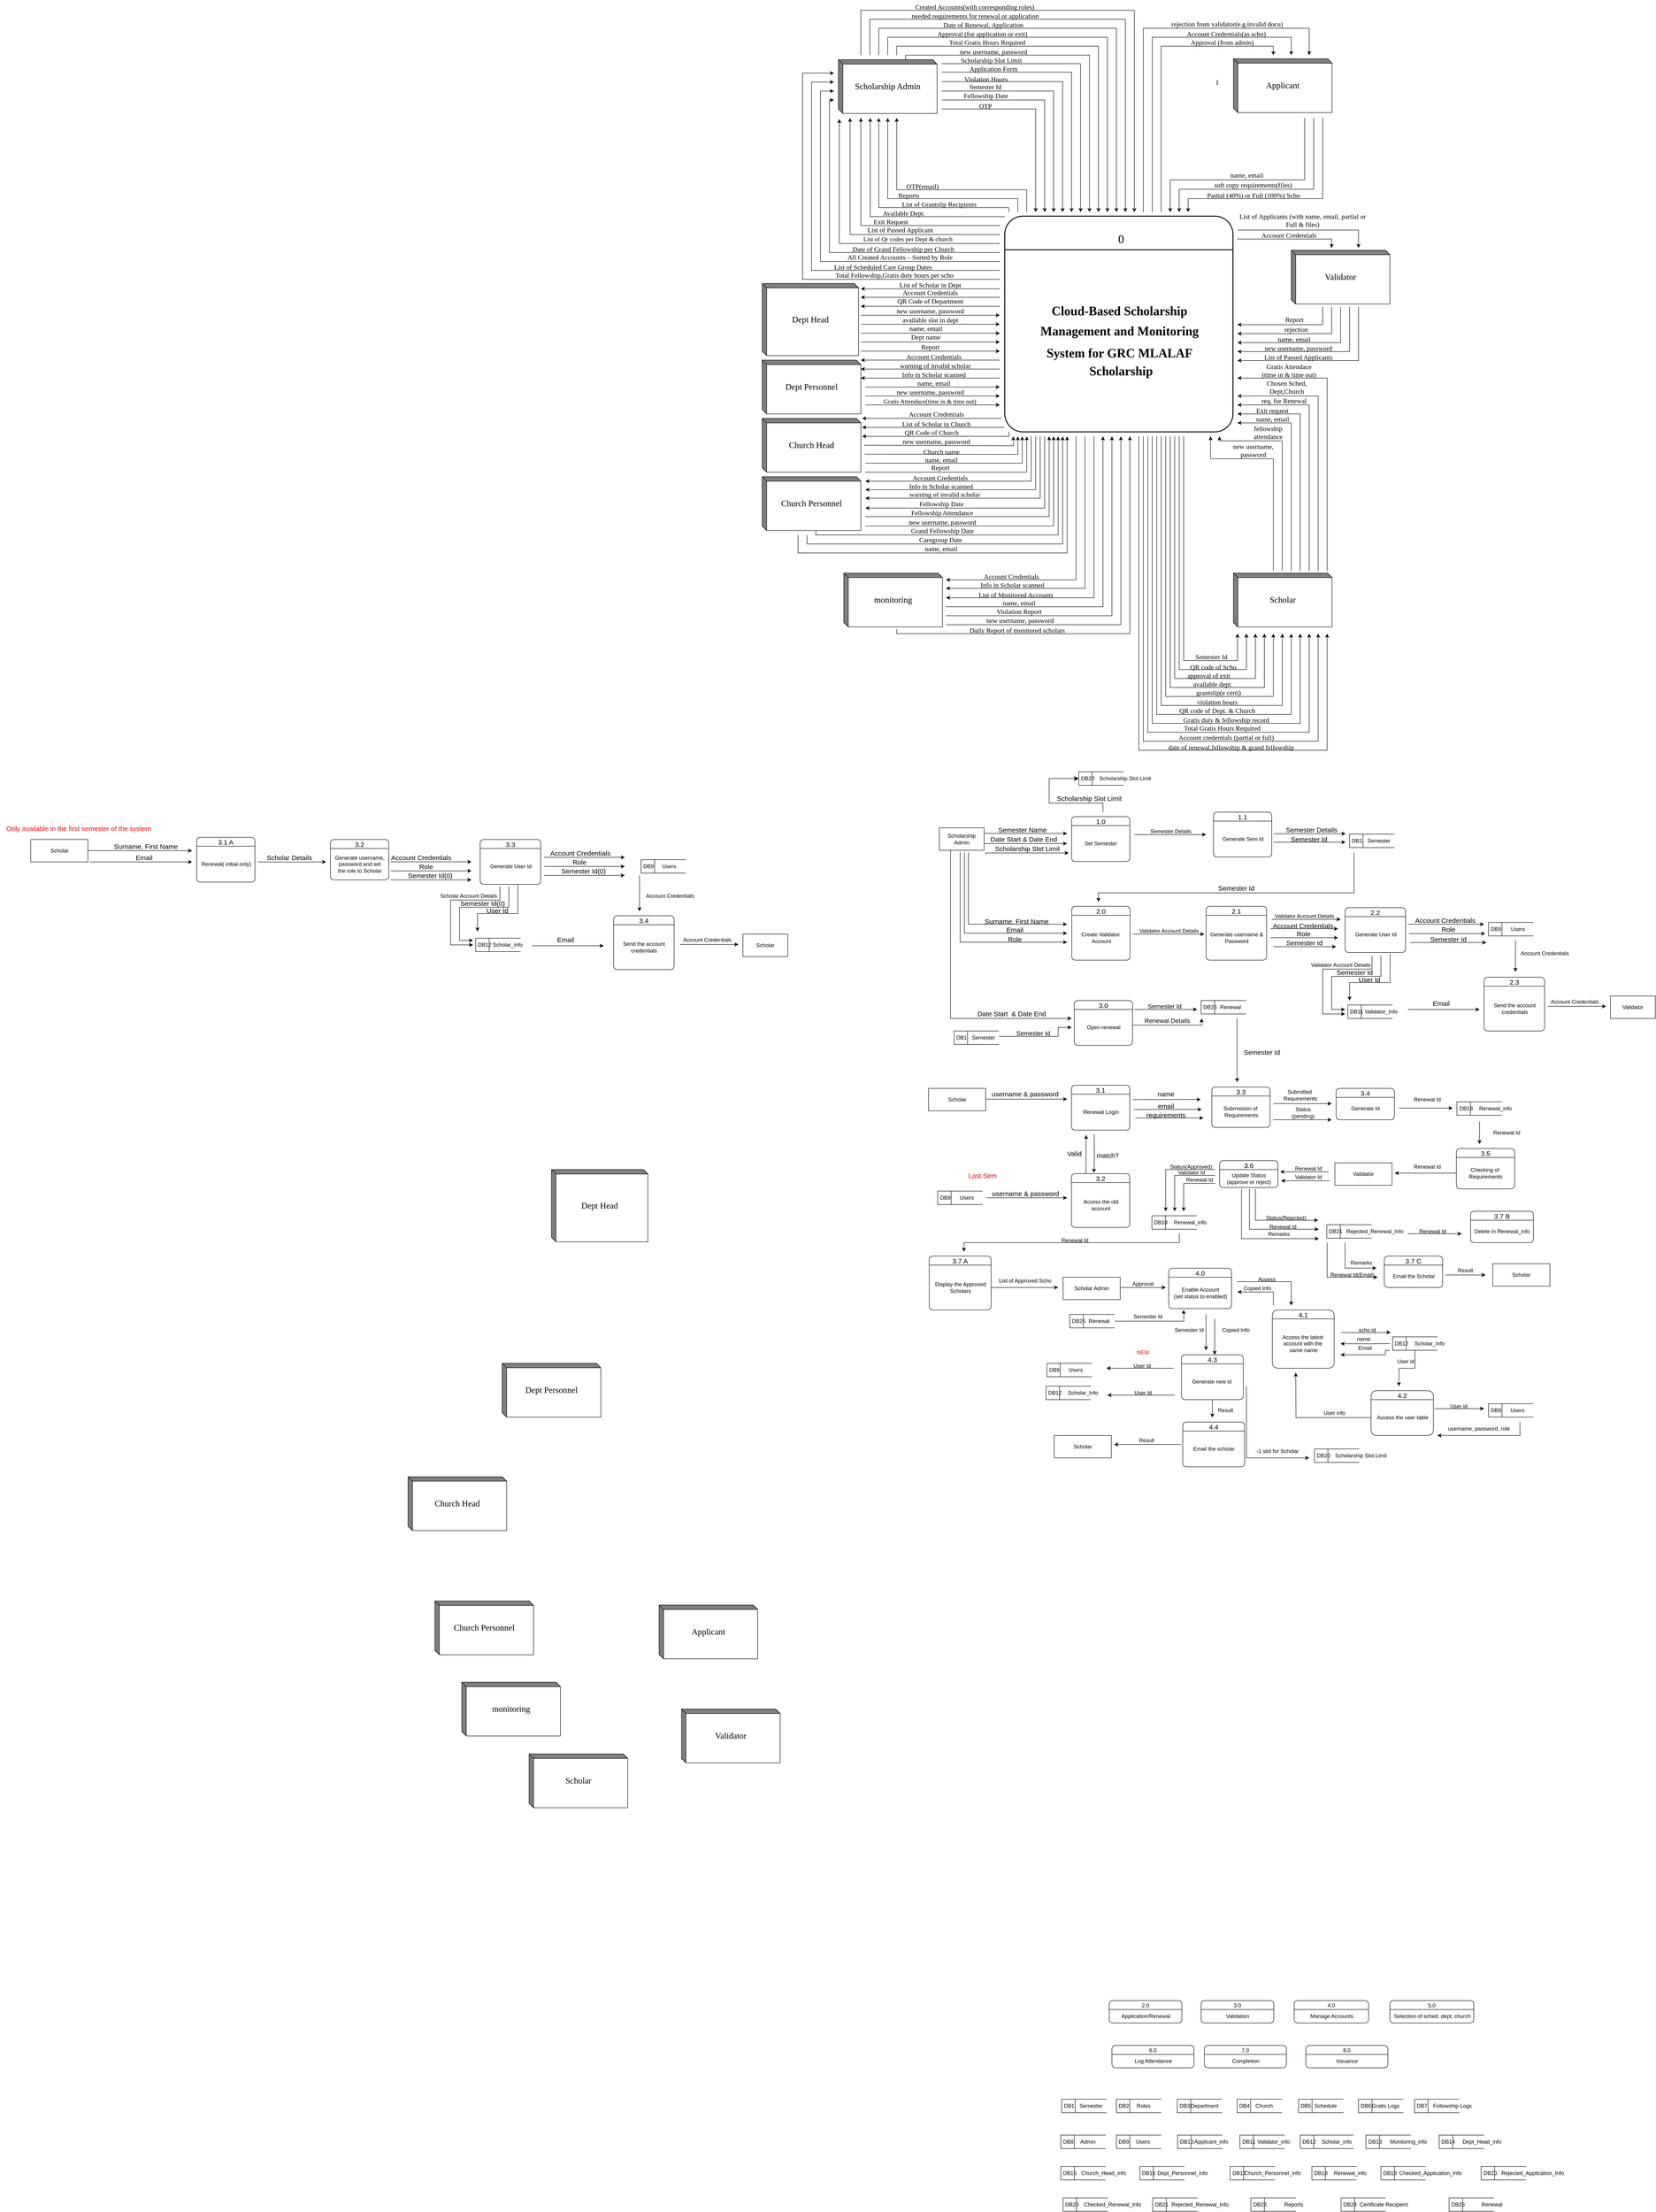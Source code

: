 <mxfile version="27.0.3">
  <diagram name="Page-1" id="H9mCC4LKSI06X5eU0nQ4">
    <mxGraphModel dx="6274" dy="2403" grid="1" gridSize="10" guides="1" tooltips="1" connect="1" arrows="1" fold="1" page="1" pageScale="1" pageWidth="1100" pageHeight="1700" math="0" shadow="0">
      <root>
        <mxCell id="0" />
        <mxCell id="1" parent="0" />
        <mxCell id="bBNReim9IivtYAumU8x--1" style="edgeStyle=orthogonalEdgeStyle;rounded=0;orthogonalLoop=1;jettySize=auto;html=1;" parent="1" edge="1">
          <mxGeometry relative="1" as="geometry">
            <mxPoint y="653" as="targetPoint" />
            <mxPoint x="310" y="653" as="sourcePoint" />
            <Array as="points">
              <mxPoint x="180" y="653" />
              <mxPoint x="180" y="653" />
            </Array>
          </mxGeometry>
        </mxCell>
        <mxCell id="bBNReim9IivtYAumU8x--2" style="edgeStyle=orthogonalEdgeStyle;rounded=0;orthogonalLoop=1;jettySize=auto;html=1;" parent="1" edge="1">
          <mxGeometry relative="1" as="geometry">
            <mxPoint y="812" as="targetPoint" />
            <mxPoint x="310" y="812" as="sourcePoint" />
          </mxGeometry>
        </mxCell>
        <mxCell id="bBNReim9IivtYAumU8x--3" style="edgeStyle=orthogonalEdgeStyle;rounded=0;orthogonalLoop=1;jettySize=auto;html=1;" parent="1" edge="1">
          <mxGeometry relative="1" as="geometry">
            <mxPoint x="1040" y="1422" as="targetPoint" />
            <mxPoint x="620" y="982" as="sourcePoint" />
            <Array as="points">
              <mxPoint x="620" y="1682" />
              <mxPoint x="1040" y="1682" />
            </Array>
          </mxGeometry>
        </mxCell>
        <mxCell id="bBNReim9IivtYAumU8x--4" value="" style="rounded=1;whiteSpace=wrap;html=1;absoluteArcSize=1;arcSize=81;strokeWidth=2;fontFamily=Lucida Console;fontSize=15;" parent="1" vertex="1">
          <mxGeometry x="321" y="491" width="509" height="481" as="geometry" />
        </mxCell>
        <mxCell id="bBNReim9IivtYAumU8x--5" value="" style="line;strokeWidth=2;rotatable=0;dashed=0;labelPosition=right;align=left;verticalAlign=middle;spacingTop=0;spacingLeft=6;points=[];portConstraint=eastwest;fontFamily=Lucida Console;fontSize=15;" parent="1" vertex="1">
          <mxGeometry x="321" y="561" width="509" height="10" as="geometry" />
        </mxCell>
        <mxCell id="bBNReim9IivtYAumU8x--6" value="&lt;font style=&quot;font-size: 26px;&quot;&gt;0&lt;/font&gt;" style="text;html=1;align=center;verticalAlign=middle;resizable=0;points=[];autosize=1;strokeColor=none;fillColor=none;fontFamily=Lucida Console;fontSize=15;" parent="1" vertex="1">
          <mxGeometry x="560" y="522" width="40" height="40" as="geometry" />
        </mxCell>
        <mxCell id="bBNReim9IivtYAumU8x--7" value="&lt;p align=&quot;center&quot; class=&quot;MsoNormal&quot;&gt;&lt;b&gt;&lt;span style=&quot;line-height: 107%;&quot;&gt;&lt;font style=&quot;font-size: 28px;&quot; face=&quot;Lucida Console&quot;&gt;Cloud-Based Scholarship&amp;nbsp;&lt;/font&gt;&lt;/span&gt;&lt;/b&gt;&lt;/p&gt;&lt;p align=&quot;center&quot; class=&quot;MsoNormal&quot;&gt;&lt;font style=&quot;font-size: 28px;&quot;&gt;&lt;b&gt;&lt;span style=&quot;line-height: 107%;&quot;&gt;&lt;font style=&quot;&quot; face=&quot;Lucida Console&quot;&gt;Management and&amp;nbsp;&lt;/font&gt;&lt;/span&gt;&lt;/b&gt;&lt;b style=&quot;background-color: transparent; color: light-dark(rgb(0, 0, 0), rgb(255, 255, 255));&quot;&gt;&lt;span style=&quot;line-height: 107%;&quot;&gt;&lt;font style=&quot;&quot; face=&quot;Lucida Console&quot;&gt;Monitoring&amp;nbsp;&lt;/font&gt;&lt;/span&gt;&lt;/b&gt;&lt;/font&gt;&lt;/p&gt;&lt;p align=&quot;center&quot; class=&quot;MsoNormal&quot;&gt;&lt;font style=&quot;font-size: 28px;&quot;&gt;&lt;font style=&quot;&quot;&gt;&lt;b style=&quot;background-color: transparent; color: light-dark(rgb(0, 0, 0), rgb(255, 255, 255));&quot;&gt;&lt;span style=&quot;line-height: 107%;&quot;&gt;&lt;font style=&quot;&quot; face=&quot;Lucida Console&quot;&gt;System&amp;nbsp;&lt;/font&gt;&lt;/span&gt;&lt;/b&gt;&lt;/font&gt;&lt;b style=&quot;background-color: transparent; color: light-dark(rgb(0, 0, 0), rgb(255, 255, 255));&quot;&gt;&lt;span style=&quot;line-height: 107%;&quot;&gt;&lt;font style=&quot;&quot; face=&quot;Lucida Console&quot;&gt;for GRC MLALAF&amp;nbsp;&lt;/font&gt;&lt;/span&gt;&lt;/b&gt;&lt;/font&gt;&lt;/p&gt;&lt;p align=&quot;center&quot; class=&quot;MsoNormal&quot;&gt;&lt;b style=&quot;background-color: transparent; color: light-dark(rgb(0, 0, 0), rgb(255, 255, 255));&quot;&gt;&lt;span style=&quot;line-height: 107%;&quot;&gt;&lt;font style=&quot;font-size: 28px;&quot; face=&quot;Lucida Console&quot;&gt;Scholarship&lt;/font&gt;&lt;/span&gt;&lt;/b&gt;&lt;/p&gt;" style="text;html=1;align=center;verticalAlign=middle;resizable=0;points=[];autosize=1;strokeColor=none;fillColor=none;fontFamily=Lucida Console;fontSize=15;fontStyle=1" parent="1" vertex="1">
          <mxGeometry x="340" y="672" width="480" height="200" as="geometry" />
        </mxCell>
        <mxCell id="bBNReim9IivtYAumU8x--8" style="edgeStyle=orthogonalEdgeStyle;rounded=0;orthogonalLoop=1;jettySize=auto;html=1;" parent="1" edge="1">
          <mxGeometry relative="1" as="geometry">
            <mxPoint x="800" y="982" as="targetPoint" />
            <mxPoint x="940" y="1282" as="sourcePoint" />
            <Array as="points">
              <mxPoint x="940" y="992" />
              <mxPoint x="800" y="992" />
            </Array>
          </mxGeometry>
        </mxCell>
        <mxCell id="bBNReim9IivtYAumU8x--9" style="edgeStyle=orthogonalEdgeStyle;rounded=0;orthogonalLoop=1;jettySize=auto;html=1;" parent="1" edge="1">
          <mxGeometry relative="1" as="geometry">
            <mxPoint x="840" y="852" as="targetPoint" />
            <mxPoint x="1040" y="1282" as="sourcePoint" />
            <Array as="points">
              <mxPoint x="1040" y="852" />
            </Array>
          </mxGeometry>
        </mxCell>
        <mxCell id="bBNReim9IivtYAumU8x--10" value="&lt;font style=&quot;font-size: 19px;&quot;&gt;Scholar&lt;/font&gt;" style="html=1;dashed=0;whiteSpace=wrap;shape=mxgraph.dfd.externalEntity;fontFamily=Lucida Console;fontSize=15;" parent="1" vertex="1">
          <mxGeometry x="831" y="1287" width="220" height="120" as="geometry" />
        </mxCell>
        <mxCell id="bBNReim9IivtYAumU8x--11" value="req. for Renewal" style="text;html=1;align=center;verticalAlign=middle;whiteSpace=wrap;rounded=0;fontFamily=Lucida Console;fontSize=15;" parent="1" vertex="1">
          <mxGeometry x="864" y="887" width="160" height="30" as="geometry" />
        </mxCell>
        <mxCell id="bBNReim9IivtYAumU8x--12" value="Chosen Sched,&lt;div&gt;Dept,Church&lt;/div&gt;" style="text;html=1;align=center;verticalAlign=middle;whiteSpace=wrap;rounded=0;fontFamily=Lucida Console;fontSize=15;" parent="1" vertex="1">
          <mxGeometry x="830" y="857" width="240" height="30" as="geometry" />
        </mxCell>
        <mxCell id="bBNReim9IivtYAumU8x--13" value="name, email" style="text;html=1;align=center;verticalAlign=middle;whiteSpace=wrap;rounded=0;fontFamily=Lucida Console;fontSize=15;" parent="1" vertex="1">
          <mxGeometry x="843.5" y="928" width="149" height="30" as="geometry" />
        </mxCell>
        <mxCell id="bBNReim9IivtYAumU8x--14" value="new username,&lt;div&gt;&lt;span style=&quot;background-color: transparent; color: light-dark(rgb(0, 0, 0), rgb(255, 255, 255));&quot;&gt;password&lt;/span&gt;&lt;/div&gt;" style="text;html=1;align=center;verticalAlign=middle;whiteSpace=wrap;rounded=0;fontFamily=Lucida Console;fontSize=15;" parent="1" vertex="1">
          <mxGeometry x="810.75" y="998" width="128.5" height="30" as="geometry" />
        </mxCell>
        <mxCell id="bBNReim9IivtYAumU8x--15" value="fellowship&lt;div&gt;&lt;span style=&quot;background-color: transparent; color: light-dark(rgb(0, 0, 0), rgb(255, 255, 255));&quot;&gt;attendance&lt;/span&gt;&lt;/div&gt;" style="text;html=1;align=center;verticalAlign=middle;whiteSpace=wrap;rounded=0;fontFamily=Lucida Console;fontSize=15;" parent="1" vertex="1">
          <mxGeometry x="860" y="958" width="96.5" height="30" as="geometry" />
        </mxCell>
        <mxCell id="bBNReim9IivtYAumU8x--16" value="Gratis duty &amp;amp; fellowship record" style="text;html=1;align=center;verticalAlign=middle;whiteSpace=wrap;rounded=0;fontFamily=Lucida Console;fontSize=15;" parent="1" vertex="1">
          <mxGeometry x="670" y="1599" width="290" height="30" as="geometry" />
        </mxCell>
        <mxCell id="bBNReim9IivtYAumU8x--17" value="grantslip(e certi)" style="text;html=1;align=center;verticalAlign=middle;whiteSpace=wrap;rounded=0;fontFamily=Lucida Console;fontSize=15;" parent="1" vertex="1">
          <mxGeometry x="653" y="1538" width="290" height="30" as="geometry" />
        </mxCell>
        <mxCell id="bBNReim9IivtYAumU8x--18" value="available dept." style="text;html=1;align=center;verticalAlign=middle;whiteSpace=wrap;rounded=0;fontFamily=Lucida Console;fontSize=15;" parent="1" vertex="1">
          <mxGeometry x="640" y="1519" width="290" height="30" as="geometry" />
        </mxCell>
        <mxCell id="bBNReim9IivtYAumU8x--19" value="approval of exit" style="text;html=1;align=center;verticalAlign=middle;whiteSpace=wrap;rounded=0;fontFamily=Lucida Console;fontSize=15;" parent="1" vertex="1">
          <mxGeometry x="631" y="1500" width="290" height="30" as="geometry" />
        </mxCell>
        <mxCell id="bBNReim9IivtYAumU8x--20" value="date of renewal,fellowship &amp;amp; grand fellowship" style="text;html=1;align=center;verticalAlign=middle;whiteSpace=wrap;rounded=0;fontFamily=Lucida Console;fontSize=15;" parent="1" vertex="1">
          <mxGeometry x="606" y="1660" width="440" height="30" as="geometry" />
        </mxCell>
        <mxCell id="bBNReim9IivtYAumU8x--21" value="violation hours" style="text;html=1;align=center;verticalAlign=middle;whiteSpace=wrap;rounded=0;fontFamily=Lucida Console;fontSize=15;" parent="1" vertex="1">
          <mxGeometry x="715" y="1559" width="160" height="30" as="geometry" />
        </mxCell>
        <mxCell id="bBNReim9IivtYAumU8x--22" value="Total Gratis Hours Required" style="text;html=1;align=center;verticalAlign=middle;whiteSpace=wrap;rounded=0;fontFamily=Lucida Console;fontSize=15;" parent="1" vertex="1">
          <mxGeometry x="661" y="1617" width="290" height="30" as="geometry" />
        </mxCell>
        <mxCell id="bBNReim9IivtYAumU8x--23" value="Account credentials (partial or full)" style="text;html=1;align=center;verticalAlign=middle;whiteSpace=wrap;rounded=0;fontFamily=Lucida Console;fontSize=15;" parent="1" vertex="1">
          <mxGeometry x="640" y="1638" width="350" height="30" as="geometry" />
        </mxCell>
        <mxCell id="bBNReim9IivtYAumU8x--24" value="QR code of Dept. &amp;amp; Church" style="text;html=1;align=center;verticalAlign=middle;whiteSpace=wrap;rounded=0;fontFamily=Lucida Console;fontSize=15;" parent="1" vertex="1">
          <mxGeometry x="620" y="1578" width="350" height="30" as="geometry" />
        </mxCell>
        <mxCell id="bBNReim9IivtYAumU8x--25" value="Semester&amp;nbsp;&lt;span style=&quot;background-color: transparent; color: light-dark(rgb(0, 0, 0), rgb(255, 255, 255));&quot;&gt;Id&lt;/span&gt;" style="text;html=1;align=center;verticalAlign=middle;whiteSpace=wrap;rounded=0;fontFamily=Lucida Console;fontSize=15;" parent="1" vertex="1">
          <mxGeometry x="715" y="1458" width="134" height="30" as="geometry" />
        </mxCell>
        <mxCell id="bBNReim9IivtYAumU8x--26" style="edgeStyle=orthogonalEdgeStyle;rounded=0;orthogonalLoop=1;jettySize=auto;html=1;" parent="1" edge="1">
          <mxGeometry relative="1" as="geometry">
            <mxPoint x="390" y="482" as="targetPoint" />
            <mxPoint x="180" y="252" as="sourcePoint" />
            <Array as="points">
              <mxPoint x="390" y="252" />
            </Array>
          </mxGeometry>
        </mxCell>
        <mxCell id="bBNReim9IivtYAumU8x--27" style="edgeStyle=orthogonalEdgeStyle;rounded=0;orthogonalLoop=1;jettySize=auto;html=1;exitX=0.636;exitY=0;exitDx=0;exitDy=0;exitPerimeter=0;" parent="1" source="bBNReim9IivtYAumU8x--28" edge="1">
          <mxGeometry relative="1" as="geometry">
            <mxPoint x="510" y="482" as="targetPoint" />
            <mxPoint x="90" y="132" as="sourcePoint" />
            <Array as="points">
              <mxPoint x="100" y="142" />
              <mxPoint x="100" y="132" />
              <mxPoint x="510" y="132" />
            </Array>
          </mxGeometry>
        </mxCell>
        <mxCell id="bBNReim9IivtYAumU8x--28" value="&lt;font style=&quot;font-size: 19px;&quot;&gt;Scholarship Admin&lt;/font&gt;" style="html=1;dashed=0;whiteSpace=wrap;shape=mxgraph.dfd.externalEntity;fontFamily=Lucida Console;fontSize=15;" parent="1" vertex="1">
          <mxGeometry x="-50" y="142" width="220" height="120" as="geometry" />
        </mxCell>
        <mxCell id="bBNReim9IivtYAumU8x--29" value="Semester Id" style="text;html=1;align=center;verticalAlign=middle;whiteSpace=wrap;rounded=0;fontFamily=Lucida Console;fontSize=15;" parent="1" vertex="1">
          <mxGeometry x="158" y="187" width="240" height="30" as="geometry" />
        </mxCell>
        <mxCell id="bBNReim9IivtYAumU8x--30" style="edgeStyle=orthogonalEdgeStyle;rounded=0;orthogonalLoop=1;jettySize=auto;html=1;" parent="1" edge="1">
          <mxGeometry relative="1" as="geometry">
            <mxPoint x="920" y="132" as="targetPoint" />
            <mxPoint x="670" y="482" as="sourcePoint" />
            <Array as="points">
              <mxPoint x="670" y="112" />
              <mxPoint x="920" y="112" />
            </Array>
          </mxGeometry>
        </mxCell>
        <mxCell id="bBNReim9IivtYAumU8x--31" style="edgeStyle=orthogonalEdgeStyle;rounded=0;orthogonalLoop=1;jettySize=auto;html=1;" parent="1" edge="1">
          <mxGeometry relative="1" as="geometry">
            <mxPoint x="730" y="482" as="targetPoint" />
            <mxPoint x="1030" y="272" as="sourcePoint" />
            <Array as="points">
              <mxPoint x="1030" y="452" />
              <mxPoint x="730" y="452" />
            </Array>
          </mxGeometry>
        </mxCell>
        <mxCell id="bBNReim9IivtYAumU8x--32" value="&lt;font style=&quot;font-size: 19px;&quot;&gt;Applicant&lt;/font&gt;" style="html=1;dashed=0;whiteSpace=wrap;shape=mxgraph.dfd.externalEntity;fontFamily=Lucida Console;fontSize=15;" parent="1" vertex="1">
          <mxGeometry x="831" y="140" width="220" height="120" as="geometry" />
        </mxCell>
        <mxCell id="bBNReim9IivtYAumU8x--33" style="edgeStyle=orthogonalEdgeStyle;rounded=0;orthogonalLoop=1;jettySize=auto;html=1;" parent="1" edge="1">
          <mxGeometry relative="1" as="geometry">
            <mxPoint x="1110" y="562" as="targetPoint" />
            <mxPoint x="840" y="522" as="sourcePoint" />
            <Array as="points">
              <mxPoint x="1110" y="522" />
              <mxPoint x="1110" y="562" />
            </Array>
          </mxGeometry>
        </mxCell>
        <mxCell id="bBNReim9IivtYAumU8x--34" value="&lt;font style=&quot;font-size: 19px;&quot;&gt;Validator&lt;/font&gt;" style="html=1;dashed=0;whiteSpace=wrap;shape=mxgraph.dfd.externalEntity;fontFamily=Lucida Console;fontSize=15;" parent="1" vertex="1">
          <mxGeometry x="960" y="567" width="220" height="120" as="geometry" />
        </mxCell>
        <mxCell id="bBNReim9IivtYAumU8x--35" value="&lt;font style=&quot;font-size: 19px;&quot;&gt;Dept Personnel&lt;/font&gt;" style="html=1;dashed=0;whiteSpace=wrap;shape=mxgraph.dfd.externalEntity;fontFamily=Lucida Console;fontSize=15;" parent="1" vertex="1">
          <mxGeometry x="-220" y="812" width="220" height="120" as="geometry" />
        </mxCell>
        <mxCell id="bBNReim9IivtYAumU8x--36" value="&lt;font style=&quot;font-size: 19px;&quot;&gt;Church Personnel&lt;/font&gt;" style="html=1;dashed=0;whiteSpace=wrap;shape=mxgraph.dfd.externalEntity;fontFamily=Lucida Console;fontSize=15;" parent="1" vertex="1">
          <mxGeometry x="-220" y="1072" width="220" height="120" as="geometry" />
        </mxCell>
        <mxCell id="bBNReim9IivtYAumU8x--37" value="&lt;font style=&quot;font-size: 19px;&quot;&gt;Dept Head&lt;/font&gt;" style="html=1;dashed=0;whiteSpace=wrap;shape=mxgraph.dfd.externalEntity;fontFamily=Lucida Console;fontSize=15;" parent="1" vertex="1">
          <mxGeometry x="-220" y="641" width="215" height="161" as="geometry" />
        </mxCell>
        <mxCell id="bBNReim9IivtYAumU8x--38" value="&lt;font style=&quot;font-size: 19px;&quot;&gt;Church Head&lt;/font&gt;" style="html=1;dashed=0;whiteSpace=wrap;shape=mxgraph.dfd.externalEntity;fontFamily=Lucida Console;fontSize=15;" parent="1" vertex="1">
          <mxGeometry x="-220" y="942" width="220" height="120" as="geometry" />
        </mxCell>
        <mxCell id="bBNReim9IivtYAumU8x--39" value="&lt;font style=&quot;font-size: 19px;&quot;&gt;monitoring&lt;/font&gt;" style="html=1;dashed=0;whiteSpace=wrap;shape=mxgraph.dfd.externalEntity;fontFamily=Lucida Console;fontSize=15;" parent="1" vertex="1">
          <mxGeometry x="-38" y="1287" width="220" height="120" as="geometry" />
        </mxCell>
        <mxCell id="bBNReim9IivtYAumU8x--40" value="available slot in dept" style="text;html=1;align=center;verticalAlign=middle;whiteSpace=wrap;rounded=0;fontFamily=Lucida Console;fontSize=15;" parent="1" vertex="1">
          <mxGeometry x="10" y="706.5" width="290" height="30" as="geometry" />
        </mxCell>
        <mxCell id="bBNReim9IivtYAumU8x--41" value="Account Credentials" style="text;html=1;align=center;verticalAlign=middle;whiteSpace=wrap;rounded=0;fontFamily=Lucida Console;fontSize=15;" parent="1" vertex="1">
          <mxGeometry x="10" y="646" width="290" height="30" as="geometry" />
        </mxCell>
        <mxCell id="bBNReim9IivtYAumU8x--42" value="name, email" style="text;html=1;align=center;verticalAlign=middle;whiteSpace=wrap;rounded=0;fontFamily=Lucida Console;fontSize=15;" parent="1" vertex="1">
          <mxGeometry y="726" width="290" height="30" as="geometry" />
        </mxCell>
        <mxCell id="bBNReim9IivtYAumU8x--43" value="new username, password" style="text;html=1;align=center;verticalAlign=middle;whiteSpace=wrap;rounded=0;fontFamily=Lucida Console;fontSize=15;" parent="1" vertex="1">
          <mxGeometry x="10" y="687" width="290" height="30" as="geometry" />
        </mxCell>
        <mxCell id="bBNReim9IivtYAumU8x--44" value="Dept name" style="text;html=1;align=center;verticalAlign=middle;whiteSpace=wrap;rounded=0;fontFamily=Lucida Console;fontSize=15;" parent="1" vertex="1">
          <mxGeometry y="745" width="290" height="30" as="geometry" />
        </mxCell>
        <mxCell id="bBNReim9IivtYAumU8x--45" value="List of Scholar in Dept" style="text;html=1;align=center;verticalAlign=middle;whiteSpace=wrap;rounded=0;fontFamily=Lucida Console;fontSize=15;" parent="1" vertex="1">
          <mxGeometry x="10" y="629" width="290" height="30" as="geometry" />
        </mxCell>
        <mxCell id="bBNReim9IivtYAumU8x--46" value="Account Credentials" style="text;html=1;align=center;verticalAlign=middle;whiteSpace=wrap;rounded=0;fontFamily=Lucida Console;fontSize=15;" parent="1" vertex="1">
          <mxGeometry x="81.5" y="1059" width="190" height="30" as="geometry" />
        </mxCell>
        <mxCell id="bBNReim9IivtYAumU8x--47" value="Info in Scholar scanned" style="text;html=1;align=center;verticalAlign=middle;whiteSpace=wrap;rounded=0;fontFamily=Lucida Console;fontSize=15;" parent="1" vertex="1">
          <mxGeometry x="57" y="1078" width="244" height="30" as="geometry" />
        </mxCell>
        <mxCell id="bBNReim9IivtYAumU8x--48" value="QR Code of Department" style="text;html=1;align=center;verticalAlign=middle;whiteSpace=wrap;rounded=0;fontFamily=Lucida Console;fontSize=15;" parent="1" vertex="1">
          <mxGeometry x="10" y="665" width="290" height="30" as="geometry" />
        </mxCell>
        <mxCell id="bBNReim9IivtYAumU8x--49" value="Gratis Attendace(time in &amp;amp; time out)" style="text;html=1;align=center;verticalAlign=middle;whiteSpace=wrap;rounded=0;fontFamily=Lucida Console;fontSize=14;" parent="1" vertex="1">
          <mxGeometry x="-10" y="890" width="327.5" height="30" as="geometry" />
        </mxCell>
        <mxCell id="bBNReim9IivtYAumU8x--50" value="warning of invalid scholar&amp;nbsp;" style="text;html=1;align=center;verticalAlign=middle;whiteSpace=wrap;rounded=0;fontFamily=Lucida Console;fontSize=15;" parent="1" vertex="1">
          <mxGeometry x="63.5" y="1096" width="250" height="30" as="geometry" />
        </mxCell>
        <mxCell id="bBNReim9IivtYAumU8x--51" value="name, email" style="text;html=1;align=center;verticalAlign=middle;whiteSpace=wrap;rounded=0;fontFamily=Lucida Console;fontSize=15;" parent="1" vertex="1">
          <mxGeometry x="18" y="848" width="290" height="30" as="geometry" />
        </mxCell>
        <mxCell id="bBNReim9IivtYAumU8x--52" value="new username, password" style="text;html=1;align=center;verticalAlign=middle;whiteSpace=wrap;rounded=0;fontFamily=Lucida Console;fontSize=15;" parent="1" vertex="1">
          <mxGeometry x="10" y="868" width="290" height="30" as="geometry" />
        </mxCell>
        <mxCell id="bBNReim9IivtYAumU8x--53" value="Account Credentials" style="text;html=1;align=center;verticalAlign=middle;whiteSpace=wrap;rounded=0;fontFamily=Lucida Console;fontSize=15;" parent="1" vertex="1">
          <mxGeometry x="67.5" y="917" width="201" height="30" as="geometry" />
        </mxCell>
        <mxCell id="bBNReim9IivtYAumU8x--54" value="List of Scholar in Church" style="text;html=1;align=center;verticalAlign=middle;whiteSpace=wrap;rounded=0;fontFamily=Lucida Console;fontSize=15;" parent="1" vertex="1">
          <mxGeometry x="51" y="939" width="235" height="30" as="geometry" />
        </mxCell>
        <mxCell id="bBNReim9IivtYAumU8x--55" value="QR Code of Church" style="text;html=1;align=center;verticalAlign=middle;whiteSpace=wrap;rounded=0;fontFamily=Lucida Console;fontSize=15;" parent="1" vertex="1">
          <mxGeometry x="76.5" y="958" width="162" height="30" as="geometry" />
        </mxCell>
        <mxCell id="bBNReim9IivtYAumU8x--56" value="Church name" style="text;html=1;align=center;verticalAlign=middle;whiteSpace=wrap;rounded=0;fontFamily=Lucida Console;fontSize=15;" parent="1" vertex="1">
          <mxGeometry x="115" y="1001" width="130" height="30" as="geometry" />
        </mxCell>
        <mxCell id="bBNReim9IivtYAumU8x--57" value="name, email" style="text;html=1;align=center;verticalAlign=middle;whiteSpace=wrap;rounded=0;fontFamily=Lucida Console;fontSize=15;" parent="1" vertex="1">
          <mxGeometry x="116.5" y="1019" width="125" height="30" as="geometry" />
        </mxCell>
        <mxCell id="bBNReim9IivtYAumU8x--58" value="OTP" style="text;html=1;align=center;verticalAlign=middle;whiteSpace=wrap;rounded=0;fontFamily=Lucida Console;fontSize=15;" parent="1" vertex="1">
          <mxGeometry x="248" y="230" width="60" height="30" as="geometry" />
        </mxCell>
        <mxCell id="bBNReim9IivtYAumU8x--59" value="OTP(email)" style="text;html=1;align=center;verticalAlign=middle;whiteSpace=wrap;rounded=0;fontFamily=Lucida Console;fontSize=15;" parent="1" vertex="1">
          <mxGeometry x="85" y="409" width="105" height="30" as="geometry" />
        </mxCell>
        <mxCell id="bBNReim9IivtYAumU8x--60" value="new username, password" style="text;html=1;align=center;verticalAlign=middle;whiteSpace=wrap;rounded=0;fontFamily=Lucida Console;fontSize=15;" parent="1" vertex="1">
          <mxGeometry x="151" y="109" width="290" height="30" as="geometry" />
        </mxCell>
        <mxCell id="bBNReim9IivtYAumU8x--61" value="new username, password" style="text;html=1;align=center;verticalAlign=middle;whiteSpace=wrap;rounded=0;fontFamily=Lucida Console;fontSize=15;" parent="1" vertex="1">
          <mxGeometry x="60.5" y="978" width="215" height="30" as="geometry" />
        </mxCell>
        <mxCell id="bBNReim9IivtYAumU8x--62" value="Account Credentials" style="text;html=1;align=center;verticalAlign=middle;whiteSpace=wrap;rounded=0;fontFamily=Lucida Console;fontSize=15;" parent="1" vertex="1">
          <mxGeometry x="18" y="789" width="290" height="30" as="geometry" />
        </mxCell>
        <mxCell id="bBNReim9IivtYAumU8x--63" value="Info in Scholar scanned" style="text;html=1;align=center;verticalAlign=middle;whiteSpace=wrap;rounded=0;fontFamily=Lucida Console;fontSize=15;" parent="1" vertex="1">
          <mxGeometry x="18" y="829" width="290" height="30" as="geometry" />
        </mxCell>
        <mxCell id="bBNReim9IivtYAumU8x--64" value="warning of invalid scholar&amp;nbsp;" style="text;html=1;align=center;verticalAlign=middle;whiteSpace=wrap;rounded=0;fontFamily=Lucida Console;fontSize=15;" parent="1" vertex="1">
          <mxGeometry x="43" y="809" width="250" height="30" as="geometry" />
        </mxCell>
        <mxCell id="bBNReim9IivtYAumU8x--65" value="Fellowship Attendance" style="text;html=1;align=center;verticalAlign=middle;whiteSpace=wrap;rounded=0;fontFamily=Lucida Console;fontSize=15;" parent="1" vertex="1">
          <mxGeometry x="77" y="1137" width="209" height="30" as="geometry" />
        </mxCell>
        <mxCell id="bBNReim9IivtYAumU8x--66" value="name, email" style="text;html=1;align=center;verticalAlign=middle;whiteSpace=wrap;rounded=0;fontFamily=Lucida Console;fontSize=15;" parent="1" vertex="1">
          <mxGeometry x="124" y="1217" width="110" height="30" as="geometry" />
        </mxCell>
        <mxCell id="bBNReim9IivtYAumU8x--67" value="new username, password" style="text;html=1;align=center;verticalAlign=middle;whiteSpace=wrap;rounded=0;fontFamily=Lucida Console;fontSize=15;" parent="1" vertex="1">
          <mxGeometry x="71.5" y="1158" width="220" height="30" as="geometry" />
        </mxCell>
        <mxCell id="bBNReim9IivtYAumU8x--68" value="List of Passed Applicant" style="text;html=1;align=center;verticalAlign=middle;whiteSpace=wrap;rounded=0;fontFamily=Lucida Console;fontSize=15;" parent="1" vertex="1">
          <mxGeometry x="-57.5" y="506" width="290" height="30" as="geometry" />
        </mxCell>
        <mxCell id="bBNReim9IivtYAumU8x--69" value="Reports" style="text;html=1;align=center;verticalAlign=middle;whiteSpace=wrap;rounded=0;fontFamily=Lucida Console;fontSize=15;" parent="1" vertex="1">
          <mxGeometry x="-38" y="429" width="290" height="30" as="geometry" />
        </mxCell>
        <mxCell id="bBNReim9IivtYAumU8x--70" value="Report" style="text;html=1;align=center;verticalAlign=middle;whiteSpace=wrap;rounded=0;fontFamily=Lucida Console;fontSize=15;" parent="1" vertex="1">
          <mxGeometry x="140" y="1036" width="75" height="30" as="geometry" />
        </mxCell>
        <mxCell id="bBNReim9IivtYAumU8x--71" value="Report" style="text;html=1;align=center;verticalAlign=middle;whiteSpace=wrap;rounded=0;fontFamily=Lucida Console;fontSize=15;" parent="1" vertex="1">
          <mxGeometry x="10" y="767" width="290" height="30" as="geometry" />
        </mxCell>
        <mxCell id="bBNReim9IivtYAumU8x--72" value="new username, password" style="text;html=1;align=center;verticalAlign=middle;whiteSpace=wrap;rounded=0;fontFamily=Lucida Console;fontSize=15;" parent="1" vertex="1">
          <mxGeometry x="245" y="1377" width="220" height="30" as="geometry" />
        </mxCell>
        <mxCell id="bBNReim9IivtYAumU8x--73" value="name, email" style="text;html=1;align=center;verticalAlign=middle;whiteSpace=wrap;rounded=0;fontFamily=Lucida Console;fontSize=15;" parent="1" vertex="1">
          <mxGeometry x="277.5" y="1338" width="150" height="30" as="geometry" />
        </mxCell>
        <mxCell id="bBNReim9IivtYAumU8x--74" value="Daily Report of monitored scholars" style="text;html=1;align=center;verticalAlign=middle;whiteSpace=wrap;rounded=0;fontFamily=Lucida Console;fontSize=15;" parent="1" vertex="1">
          <mxGeometry x="194" y="1399" width="310" height="30" as="geometry" />
        </mxCell>
        <mxCell id="bBNReim9IivtYAumU8x--75" value="Violation Report" style="text;html=1;align=center;verticalAlign=middle;whiteSpace=wrap;rounded=0;fontFamily=Lucida Console;fontSize=15;" parent="1" vertex="1">
          <mxGeometry x="268.5" y="1357" width="168" height="30" as="geometry" />
        </mxCell>
        <mxCell id="bBNReim9IivtYAumU8x--76" value="Account Credentials" style="text;html=1;align=center;verticalAlign=middle;whiteSpace=wrap;rounded=0;fontFamily=Lucida Console;fontSize=15;" parent="1" vertex="1">
          <mxGeometry x="226" y="1279" width="220" height="30" as="geometry" />
        </mxCell>
        <mxCell id="bBNReim9IivtYAumU8x--77" value="Info in Scholar scanned" style="text;html=1;align=center;verticalAlign=middle;whiteSpace=wrap;rounded=0;fontFamily=Lucida Console;fontSize=15;" parent="1" vertex="1">
          <mxGeometry x="228" y="1298" width="220" height="30" as="geometry" />
        </mxCell>
        <mxCell id="bBNReim9IivtYAumU8x--78" value="Gratis Attendace&lt;div&gt;(time in &amp;amp; time out)&lt;/div&gt;" style="text;html=1;align=center;verticalAlign=middle;whiteSpace=wrap;rounded=0;fontFamily=Lucida Console;fontSize=15;" parent="1" vertex="1">
          <mxGeometry x="860" y="820" width="190" height="30" as="geometry" />
        </mxCell>
        <mxCell id="bBNReim9IivtYAumU8x--79" value="new username, password" style="text;html=1;align=center;verticalAlign=middle;whiteSpace=wrap;rounded=0;fontFamily=Lucida Console;fontSize=15;" parent="1" vertex="1">
          <mxGeometry x="831" y="770" width="290" height="30" as="geometry" />
        </mxCell>
        <mxCell id="bBNReim9IivtYAumU8x--80" value="name, email" style="text;html=1;align=center;verticalAlign=middle;whiteSpace=wrap;rounded=0;fontFamily=Lucida Console;fontSize=15;" parent="1" vertex="1">
          <mxGeometry x="897" y="750" width="139" height="30" as="geometry" />
        </mxCell>
        <mxCell id="bBNReim9IivtYAumU8x--81" value="Report" style="text;html=1;align=center;verticalAlign=middle;whiteSpace=wrap;rounded=0;fontFamily=Lucida Console;fontSize=15;" parent="1" vertex="1">
          <mxGeometry x="916.5" y="706" width="100" height="30" as="geometry" />
        </mxCell>
        <mxCell id="bBNReim9IivtYAumU8x--82" value="Account Credentials" style="text;html=1;align=center;verticalAlign=middle;whiteSpace=wrap;rounded=0;fontFamily=Lucida Console;fontSize=15;" parent="1" vertex="1">
          <mxGeometry x="864" y="518" width="182" height="30" as="geometry" />
        </mxCell>
        <mxCell id="bBNReim9IivtYAumU8x--83" value="List of Applicants (with name, email, partial or Full &amp;amp; files)" style="text;html=1;align=center;verticalAlign=middle;whiteSpace=wrap;rounded=0;fontFamily=Lucida Console;fontSize=15;" parent="1" vertex="1">
          <mxGeometry x="841" y="485" width="289" height="30" as="geometry" />
        </mxCell>
        <mxCell id="bBNReim9IivtYAumU8x--84" value="List of Passed Applicants" style="text;html=1;align=center;verticalAlign=middle;whiteSpace=wrap;rounded=0;fontFamily=Lucida Console;fontSize=15;" parent="1" vertex="1">
          <mxGeometry x="831" y="790" width="290" height="30" as="geometry" />
        </mxCell>
        <mxCell id="bBNReim9IivtYAumU8x--85" value="name, email" style="text;html=1;align=center;verticalAlign=middle;whiteSpace=wrap;rounded=0;fontFamily=Lucida Console;fontSize=15;" parent="1" vertex="1">
          <mxGeometry x="801" y="384" width="120" height="30" as="geometry" />
        </mxCell>
        <mxCell id="bBNReim9IivtYAumU8x--86" value="soft copy requirements(files)" style="text;html=1;align=center;verticalAlign=middle;whiteSpace=wrap;rounded=0;fontFamily=Lucida Console;fontSize=15;" parent="1" vertex="1">
          <mxGeometry x="730" y="406" width="290" height="30" as="geometry" />
        </mxCell>
        <mxCell id="bBNReim9IivtYAumU8x--87" value="&lt;span class=&quot;_fadeIn_m1hgl_8&quot;&gt;Partial (&lt;/span&gt;&lt;span class=&quot;_fadeIn_m1hgl_8&quot;&gt;40%) &lt;/span&gt;&lt;span class=&quot;_fadeIn_m1hgl_8&quot;&gt;or &lt;/span&gt;&lt;span class=&quot;_fadeIn_m1hgl_8&quot;&gt;Full (&lt;/span&gt;&lt;span class=&quot;_fadeIn_m1hgl_8&quot;&gt;100%) Scho&lt;/span&gt;" style="text;html=1;align=center;verticalAlign=middle;whiteSpace=wrap;rounded=0;fontFamily=Lucida Console;fontSize=15;" parent="1" vertex="1">
          <mxGeometry x="716" y="429" width="320" height="30" as="geometry" />
        </mxCell>
        <mxCell id="bBNReim9IivtYAumU8x--88" value="rejection from validator(e.g.invalid docu)" style="text;html=1;align=center;verticalAlign=middle;whiteSpace=wrap;rounded=0;fontFamily=Lucida Console;fontSize=15;" parent="1" vertex="1">
          <mxGeometry x="622.25" y="47" width="389.5" height="30" as="geometry" />
        </mxCell>
        <mxCell id="bBNReim9IivtYAumU8x--89" value="rejection" style="text;html=1;align=center;verticalAlign=middle;whiteSpace=wrap;rounded=0;fontFamily=Lucida Console;fontSize=15;" parent="1" vertex="1">
          <mxGeometry x="906" y="728" width="130" height="30" as="geometry" />
        </mxCell>
        <mxCell id="bBNReim9IivtYAumU8x--90" value="Approval (from admin)" style="text;html=1;align=center;verticalAlign=middle;whiteSpace=wrap;rounded=0;fontFamily=Lucida Console;fontSize=15;" parent="1" vertex="1">
          <mxGeometry x="661" y="88" width="290" height="30" as="geometry" />
        </mxCell>
        <mxCell id="bBNReim9IivtYAumU8x--91" value="Account Credentials(as scho)" style="text;html=1;align=center;verticalAlign=middle;whiteSpace=wrap;rounded=0;fontFamily=Lucida Console;fontSize=15;" parent="1" vertex="1">
          <mxGeometry x="670" y="69" width="290" height="30" as="geometry" />
        </mxCell>
        <mxCell id="bBNReim9IivtYAumU8x--92" value="Approval (for application or exit)" style="text;html=1;align=center;verticalAlign=middle;whiteSpace=wrap;rounded=0;fontFamily=Lucida Console;fontSize=15;" parent="1" vertex="1">
          <mxGeometry x="106" y="69" width="330" height="30" as="geometry" />
        </mxCell>
        <mxCell id="bBNReim9IivtYAumU8x--93" value="&lt;span class=&quot;_fadeIn_m1hgl_8&quot;&gt;Scholarship &lt;/span&gt;&lt;span class=&quot;_fadeIn_m1hgl_8&quot;&gt;Slot &lt;/span&gt;&lt;span class=&quot;_fadeIn_m1hgl_8&quot;&gt;Limit&lt;/span&gt;" style="text;html=1;align=center;verticalAlign=middle;whiteSpace=wrap;rounded=0;fontFamily=Lucida Console;fontSize=15;" parent="1" vertex="1">
          <mxGeometry x="146" y="128" width="290" height="30" as="geometry" />
        </mxCell>
        <mxCell id="bBNReim9IivtYAumU8x--94" value="Total Gratis Hours Required" style="text;html=1;align=center;verticalAlign=middle;whiteSpace=wrap;rounded=0;fontFamily=Lucida Console;fontSize=15;" parent="1" vertex="1">
          <mxGeometry x="157" y="88" width="250" height="30" as="geometry" />
        </mxCell>
        <mxCell id="bBNReim9IivtYAumU8x--95" value="Fellowship Date" style="text;html=1;align=center;verticalAlign=middle;whiteSpace=wrap;rounded=0;fontFamily=Lucida Console;fontSize=15;" parent="1" vertex="1">
          <mxGeometry x="134" y="207" width="290" height="30" as="geometry" />
        </mxCell>
        <mxCell id="bBNReim9IivtYAumU8x--96" value="Fellowship Date" style="text;html=1;align=center;verticalAlign=middle;whiteSpace=wrap;rounded=0;fontFamily=Lucida Console;fontSize=15;" parent="1" vertex="1">
          <mxGeometry x="93.25" y="1117" width="173.5" height="30" as="geometry" />
        </mxCell>
        <mxCell id="bBNReim9IivtYAumU8x--97" value="Grand Fellowship Date" style="text;html=1;align=center;verticalAlign=middle;whiteSpace=wrap;rounded=0;fontFamily=Lucida Console;fontSize=15;" parent="1" vertex="1">
          <mxGeometry x="81.5" y="1177" width="200" height="30" as="geometry" />
        </mxCell>
        <mxCell id="bBNReim9IivtYAumU8x--98" value="QR code of Scho" style="text;html=1;align=center;verticalAlign=middle;whiteSpace=wrap;rounded=0;fontFamily=Lucida Console;fontSize=15;" parent="1" vertex="1">
          <mxGeometry x="716" y="1481" width="140" height="30" as="geometry" />
        </mxCell>
        <mxCell id="bBNReim9IivtYAumU8x--99" value="Total Fellowship,Gratis duty hours per scho" style="text;html=1;align=center;verticalAlign=middle;whiteSpace=wrap;rounded=0;fontFamily=Lucida Console;fontSize=15;" parent="1" vertex="1">
          <mxGeometry x="-125" y="607" width="400" height="30" as="geometry" />
        </mxCell>
        <mxCell id="bBNReim9IivtYAumU8x--100" value="Violation Hours" style="text;html=1;align=center;verticalAlign=middle;whiteSpace=wrap;rounded=0;fontFamily=Lucida Console;fontSize=15;" parent="1" vertex="1">
          <mxGeometry x="134" y="170" width="290" height="30" as="geometry" />
        </mxCell>
        <mxCell id="bBNReim9IivtYAumU8x--101" value="Exit request" style="text;html=1;align=center;verticalAlign=middle;whiteSpace=wrap;rounded=0;fontFamily=Lucida Console;fontSize=15;" parent="1" vertex="1">
          <mxGeometry x="830" y="909" width="176" height="30" as="geometry" />
        </mxCell>
        <mxCell id="bBNReim9IivtYAumU8x--102" value="Exit Request" style="text;html=1;align=center;verticalAlign=middle;whiteSpace=wrap;rounded=0;fontFamily=Lucida Console;fontSize=15;" parent="1" vertex="1">
          <mxGeometry x="-78" y="488" width="290" height="30" as="geometry" />
        </mxCell>
        <mxCell id="bBNReim9IivtYAumU8x--103" value="Caregroup Date" style="text;html=1;align=center;verticalAlign=middle;whiteSpace=wrap;rounded=0;fontFamily=Lucida Console;fontSize=15;" parent="1" vertex="1">
          <mxGeometry x="105.75" y="1197" width="143.5" height="30" as="geometry" />
        </mxCell>
        <mxCell id="bBNReim9IivtYAumU8x--104" value="&lt;span class=&quot;_fadeIn_m1hgl_8&quot;&gt;List &lt;/span&gt;&lt;span class=&quot;_fadeIn_m1hgl_8&quot;&gt;of &lt;/span&gt;&lt;span class=&quot;_fadeIn_m1hgl_8&quot;&gt;Scheduled &lt;/span&gt;&lt;span class=&quot;_fadeIn_m1hgl_8&quot;&gt;Care &lt;/span&gt;&lt;span class=&quot;_fadeIn_m1hgl_8&quot;&gt;Group &lt;/span&gt;&lt;span class=&quot;_fadeIn_m1hgl_8&quot;&gt;Dates&lt;/span&gt;" style="text;html=1;align=center;verticalAlign=middle;whiteSpace=wrap;rounded=0;fontFamily=Lucida Console;fontSize=15;" parent="1" vertex="1">
          <mxGeometry x="-113" y="589" width="325" height="30" as="geometry" />
        </mxCell>
        <mxCell id="bBNReim9IivtYAumU8x--105" value="Created Accounts(with corresponding roles)" style="text;html=1;align=center;verticalAlign=middle;whiteSpace=wrap;rounded=0;fontFamily=Lucida Console;fontSize=15;" parent="1" vertex="1">
          <mxGeometry x="49" y="9" width="410" height="30" as="geometry" />
        </mxCell>
        <mxCell id="bBNReim9IivtYAumU8x--106" value="Application Form" style="text;html=1;align=center;verticalAlign=middle;whiteSpace=wrap;rounded=0;fontFamily=Lucida Console;fontSize=15;" parent="1" vertex="1">
          <mxGeometry x="151" y="147" width="290" height="30" as="geometry" />
        </mxCell>
        <mxCell id="bBNReim9IivtYAumU8x--107" value="needed requirements for renewal or application" style="text;html=1;align=center;verticalAlign=middle;whiteSpace=wrap;rounded=0;fontFamily=Lucida Console;fontSize=15;" parent="1" vertex="1">
          <mxGeometry x="40" y="29" width="430" height="30" as="geometry" />
        </mxCell>
        <mxCell id="bBNReim9IivtYAumU8x--108" value="List of Qr codes per Dept &amp;amp; church" style="text;html=1;align=center;verticalAlign=middle;whiteSpace=wrap;rounded=0;fontFamily=Lucida Console;fontSize=14;" parent="1" vertex="1">
          <mxGeometry x="-65" y="529.5" width="340" height="27" as="geometry" />
        </mxCell>
        <mxCell id="bBNReim9IivtYAumU8x--109" value="&lt;span class=&quot;_fadeIn_m1hgl_8&quot;&gt;All &lt;/span&gt;&lt;span class=&quot;_fadeIn_m1hgl_8&quot;&gt;Created &lt;/span&gt;&lt;span class=&quot;_fadeIn_m1hgl_8&quot;&gt;Accounts – &lt;/span&gt;&lt;span class=&quot;_fadeIn_m1hgl_8&quot;&gt;Sorted &lt;/span&gt;&lt;span class=&quot;_fadeIn_m1hgl_8&quot;&gt;by &lt;/span&gt;&lt;span class=&quot;_fadeIn_m1hgl_8&quot;&gt;Role&lt;/span&gt;" style="text;html=1;align=center;verticalAlign=middle;whiteSpace=wrap;rounded=0;fontFamily=Lucida Console;fontSize=15;" parent="1" vertex="1">
          <mxGeometry x="-85" y="567" width="345" height="30" as="geometry" />
        </mxCell>
        <mxCell id="bBNReim9IivtYAumU8x--110" value="Available Dept." style="text;html=1;align=center;verticalAlign=middle;whiteSpace=wrap;rounded=0;fontFamily=Lucida Console;fontSize=15;" parent="1" vertex="1">
          <mxGeometry x="-49" y="469" width="290" height="30" as="geometry" />
        </mxCell>
        <mxCell id="bBNReim9IivtYAumU8x--111" value="Date of Grand Fellowship per Church" style="text;html=1;align=center;verticalAlign=middle;whiteSpace=wrap;rounded=0;fontFamily=Lucida Console;fontSize=15;" parent="1" vertex="1">
          <mxGeometry x="-80" y="549" width="350" height="30" as="geometry" />
        </mxCell>
        <mxCell id="bBNReim9IivtYAumU8x--112" value="List of Monitored Accounts" style="text;html=1;align=center;verticalAlign=middle;whiteSpace=wrap;rounded=0;fontFamily=Lucida Console;fontSize=15;" parent="1" vertex="1">
          <mxGeometry x="226" y="1320" width="240" height="30" as="geometry" />
        </mxCell>
        <mxCell id="bBNReim9IivtYAumU8x--113" value="&lt;span class=&quot;_fadeIn_m1hgl_8&quot;&gt;List &lt;/span&gt;&lt;span class=&quot;_fadeIn_m1hgl_8&quot;&gt;of &lt;/span&gt;&lt;span class=&quot;_fadeIn_m1hgl_8&quot;&gt;Grantslip &lt;/span&gt;&lt;span class=&quot;_fadeIn_m1hgl_8&quot;&gt;Recipients&lt;/span&gt;" style="text;html=1;align=center;verticalAlign=middle;whiteSpace=wrap;rounded=0;fontFamily=Lucida Console;fontSize=15;" parent="1" vertex="1">
          <mxGeometry x="30" y="449" width="290" height="30" as="geometry" />
        </mxCell>
        <mxCell id="bBNReim9IivtYAumU8x--114" value="I" style="text;html=1;align=center;verticalAlign=middle;whiteSpace=wrap;rounded=0;fontFamily=Lucida Console;fontSize=15;" parent="1" vertex="1">
          <mxGeometry x="770" y="177" width="50" height="30" as="geometry" />
        </mxCell>
        <mxCell id="bBNReim9IivtYAumU8x--115" style="edgeStyle=orthogonalEdgeStyle;rounded=0;orthogonalLoop=1;jettySize=auto;html=1;" parent="1" edge="1">
          <mxGeometry relative="1" as="geometry">
            <mxPoint x="330" y="482" as="sourcePoint" />
            <mxPoint x="40" y="272" as="targetPoint" />
            <Array as="points">
              <mxPoint x="40" y="472" />
            </Array>
          </mxGeometry>
        </mxCell>
        <mxCell id="bBNReim9IivtYAumU8x--116" style="edgeStyle=orthogonalEdgeStyle;rounded=0;orthogonalLoop=1;jettySize=auto;html=1;entryX=0.923;entryY=1.03;entryDx=0;entryDy=0;entryPerimeter=0;" parent="1" source="bBNReim9IivtYAumU8x--4" edge="1">
          <mxGeometry relative="1" as="geometry">
            <mxPoint x="320" y="522" as="sourcePoint" />
            <mxPoint x="21" y="272" as="targetPoint" />
            <Array as="points">
              <mxPoint x="21" y="492" />
            </Array>
          </mxGeometry>
        </mxCell>
        <mxCell id="bBNReim9IivtYAumU8x--117" style="edgeStyle=orthogonalEdgeStyle;rounded=0;orthogonalLoop=1;jettySize=auto;html=1;" parent="1" edge="1">
          <mxGeometry relative="1" as="geometry">
            <mxPoint x="310" y="592" as="sourcePoint" />
            <mxPoint x="-60" y="212" as="targetPoint" />
            <Array as="points">
              <mxPoint x="-90" y="592" />
              <mxPoint x="-90" y="212" />
            </Array>
          </mxGeometry>
        </mxCell>
        <mxCell id="bBNReim9IivtYAumU8x--118" style="edgeStyle=orthogonalEdgeStyle;rounded=0;orthogonalLoop=1;jettySize=auto;html=1;" parent="1" edge="1">
          <mxGeometry relative="1" as="geometry">
            <mxPoint x="310" y="612" as="sourcePoint" />
            <mxPoint x="-60" y="192" as="targetPoint" />
            <Array as="points">
              <mxPoint x="-110" y="612" />
              <mxPoint x="-110" y="192" />
            </Array>
          </mxGeometry>
        </mxCell>
        <mxCell id="bBNReim9IivtYAumU8x--119" style="edgeStyle=orthogonalEdgeStyle;rounded=0;orthogonalLoop=1;jettySize=auto;html=1;entryX=0.923;entryY=1.03;entryDx=0;entryDy=0;entryPerimeter=0;" parent="1" edge="1">
          <mxGeometry relative="1" as="geometry">
            <mxPoint x="310" y="532" as="sourcePoint" />
            <mxPoint x="-24" y="272" as="targetPoint" />
            <Array as="points">
              <mxPoint x="-24" y="532" />
            </Array>
          </mxGeometry>
        </mxCell>
        <mxCell id="bBNReim9IivtYAumU8x--120" style="edgeStyle=orthogonalEdgeStyle;rounded=0;orthogonalLoop=1;jettySize=auto;html=1;" parent="1" edge="1">
          <mxGeometry relative="1" as="geometry">
            <mxPoint x="310" y="632" as="sourcePoint" />
            <mxPoint x="-60" y="172" as="targetPoint" />
            <Array as="points">
              <mxPoint x="-130" y="632" />
              <mxPoint x="-130" y="172" />
            </Array>
          </mxGeometry>
        </mxCell>
        <mxCell id="bBNReim9IivtYAumU8x--121" style="edgeStyle=orthogonalEdgeStyle;rounded=0;orthogonalLoop=1;jettySize=auto;html=1;entryX=0.923;entryY=1.03;entryDx=0;entryDy=0;entryPerimeter=0;" parent="1" edge="1">
          <mxGeometry relative="1" as="geometry">
            <mxPoint x="310" y="512" as="sourcePoint" />
            <mxPoint y="272" as="targetPoint" />
            <Array as="points">
              <mxPoint y="512" />
            </Array>
          </mxGeometry>
        </mxCell>
        <mxCell id="bBNReim9IivtYAumU8x--122" style="edgeStyle=orthogonalEdgeStyle;rounded=0;orthogonalLoop=1;jettySize=auto;html=1;" parent="1" edge="1">
          <mxGeometry relative="1" as="geometry">
            <mxPoint x="310" y="572" as="sourcePoint" />
            <mxPoint x="-60" y="232" as="targetPoint" />
            <Array as="points">
              <mxPoint x="310" y="572" />
              <mxPoint x="-70" y="572" />
              <mxPoint x="-70" y="232" />
            </Array>
          </mxGeometry>
        </mxCell>
        <mxCell id="bBNReim9IivtYAumU8x--123" style="edgeStyle=orthogonalEdgeStyle;rounded=0;orthogonalLoop=1;jettySize=auto;html=1;" parent="1" edge="1">
          <mxGeometry relative="1" as="geometry">
            <mxPoint x="370" y="482" as="sourcePoint" />
            <mxPoint x="80" y="272" as="targetPoint" />
            <Array as="points">
              <mxPoint x="80" y="432" />
            </Array>
          </mxGeometry>
        </mxCell>
        <mxCell id="bBNReim9IivtYAumU8x--124" style="edgeStyle=orthogonalEdgeStyle;rounded=0;orthogonalLoop=1;jettySize=auto;html=1;entryX=0.923;entryY=1.03;entryDx=0;entryDy=0;entryPerimeter=0;" parent="1" edge="1">
          <mxGeometry relative="1" as="geometry">
            <mxPoint x="310" y="552" as="sourcePoint" />
            <mxPoint x="-48" y="274.5" as="targetPoint" />
            <Array as="points">
              <mxPoint x="-48" y="552" />
            </Array>
          </mxGeometry>
        </mxCell>
        <mxCell id="bBNReim9IivtYAumU8x--125" style="edgeStyle=orthogonalEdgeStyle;rounded=0;orthogonalLoop=1;jettySize=auto;html=1;" parent="1" edge="1">
          <mxGeometry relative="1" as="geometry">
            <mxPoint x="350" y="482" as="sourcePoint" />
            <mxPoint x="60" y="272" as="targetPoint" />
            <Array as="points">
              <mxPoint x="350" y="452" />
              <mxPoint x="60" y="452" />
            </Array>
          </mxGeometry>
        </mxCell>
        <mxCell id="bBNReim9IivtYAumU8x--126" style="edgeStyle=orthogonalEdgeStyle;rounded=0;orthogonalLoop=1;jettySize=auto;html=1;" parent="1" edge="1">
          <mxGeometry relative="1" as="geometry">
            <mxPoint x="410" y="482" as="targetPoint" />
            <mxPoint x="180" y="232" as="sourcePoint" />
            <Array as="points">
              <mxPoint x="410" y="232" />
            </Array>
          </mxGeometry>
        </mxCell>
        <mxCell id="bBNReim9IivtYAumU8x--127" style="edgeStyle=orthogonalEdgeStyle;rounded=0;orthogonalLoop=1;jettySize=auto;html=1;" parent="1" edge="1">
          <mxGeometry relative="1" as="geometry">
            <mxPoint x="430" y="482" as="targetPoint" />
            <mxPoint x="180" y="212" as="sourcePoint" />
            <Array as="points">
              <mxPoint x="430" y="212" />
            </Array>
          </mxGeometry>
        </mxCell>
        <mxCell id="bBNReim9IivtYAumU8x--128" style="edgeStyle=orthogonalEdgeStyle;rounded=0;orthogonalLoop=1;jettySize=auto;html=1;" parent="1" edge="1">
          <mxGeometry relative="1" as="geometry">
            <mxPoint x="450" y="482" as="targetPoint" />
            <mxPoint x="180" y="191" as="sourcePoint" />
            <Array as="points">
              <mxPoint x="450" y="191" />
            </Array>
          </mxGeometry>
        </mxCell>
        <mxCell id="bBNReim9IivtYAumU8x--129" style="edgeStyle=orthogonalEdgeStyle;rounded=0;orthogonalLoop=1;jettySize=auto;html=1;" parent="1" edge="1">
          <mxGeometry relative="1" as="geometry">
            <mxPoint x="470" y="482" as="targetPoint" />
            <mxPoint x="180" y="170" as="sourcePoint" />
            <Array as="points">
              <mxPoint x="470" y="170" />
            </Array>
          </mxGeometry>
        </mxCell>
        <mxCell id="bBNReim9IivtYAumU8x--130" style="edgeStyle=orthogonalEdgeStyle;rounded=0;orthogonalLoop=1;jettySize=auto;html=1;" parent="1" edge="1">
          <mxGeometry relative="1" as="geometry">
            <mxPoint x="490" y="482" as="targetPoint" />
            <mxPoint x="180" y="151" as="sourcePoint" />
            <Array as="points">
              <mxPoint x="490" y="151" />
            </Array>
          </mxGeometry>
        </mxCell>
        <mxCell id="bBNReim9IivtYAumU8x--131" style="edgeStyle=orthogonalEdgeStyle;rounded=0;orthogonalLoop=1;jettySize=auto;html=1;" parent="1" edge="1">
          <mxGeometry relative="1" as="geometry">
            <mxPoint x="530" y="482" as="targetPoint" />
            <mxPoint x="80" y="132" as="sourcePoint" />
            <Array as="points">
              <mxPoint x="80" y="112" />
              <mxPoint x="530" y="112" />
            </Array>
          </mxGeometry>
        </mxCell>
        <mxCell id="bBNReim9IivtYAumU8x--132" style="edgeStyle=orthogonalEdgeStyle;rounded=0;orthogonalLoop=1;jettySize=auto;html=1;" parent="1" edge="1">
          <mxGeometry relative="1" as="geometry">
            <mxPoint x="550" y="482" as="targetPoint" />
            <mxPoint x="60" y="132" as="sourcePoint" />
            <Array as="points">
              <mxPoint x="60" y="132" />
              <mxPoint x="60" y="92" />
              <mxPoint x="440" y="92" />
            </Array>
          </mxGeometry>
        </mxCell>
        <mxCell id="bBNReim9IivtYAumU8x--133" style="edgeStyle=orthogonalEdgeStyle;rounded=0;orthogonalLoop=1;jettySize=auto;html=1;" parent="1" edge="1">
          <mxGeometry relative="1" as="geometry">
            <mxPoint x="570" y="482" as="targetPoint" />
            <mxPoint x="40" y="132" as="sourcePoint" />
            <Array as="points">
              <mxPoint x="40" y="72" />
              <mxPoint x="570" y="72" />
            </Array>
          </mxGeometry>
        </mxCell>
        <mxCell id="bBNReim9IivtYAumU8x--134" style="edgeStyle=orthogonalEdgeStyle;rounded=0;orthogonalLoop=1;jettySize=auto;html=1;" parent="1" edge="1">
          <mxGeometry relative="1" as="geometry">
            <mxPoint x="590" y="482" as="targetPoint" />
            <mxPoint x="20" y="132" as="sourcePoint" />
            <Array as="points">
              <mxPoint x="20" y="52" />
              <mxPoint x="590" y="52" />
            </Array>
          </mxGeometry>
        </mxCell>
        <mxCell id="bBNReim9IivtYAumU8x--135" value="Date of Renewal, Application" style="text;html=1;align=center;verticalAlign=middle;whiteSpace=wrap;rounded=0;fontFamily=Lucida Console;fontSize=15;" parent="1" vertex="1">
          <mxGeometry x="128" y="49" width="290" height="30" as="geometry" />
        </mxCell>
        <mxCell id="bBNReim9IivtYAumU8x--136" style="edgeStyle=orthogonalEdgeStyle;rounded=0;orthogonalLoop=1;jettySize=auto;html=1;" parent="1" edge="1">
          <mxGeometry relative="1" as="geometry">
            <mxPoint x="610" y="482" as="targetPoint" />
            <mxPoint y="132" as="sourcePoint" />
            <Array as="points">
              <mxPoint y="32" />
              <mxPoint x="610" y="32" />
            </Array>
          </mxGeometry>
        </mxCell>
        <mxCell id="bBNReim9IivtYAumU8x--137" style="edgeStyle=orthogonalEdgeStyle;rounded=0;orthogonalLoop=1;jettySize=auto;html=1;" parent="1" edge="1">
          <mxGeometry relative="1" as="geometry">
            <mxPoint y="672" as="targetPoint" />
            <mxPoint x="310" y="672" as="sourcePoint" />
            <Array as="points">
              <mxPoint x="310" y="672" />
            </Array>
          </mxGeometry>
        </mxCell>
        <mxCell id="bBNReim9IivtYAumU8x--138" style="edgeStyle=orthogonalEdgeStyle;rounded=0;orthogonalLoop=1;jettySize=auto;html=1;" parent="1" edge="1">
          <mxGeometry relative="1" as="geometry">
            <mxPoint y="692" as="targetPoint" />
            <mxPoint x="310" y="692" as="sourcePoint" />
            <Array as="points">
              <mxPoint x="310" y="692" />
            </Array>
          </mxGeometry>
        </mxCell>
        <mxCell id="bBNReim9IivtYAumU8x--139" style="edgeStyle=orthogonalEdgeStyle;rounded=0;orthogonalLoop=1;jettySize=auto;html=1;" parent="1" edge="1">
          <mxGeometry relative="1" as="geometry">
            <mxPoint x="310" y="712" as="targetPoint" />
            <mxPoint y="712" as="sourcePoint" />
            <Array as="points">
              <mxPoint x="160" y="712" />
              <mxPoint x="160" y="712" />
            </Array>
          </mxGeometry>
        </mxCell>
        <mxCell id="bBNReim9IivtYAumU8x--140" style="edgeStyle=orthogonalEdgeStyle;rounded=0;orthogonalLoop=1;jettySize=auto;html=1;" parent="1" edge="1">
          <mxGeometry relative="1" as="geometry">
            <mxPoint x="310" y="732" as="targetPoint" />
            <mxPoint y="732" as="sourcePoint" />
            <Array as="points">
              <mxPoint x="160" y="731.3" />
              <mxPoint x="160" y="731.3" />
            </Array>
          </mxGeometry>
        </mxCell>
        <mxCell id="bBNReim9IivtYAumU8x--141" style="edgeStyle=orthogonalEdgeStyle;rounded=0;orthogonalLoop=1;jettySize=auto;html=1;" parent="1" edge="1">
          <mxGeometry relative="1" as="geometry">
            <mxPoint x="310" y="752" as="targetPoint" />
            <mxPoint y="752" as="sourcePoint" />
            <Array as="points">
              <mxPoint x="80" y="752" />
              <mxPoint x="80" y="752" />
            </Array>
          </mxGeometry>
        </mxCell>
        <mxCell id="bBNReim9IivtYAumU8x--142" style="edgeStyle=orthogonalEdgeStyle;rounded=0;orthogonalLoop=1;jettySize=auto;html=1;" parent="1" edge="1">
          <mxGeometry relative="1" as="geometry">
            <mxPoint x="310" y="771.8" as="targetPoint" />
            <mxPoint y="771.8" as="sourcePoint" />
            <Array as="points">
              <mxPoint x="160" y="771.8" />
              <mxPoint x="160" y="771.8" />
            </Array>
          </mxGeometry>
        </mxCell>
        <mxCell id="bBNReim9IivtYAumU8x--143" style="edgeStyle=orthogonalEdgeStyle;rounded=0;orthogonalLoop=1;jettySize=auto;html=1;" parent="1" edge="1">
          <mxGeometry relative="1" as="geometry">
            <mxPoint x="310" y="792" as="targetPoint" />
            <mxPoint y="792" as="sourcePoint" />
            <Array as="points">
              <mxPoint x="160" y="792" />
              <mxPoint x="160" y="792" />
            </Array>
          </mxGeometry>
        </mxCell>
        <mxCell id="bBNReim9IivtYAumU8x--144" style="edgeStyle=orthogonalEdgeStyle;rounded=0;orthogonalLoop=1;jettySize=auto;html=1;" parent="1" edge="1">
          <mxGeometry relative="1" as="geometry">
            <mxPoint y="832" as="targetPoint" />
            <mxPoint x="310" y="832" as="sourcePoint" />
          </mxGeometry>
        </mxCell>
        <mxCell id="bBNReim9IivtYAumU8x--145" style="edgeStyle=orthogonalEdgeStyle;rounded=0;orthogonalLoop=1;jettySize=auto;html=1;" parent="1" edge="1">
          <mxGeometry relative="1" as="geometry">
            <mxPoint y="852" as="targetPoint" />
            <mxPoint x="310" y="852" as="sourcePoint" />
          </mxGeometry>
        </mxCell>
        <mxCell id="bBNReim9IivtYAumU8x--146" style="edgeStyle=orthogonalEdgeStyle;rounded=0;orthogonalLoop=1;jettySize=auto;html=1;" parent="1" edge="1">
          <mxGeometry relative="1" as="geometry">
            <mxPoint x="310" y="872" as="targetPoint" />
            <mxPoint x="10" y="872" as="sourcePoint" />
          </mxGeometry>
        </mxCell>
        <mxCell id="bBNReim9IivtYAumU8x--147" style="edgeStyle=orthogonalEdgeStyle;rounded=0;orthogonalLoop=1;jettySize=auto;html=1;" parent="1" edge="1">
          <mxGeometry relative="1" as="geometry">
            <mxPoint x="310" y="892" as="targetPoint" />
            <mxPoint x="10" y="892" as="sourcePoint" />
          </mxGeometry>
        </mxCell>
        <mxCell id="bBNReim9IivtYAumU8x--148" style="edgeStyle=orthogonalEdgeStyle;rounded=0;orthogonalLoop=1;jettySize=auto;html=1;" parent="1" edge="1">
          <mxGeometry relative="1" as="geometry">
            <mxPoint x="310" y="912" as="targetPoint" />
            <mxPoint x="10" y="912" as="sourcePoint" />
          </mxGeometry>
        </mxCell>
        <mxCell id="bBNReim9IivtYAumU8x--149" style="edgeStyle=orthogonalEdgeStyle;rounded=0;orthogonalLoop=1;jettySize=auto;html=1;" parent="1" edge="1">
          <mxGeometry relative="1" as="geometry">
            <mxPoint x="3" y="942" as="targetPoint" />
            <mxPoint x="313" y="942" as="sourcePoint" />
          </mxGeometry>
        </mxCell>
        <mxCell id="bBNReim9IivtYAumU8x--150" style="edgeStyle=orthogonalEdgeStyle;rounded=0;orthogonalLoop=1;jettySize=auto;html=1;" parent="1" edge="1">
          <mxGeometry relative="1" as="geometry">
            <mxPoint x="3" y="962" as="targetPoint" />
            <mxPoint x="320" y="962" as="sourcePoint" />
            <Array as="points">
              <mxPoint x="320" y="962" />
            </Array>
          </mxGeometry>
        </mxCell>
        <mxCell id="bBNReim9IivtYAumU8x--151" style="edgeStyle=orthogonalEdgeStyle;rounded=0;orthogonalLoop=1;jettySize=auto;html=1;" parent="1" edge="1">
          <mxGeometry relative="1" as="geometry">
            <mxPoint x="3" y="982" as="targetPoint" />
            <mxPoint x="330" y="972" as="sourcePoint" />
            <Array as="points">
              <mxPoint x="330" y="982" />
            </Array>
          </mxGeometry>
        </mxCell>
        <mxCell id="bBNReim9IivtYAumU8x--152" style="edgeStyle=orthogonalEdgeStyle;rounded=0;orthogonalLoop=1;jettySize=auto;html=1;" parent="1" edge="1">
          <mxGeometry relative="1" as="geometry">
            <mxPoint x="340" y="982" as="targetPoint" />
            <mxPoint x="7.5" y="1001.76" as="sourcePoint" />
          </mxGeometry>
        </mxCell>
        <mxCell id="bBNReim9IivtYAumU8x--153" style="edgeStyle=orthogonalEdgeStyle;rounded=0;orthogonalLoop=1;jettySize=auto;html=1;" parent="1" edge="1">
          <mxGeometry relative="1" as="geometry">
            <mxPoint x="350" y="982" as="targetPoint" />
            <mxPoint x="8.5" y="1021.76" as="sourcePoint" />
          </mxGeometry>
        </mxCell>
        <mxCell id="bBNReim9IivtYAumU8x--154" style="edgeStyle=orthogonalEdgeStyle;rounded=0;orthogonalLoop=1;jettySize=auto;html=1;" parent="1" edge="1">
          <mxGeometry relative="1" as="geometry">
            <mxPoint x="360" y="982" as="targetPoint" />
            <mxPoint x="10" y="1042" as="sourcePoint" />
            <Array as="points">
              <mxPoint x="360" y="1042" />
            </Array>
          </mxGeometry>
        </mxCell>
        <mxCell id="bBNReim9IivtYAumU8x--155" style="edgeStyle=orthogonalEdgeStyle;rounded=0;orthogonalLoop=1;jettySize=auto;html=1;" parent="1" edge="1">
          <mxGeometry relative="1" as="geometry">
            <mxPoint x="370" y="982" as="targetPoint" />
            <mxPoint x="10" y="1062" as="sourcePoint" />
            <Array as="points">
              <mxPoint x="370" y="1062" />
            </Array>
          </mxGeometry>
        </mxCell>
        <mxCell id="bBNReim9IivtYAumU8x--156" style="edgeStyle=orthogonalEdgeStyle;rounded=0;orthogonalLoop=1;jettySize=auto;html=1;" parent="1" edge="1">
          <mxGeometry relative="1" as="geometry">
            <mxPoint x="10" y="1082" as="targetPoint" />
            <mxPoint x="380" y="982" as="sourcePoint" />
            <Array as="points">
              <mxPoint x="380" y="1082" />
            </Array>
          </mxGeometry>
        </mxCell>
        <mxCell id="bBNReim9IivtYAumU8x--157" style="edgeStyle=orthogonalEdgeStyle;rounded=0;orthogonalLoop=1;jettySize=auto;html=1;" parent="1" edge="1">
          <mxGeometry relative="1" as="geometry">
            <mxPoint x="10" y="1101" as="targetPoint" />
            <mxPoint x="390" y="982" as="sourcePoint" />
            <Array as="points">
              <mxPoint x="390" y="1101" />
            </Array>
          </mxGeometry>
        </mxCell>
        <mxCell id="bBNReim9IivtYAumU8x--158" style="edgeStyle=orthogonalEdgeStyle;rounded=0;orthogonalLoop=1;jettySize=auto;html=1;" parent="1" edge="1">
          <mxGeometry relative="1" as="geometry">
            <mxPoint x="10" y="1120" as="targetPoint" />
            <mxPoint x="400" y="982" as="sourcePoint" />
            <Array as="points">
              <mxPoint x="400" y="1120" />
            </Array>
          </mxGeometry>
        </mxCell>
        <mxCell id="bBNReim9IivtYAumU8x--159" style="edgeStyle=orthogonalEdgeStyle;rounded=0;orthogonalLoop=1;jettySize=auto;html=1;" parent="1" edge="1">
          <mxGeometry relative="1" as="geometry">
            <mxPoint x="10" y="1142" as="targetPoint" />
            <mxPoint x="410" y="982" as="sourcePoint" />
            <Array as="points">
              <mxPoint x="410" y="1142" />
            </Array>
          </mxGeometry>
        </mxCell>
        <mxCell id="bBNReim9IivtYAumU8x--160" style="edgeStyle=orthogonalEdgeStyle;rounded=0;orthogonalLoop=1;jettySize=auto;html=1;" parent="1" edge="1">
          <mxGeometry relative="1" as="geometry">
            <mxPoint x="420" y="982" as="targetPoint" />
            <mxPoint x="10" y="1161" as="sourcePoint" />
            <Array as="points">
              <mxPoint x="420" y="1161" />
            </Array>
          </mxGeometry>
        </mxCell>
        <mxCell id="bBNReim9IivtYAumU8x--161" style="edgeStyle=orthogonalEdgeStyle;rounded=0;orthogonalLoop=1;jettySize=auto;html=1;" parent="1" edge="1">
          <mxGeometry relative="1" as="geometry">
            <mxPoint x="430" y="982" as="targetPoint" />
            <mxPoint x="10" y="1182" as="sourcePoint" />
            <Array as="points">
              <mxPoint x="430" y="1182" />
            </Array>
          </mxGeometry>
        </mxCell>
        <mxCell id="bBNReim9IivtYAumU8x--162" style="edgeStyle=orthogonalEdgeStyle;rounded=0;orthogonalLoop=1;jettySize=auto;html=1;exitX=0.544;exitY=1.011;exitDx=0;exitDy=0;exitPerimeter=0;" parent="1" source="bBNReim9IivtYAumU8x--36" edge="1">
          <mxGeometry relative="1" as="geometry">
            <mxPoint x="440" y="982" as="targetPoint" />
            <mxPoint x="-100" y="1202" as="sourcePoint" />
            <Array as="points">
              <mxPoint x="-100" y="1202" />
              <mxPoint x="440" y="1202" />
            </Array>
          </mxGeometry>
        </mxCell>
        <mxCell id="bBNReim9IivtYAumU8x--163" style="edgeStyle=orthogonalEdgeStyle;rounded=0;orthogonalLoop=1;jettySize=auto;html=1;" parent="1" edge="1">
          <mxGeometry relative="1" as="geometry">
            <mxPoint x="450" y="982" as="targetPoint" />
            <mxPoint x="-120" y="1202" as="sourcePoint" />
            <Array as="points">
              <mxPoint x="-120" y="1222" />
              <mxPoint x="450" y="1222" />
            </Array>
          </mxGeometry>
        </mxCell>
        <mxCell id="bBNReim9IivtYAumU8x--164" style="edgeStyle=orthogonalEdgeStyle;rounded=0;orthogonalLoop=1;jettySize=auto;html=1;" parent="1" edge="1">
          <mxGeometry relative="1" as="geometry">
            <mxPoint x="460" y="982" as="targetPoint" />
            <mxPoint x="-140" y="1202" as="sourcePoint" />
            <Array as="points">
              <mxPoint x="-140" y="1242" />
              <mxPoint x="460" y="1242" />
            </Array>
          </mxGeometry>
        </mxCell>
        <mxCell id="bBNReim9IivtYAumU8x--165" style="edgeStyle=orthogonalEdgeStyle;rounded=0;orthogonalLoop=1;jettySize=auto;html=1;" parent="1" edge="1">
          <mxGeometry relative="1" as="geometry">
            <mxPoint x="190" y="1302" as="targetPoint" />
            <mxPoint x="480" y="982" as="sourcePoint" />
            <Array as="points">
              <mxPoint x="480" y="1302" />
            </Array>
          </mxGeometry>
        </mxCell>
        <mxCell id="bBNReim9IivtYAumU8x--166" style="edgeStyle=orthogonalEdgeStyle;rounded=0;orthogonalLoop=1;jettySize=auto;html=1;" parent="1" edge="1">
          <mxGeometry relative="1" as="geometry">
            <mxPoint x="190" y="1321" as="targetPoint" />
            <mxPoint x="500" y="982" as="sourcePoint" />
            <Array as="points">
              <mxPoint x="500" y="1321" />
            </Array>
          </mxGeometry>
        </mxCell>
        <mxCell id="bBNReim9IivtYAumU8x--167" style="edgeStyle=orthogonalEdgeStyle;rounded=0;orthogonalLoop=1;jettySize=auto;html=1;" parent="1" edge="1">
          <mxGeometry relative="1" as="geometry">
            <mxPoint x="190" y="1342" as="targetPoint" />
            <mxPoint x="520" y="982" as="sourcePoint" />
            <Array as="points">
              <mxPoint x="520" y="1342" />
            </Array>
          </mxGeometry>
        </mxCell>
        <mxCell id="bBNReim9IivtYAumU8x--168" style="edgeStyle=orthogonalEdgeStyle;rounded=0;orthogonalLoop=1;jettySize=auto;html=1;" parent="1" edge="1">
          <mxGeometry relative="1" as="geometry">
            <mxPoint x="540" y="982" as="targetPoint" />
            <mxPoint x="190" y="1362" as="sourcePoint" />
            <Array as="points">
              <mxPoint x="540" y="1362" />
            </Array>
          </mxGeometry>
        </mxCell>
        <mxCell id="bBNReim9IivtYAumU8x--169" style="edgeStyle=orthogonalEdgeStyle;rounded=0;orthogonalLoop=1;jettySize=auto;html=1;" parent="1" edge="1">
          <mxGeometry relative="1" as="geometry">
            <mxPoint x="560" y="982" as="targetPoint" />
            <mxPoint x="190" y="1382" as="sourcePoint" />
            <Array as="points">
              <mxPoint x="560" y="1382" />
            </Array>
          </mxGeometry>
        </mxCell>
        <mxCell id="bBNReim9IivtYAumU8x--170" style="edgeStyle=orthogonalEdgeStyle;rounded=0;orthogonalLoop=1;jettySize=auto;html=1;" parent="1" edge="1">
          <mxGeometry relative="1" as="geometry">
            <mxPoint x="580" y="982" as="targetPoint" />
            <mxPoint x="190" y="1402" as="sourcePoint" />
            <Array as="points">
              <mxPoint x="580" y="1402" />
            </Array>
          </mxGeometry>
        </mxCell>
        <mxCell id="bBNReim9IivtYAumU8x--171" style="edgeStyle=orthogonalEdgeStyle;rounded=0;orthogonalLoop=1;jettySize=auto;html=1;" parent="1" edge="1">
          <mxGeometry relative="1" as="geometry">
            <mxPoint x="600" y="982" as="targetPoint" />
            <mxPoint x="80" y="1412" as="sourcePoint" />
            <Array as="points">
              <mxPoint x="80" y="1422" />
              <mxPoint x="600" y="1422" />
            </Array>
          </mxGeometry>
        </mxCell>
        <mxCell id="bBNReim9IivtYAumU8x--172" style="edgeStyle=orthogonalEdgeStyle;rounded=0;orthogonalLoop=1;jettySize=auto;html=1;" parent="1" edge="1">
          <mxGeometry relative="1" as="geometry">
            <mxPoint x="960" y="132" as="targetPoint" />
            <mxPoint x="650" y="482" as="sourcePoint" />
            <Array as="points">
              <mxPoint x="650" y="92" />
              <mxPoint x="960" y="92" />
            </Array>
          </mxGeometry>
        </mxCell>
        <mxCell id="bBNReim9IivtYAumU8x--173" style="edgeStyle=orthogonalEdgeStyle;rounded=0;orthogonalLoop=1;jettySize=auto;html=1;" parent="1" edge="1">
          <mxGeometry relative="1" as="geometry">
            <mxPoint x="1000" y="132" as="targetPoint" />
            <mxPoint x="630" y="482" as="sourcePoint" />
            <Array as="points">
              <mxPoint x="630" y="72" />
              <mxPoint x="1000" y="72" />
            </Array>
          </mxGeometry>
        </mxCell>
        <mxCell id="bBNReim9IivtYAumU8x--174" style="edgeStyle=orthogonalEdgeStyle;rounded=0;orthogonalLoop=1;jettySize=auto;html=1;" parent="1" edge="1">
          <mxGeometry relative="1" as="geometry">
            <mxPoint x="710" y="482" as="targetPoint" />
            <mxPoint x="1010" y="272" as="sourcePoint" />
            <Array as="points">
              <mxPoint x="1010" y="431" />
              <mxPoint x="710" y="431" />
            </Array>
          </mxGeometry>
        </mxCell>
        <mxCell id="bBNReim9IivtYAumU8x--175" style="edgeStyle=orthogonalEdgeStyle;rounded=0;orthogonalLoop=1;jettySize=auto;html=1;" parent="1" edge="1">
          <mxGeometry relative="1" as="geometry">
            <mxPoint x="690" y="482" as="targetPoint" />
            <mxPoint x="990" y="272" as="sourcePoint" />
            <Array as="points">
              <mxPoint x="990" y="410" />
              <mxPoint x="690" y="410" />
            </Array>
          </mxGeometry>
        </mxCell>
        <mxCell id="bBNReim9IivtYAumU8x--176" style="edgeStyle=orthogonalEdgeStyle;rounded=0;orthogonalLoop=1;jettySize=auto;html=1;" parent="1" edge="1">
          <mxGeometry relative="1" as="geometry">
            <mxPoint x="1050" y="562" as="targetPoint" />
            <mxPoint x="839" y="542" as="sourcePoint" />
            <Array as="points">
              <mxPoint x="1050" y="542" />
            </Array>
          </mxGeometry>
        </mxCell>
        <mxCell id="bBNReim9IivtYAumU8x--177" style="edgeStyle=orthogonalEdgeStyle;rounded=0;orthogonalLoop=1;jettySize=auto;html=1;" parent="1" edge="1">
          <mxGeometry relative="1" as="geometry">
            <mxPoint x="840" y="733" as="targetPoint" />
            <mxPoint x="1030" y="693" as="sourcePoint" />
            <Array as="points">
              <mxPoint x="1030" y="733" />
            </Array>
          </mxGeometry>
        </mxCell>
        <mxCell id="bBNReim9IivtYAumU8x--178" style="edgeStyle=orthogonalEdgeStyle;rounded=0;orthogonalLoop=1;jettySize=auto;html=1;" parent="1" edge="1">
          <mxGeometry relative="1" as="geometry">
            <mxPoint x="840" y="753" as="targetPoint" />
            <mxPoint x="1050" y="693" as="sourcePoint" />
            <Array as="points">
              <mxPoint x="1050" y="753" />
            </Array>
          </mxGeometry>
        </mxCell>
        <mxCell id="bBNReim9IivtYAumU8x--179" style="edgeStyle=orthogonalEdgeStyle;rounded=0;orthogonalLoop=1;jettySize=auto;html=1;" parent="1" edge="1">
          <mxGeometry relative="1" as="geometry">
            <mxPoint x="840" y="773" as="targetPoint" />
            <mxPoint x="1070" y="693" as="sourcePoint" />
            <Array as="points">
              <mxPoint x="1070" y="773" />
            </Array>
          </mxGeometry>
        </mxCell>
        <mxCell id="bBNReim9IivtYAumU8x--180" style="edgeStyle=orthogonalEdgeStyle;rounded=0;orthogonalLoop=1;jettySize=auto;html=1;" parent="1" edge="1">
          <mxGeometry relative="1" as="geometry">
            <mxPoint x="840" y="793" as="targetPoint" />
            <mxPoint x="1090" y="693" as="sourcePoint" />
            <Array as="points">
              <mxPoint x="1090" y="793" />
            </Array>
          </mxGeometry>
        </mxCell>
        <mxCell id="bBNReim9IivtYAumU8x--181" style="edgeStyle=orthogonalEdgeStyle;rounded=0;orthogonalLoop=1;jettySize=auto;html=1;" parent="1" edge="1">
          <mxGeometry relative="1" as="geometry">
            <mxPoint x="840" y="813" as="targetPoint" />
            <mxPoint x="1110" y="693" as="sourcePoint" />
            <Array as="points">
              <mxPoint x="1110" y="813" />
            </Array>
          </mxGeometry>
        </mxCell>
        <mxCell id="bBNReim9IivtYAumU8x--182" style="edgeStyle=orthogonalEdgeStyle;rounded=0;orthogonalLoop=1;jettySize=auto;html=1;" parent="1" edge="1">
          <mxGeometry relative="1" as="geometry">
            <mxPoint x="1020" y="1422" as="targetPoint" />
            <mxPoint x="630" y="982" as="sourcePoint" />
            <Array as="points">
              <mxPoint x="630" y="1662" />
              <mxPoint x="1020" y="1662" />
            </Array>
          </mxGeometry>
        </mxCell>
        <mxCell id="bBNReim9IivtYAumU8x--183" style="edgeStyle=orthogonalEdgeStyle;rounded=0;orthogonalLoop=1;jettySize=auto;html=1;" parent="1" edge="1">
          <mxGeometry relative="1" as="geometry">
            <mxPoint x="1000" y="1422" as="targetPoint" />
            <mxPoint x="640" y="982" as="sourcePoint" />
            <Array as="points">
              <mxPoint x="640" y="1642" />
              <mxPoint x="1000" y="1642" />
            </Array>
          </mxGeometry>
        </mxCell>
        <mxCell id="bBNReim9IivtYAumU8x--184" style="edgeStyle=orthogonalEdgeStyle;rounded=0;orthogonalLoop=1;jettySize=auto;html=1;" parent="1" edge="1">
          <mxGeometry relative="1" as="geometry">
            <mxPoint x="980" y="1422" as="targetPoint" />
            <mxPoint x="650" y="982" as="sourcePoint" />
            <Array as="points">
              <mxPoint x="650" y="1622" />
              <mxPoint x="980" y="1622" />
            </Array>
          </mxGeometry>
        </mxCell>
        <mxCell id="bBNReim9IivtYAumU8x--185" style="edgeStyle=orthogonalEdgeStyle;rounded=0;orthogonalLoop=1;jettySize=auto;html=1;" parent="1" edge="1">
          <mxGeometry relative="1" as="geometry">
            <mxPoint x="960" y="1422" as="targetPoint" />
            <mxPoint x="660" y="982" as="sourcePoint" />
            <Array as="points">
              <mxPoint x="660" y="1602" />
              <mxPoint x="960" y="1602" />
            </Array>
          </mxGeometry>
        </mxCell>
        <mxCell id="bBNReim9IivtYAumU8x--186" style="edgeStyle=orthogonalEdgeStyle;rounded=0;orthogonalLoop=1;jettySize=auto;html=1;" parent="1" edge="1">
          <mxGeometry relative="1" as="geometry">
            <mxPoint x="940" y="1422" as="targetPoint" />
            <mxPoint x="670" y="982" as="sourcePoint" />
            <Array as="points">
              <mxPoint x="670" y="1582" />
              <mxPoint x="940" y="1582" />
            </Array>
          </mxGeometry>
        </mxCell>
        <mxCell id="bBNReim9IivtYAumU8x--187" style="edgeStyle=orthogonalEdgeStyle;rounded=0;orthogonalLoop=1;jettySize=auto;html=1;" parent="1" edge="1">
          <mxGeometry relative="1" as="geometry">
            <mxPoint x="920" y="1422" as="targetPoint" />
            <mxPoint x="680" y="982" as="sourcePoint" />
            <Array as="points">
              <mxPoint x="680" y="1562" />
              <mxPoint x="920" y="1562" />
            </Array>
          </mxGeometry>
        </mxCell>
        <mxCell id="bBNReim9IivtYAumU8x--188" style="edgeStyle=orthogonalEdgeStyle;rounded=0;orthogonalLoop=1;jettySize=auto;html=1;" parent="1" edge="1">
          <mxGeometry relative="1" as="geometry">
            <mxPoint x="900" y="1422" as="targetPoint" />
            <mxPoint x="690" y="982" as="sourcePoint" />
            <Array as="points">
              <mxPoint x="690" y="1542" />
              <mxPoint x="900" y="1542" />
            </Array>
          </mxGeometry>
        </mxCell>
        <mxCell id="bBNReim9IivtYAumU8x--189" style="edgeStyle=orthogonalEdgeStyle;rounded=0;orthogonalLoop=1;jettySize=auto;html=1;" parent="1" edge="1">
          <mxGeometry relative="1" as="geometry">
            <mxPoint x="880" y="1422" as="targetPoint" />
            <mxPoint x="700" y="982" as="sourcePoint" />
            <Array as="points">
              <mxPoint x="700" y="1522" />
              <mxPoint x="880" y="1522" />
            </Array>
          </mxGeometry>
        </mxCell>
        <mxCell id="bBNReim9IivtYAumU8x--190" style="edgeStyle=orthogonalEdgeStyle;rounded=0;orthogonalLoop=1;jettySize=auto;html=1;" parent="1" edge="1">
          <mxGeometry relative="1" as="geometry">
            <mxPoint x="860" y="1422" as="targetPoint" />
            <mxPoint x="710" y="982" as="sourcePoint" />
            <Array as="points">
              <mxPoint x="710" y="1502" />
              <mxPoint x="860" y="1502" />
            </Array>
          </mxGeometry>
        </mxCell>
        <mxCell id="bBNReim9IivtYAumU8x--191" style="edgeStyle=orthogonalEdgeStyle;rounded=0;orthogonalLoop=1;jettySize=auto;html=1;" parent="1" edge="1">
          <mxGeometry relative="1" as="geometry">
            <mxPoint x="840" y="1422" as="targetPoint" />
            <mxPoint x="720" y="982" as="sourcePoint" />
            <Array as="points">
              <mxPoint x="720" y="982" />
              <mxPoint x="720" y="1482" />
              <mxPoint x="840" y="1482" />
            </Array>
          </mxGeometry>
        </mxCell>
        <mxCell id="bBNReim9IivtYAumU8x--192" style="edgeStyle=orthogonalEdgeStyle;rounded=0;orthogonalLoop=1;jettySize=auto;html=1;" parent="1" edge="1">
          <mxGeometry relative="1" as="geometry">
            <mxPoint x="840" y="932" as="targetPoint" />
            <mxPoint x="980" y="1282" as="sourcePoint" />
            <Array as="points">
              <mxPoint x="980" y="932" />
            </Array>
          </mxGeometry>
        </mxCell>
        <mxCell id="bBNReim9IivtYAumU8x--193" style="edgeStyle=orthogonalEdgeStyle;rounded=0;orthogonalLoop=1;jettySize=auto;html=1;" parent="1" edge="1">
          <mxGeometry relative="1" as="geometry">
            <mxPoint x="780" y="982" as="targetPoint" />
            <mxPoint x="920" y="1282" as="sourcePoint" />
            <Array as="points">
              <mxPoint x="920" y="1032" />
              <mxPoint x="780" y="1032" />
            </Array>
          </mxGeometry>
        </mxCell>
        <mxCell id="bBNReim9IivtYAumU8x--194" style="edgeStyle=orthogonalEdgeStyle;rounded=0;orthogonalLoop=1;jettySize=auto;html=1;" parent="1" edge="1">
          <mxGeometry relative="1" as="geometry">
            <mxPoint x="840" y="912" as="targetPoint" />
            <mxPoint x="1000" y="1282" as="sourcePoint" />
            <Array as="points">
              <mxPoint x="1000" y="912" />
            </Array>
          </mxGeometry>
        </mxCell>
        <mxCell id="bBNReim9IivtYAumU8x--195" style="edgeStyle=orthogonalEdgeStyle;rounded=0;orthogonalLoop=1;jettySize=auto;html=1;" parent="1" edge="1">
          <mxGeometry relative="1" as="geometry">
            <mxPoint x="840" y="892" as="targetPoint" />
            <mxPoint x="1020" y="1282" as="sourcePoint" />
            <Array as="points">
              <mxPoint x="1020" y="1282" />
              <mxPoint x="1020" y="952" />
            </Array>
          </mxGeometry>
        </mxCell>
        <mxCell id="bBNReim9IivtYAumU8x--196" style="edgeStyle=orthogonalEdgeStyle;rounded=0;orthogonalLoop=1;jettySize=auto;html=1;" parent="1" edge="1">
          <mxGeometry relative="1" as="geometry">
            <mxPoint x="840" y="952" as="targetPoint" />
            <mxPoint x="960" y="1282" as="sourcePoint" />
            <Array as="points">
              <mxPoint x="960" y="952" />
            </Array>
          </mxGeometry>
        </mxCell>
        <mxCell id="bBNReim9IivtYAumU8x--206" value="&lt;font style=&quot;font-size: 19px;&quot;&gt;Scholar&lt;/font&gt;" style="html=1;dashed=0;whiteSpace=wrap;shape=mxgraph.dfd.externalEntity;fontFamily=Lucida Console;fontSize=15;" parent="1" vertex="1">
          <mxGeometry x="-740" y="3920" width="220" height="120" as="geometry" />
        </mxCell>
        <mxCell id="bBNReim9IivtYAumU8x--228" value="&lt;font style=&quot;font-size: 19px;&quot;&gt;Applicant&lt;/font&gt;" style="html=1;dashed=0;whiteSpace=wrap;shape=mxgraph.dfd.externalEntity;fontFamily=Lucida Console;fontSize=15;" parent="1" vertex="1">
          <mxGeometry x="-450" y="3588" width="220" height="120" as="geometry" />
        </mxCell>
        <mxCell id="bBNReim9IivtYAumU8x--230" value="&lt;font style=&quot;font-size: 19px;&quot;&gt;Validator&lt;/font&gt;" style="html=1;dashed=0;whiteSpace=wrap;shape=mxgraph.dfd.externalEntity;fontFamily=Lucida Console;fontSize=15;" parent="1" vertex="1">
          <mxGeometry x="-400" y="3820" width="220" height="120" as="geometry" />
        </mxCell>
        <mxCell id="bBNReim9IivtYAumU8x--231" value="&lt;font style=&quot;font-size: 19px;&quot;&gt;Dept Personnel&lt;/font&gt;" style="html=1;dashed=0;whiteSpace=wrap;shape=mxgraph.dfd.externalEntity;fontFamily=Lucida Console;fontSize=15;" parent="1" vertex="1">
          <mxGeometry x="-800" y="3049" width="220" height="120" as="geometry" />
        </mxCell>
        <mxCell id="bBNReim9IivtYAumU8x--232" value="&lt;font style=&quot;font-size: 19px;&quot;&gt;Church Personnel&lt;/font&gt;" style="html=1;dashed=0;whiteSpace=wrap;shape=mxgraph.dfd.externalEntity;fontFamily=Lucida Console;fontSize=15;" parent="1" vertex="1">
          <mxGeometry x="-950" y="3579" width="220" height="120" as="geometry" />
        </mxCell>
        <mxCell id="bBNReim9IivtYAumU8x--233" value="&lt;font style=&quot;font-size: 19px;&quot;&gt;Dept Head&lt;/font&gt;" style="html=1;dashed=0;whiteSpace=wrap;shape=mxgraph.dfd.externalEntity;fontFamily=Lucida Console;fontSize=15;" parent="1" vertex="1">
          <mxGeometry x="-690" y="2617" width="215" height="161" as="geometry" />
        </mxCell>
        <mxCell id="bBNReim9IivtYAumU8x--234" value="&lt;font style=&quot;font-size: 19px;&quot;&gt;Church Head&lt;/font&gt;" style="html=1;dashed=0;whiteSpace=wrap;shape=mxgraph.dfd.externalEntity;fontFamily=Lucida Console;fontSize=15;" parent="1" vertex="1">
          <mxGeometry x="-1010" y="3302" width="220" height="120" as="geometry" />
        </mxCell>
        <mxCell id="bBNReim9IivtYAumU8x--235" value="&lt;font style=&quot;font-size: 19px;&quot;&gt;monitoring&lt;/font&gt;" style="html=1;dashed=0;whiteSpace=wrap;shape=mxgraph.dfd.externalEntity;fontFamily=Lucida Console;fontSize=15;" parent="1" vertex="1">
          <mxGeometry x="-890" y="3760" width="220" height="120" as="geometry" />
        </mxCell>
        <mxCell id="bBNReim9IivtYAumU8x--395" value="DB9" style="html=1;dashed=0;whiteSpace=wrap;shape=mxgraph.dfd.dataStoreID;align=left;spacingLeft=3;points=[[0,0],[0.5,0],[1,0],[0,0.5],[1,0.5],[0,1],[0.5,1],[1,1]];" parent="1" vertex="1">
          <mxGeometry x="570" y="4770" width="100" height="30" as="geometry" />
        </mxCell>
        <mxCell id="RpUNXSWF-gNv1XYwJZ2Y-30" style="edgeStyle=orthogonalEdgeStyle;rounded=0;orthogonalLoop=1;jettySize=auto;html=1;" parent="1" edge="1">
          <mxGeometry relative="1" as="geometry">
            <mxPoint x="610" y="1870" as="sourcePoint" />
            <mxPoint x="770" y="1870" as="targetPoint" />
            <Array as="points">
              <mxPoint x="660" y="1870" />
              <mxPoint x="660" y="1870" />
            </Array>
          </mxGeometry>
        </mxCell>
        <mxCell id="7z3SevUB98jJA0cymraQ-17" style="edgeStyle=orthogonalEdgeStyle;rounded=0;orthogonalLoop=1;jettySize=auto;html=1;fontSize=12;startSize=8;endSize=8;entryX=0;entryY=0.5;entryDx=0;entryDy=0;" edge="1" parent="1" target="7z3SevUB98jJA0cymraQ-13">
          <mxGeometry relative="1" as="geometry">
            <mxPoint x="390" y="1780" as="targetPoint" />
            <mxPoint x="540" y="1820" as="sourcePoint" />
            <Array as="points">
              <mxPoint x="540" y="1800" />
              <mxPoint x="420" y="1800" />
              <mxPoint x="420" y="1745" />
            </Array>
          </mxGeometry>
        </mxCell>
        <mxCell id="bBNReim9IivtYAumU8x--396" value="1.0" style="swimlane;fontStyle=0;childLayout=stackLayout;horizontal=1;startSize=20;fillColor=#ffffff;horizontalStack=0;resizeParent=1;resizeParentMax=0;resizeLast=0;collapsible=0;marginBottom=0;swimlaneFillColor=#ffffff;rounded=1;fontSize=15;" parent="1" vertex="1">
          <mxGeometry x="470" y="1830" width="130" height="100" as="geometry" />
        </mxCell>
        <mxCell id="bBNReim9IivtYAumU8x--397" value="Set Semester" style="text;html=1;align=center;verticalAlign=middle;resizable=0;points=[];autosize=1;strokeColor=none;fillColor=none;perimeterSpacing=0;spacingTop=30;spacingBottom=30;" parent="bBNReim9IivtYAumU8x--396" vertex="1">
          <mxGeometry y="20" width="130" height="80" as="geometry" />
        </mxCell>
        <mxCell id="bBNReim9IivtYAumU8x--399" value="2.0" style="swimlane;fontStyle=0;childLayout=stackLayout;horizontal=1;startSize=20;fillColor=#ffffff;horizontalStack=0;resizeParent=1;resizeParentMax=0;resizeLast=0;collapsible=0;marginBottom=0;swimlaneFillColor=#ffffff;rounded=1;" parent="1" vertex="1">
          <mxGeometry x="554" y="4470" width="162" height="50" as="geometry" />
        </mxCell>
        <mxCell id="bBNReim9IivtYAumU8x--400" value="Application/Renewal" style="text;html=1;align=center;verticalAlign=middle;resizable=0;points=[];autosize=1;strokeColor=none;fillColor=none;" parent="bBNReim9IivtYAumU8x--399" vertex="1">
          <mxGeometry y="20" width="162" height="30" as="geometry" />
        </mxCell>
        <mxCell id="bBNReim9IivtYAumU8x--401" value="3.0" style="swimlane;fontStyle=0;childLayout=stackLayout;horizontal=1;startSize=20;fillColor=#ffffff;horizontalStack=0;resizeParent=1;resizeParentMax=0;resizeLast=0;collapsible=0;marginBottom=0;swimlaneFillColor=#ffffff;rounded=1;" parent="1" vertex="1">
          <mxGeometry x="759" y="4470" width="162" height="50" as="geometry" />
        </mxCell>
        <mxCell id="bBNReim9IivtYAumU8x--402" value="Validation" style="text;html=1;align=center;verticalAlign=middle;resizable=0;points=[];autosize=1;strokeColor=none;fillColor=none;" parent="bBNReim9IivtYAumU8x--401" vertex="1">
          <mxGeometry y="20" width="162" height="30" as="geometry" />
        </mxCell>
        <mxCell id="bBNReim9IivtYAumU8x--404" value="4.0" style="swimlane;fontStyle=0;childLayout=stackLayout;horizontal=1;startSize=20;fillColor=#ffffff;horizontalStack=0;resizeParent=1;resizeParentMax=0;resizeLast=0;collapsible=0;marginBottom=0;swimlaneFillColor=#ffffff;rounded=1;" parent="1" vertex="1">
          <mxGeometry x="966.5" y="4470" width="166" height="50" as="geometry" />
        </mxCell>
        <mxCell id="bBNReim9IivtYAumU8x--405" value="Manage Accounts" style="text;html=1;align=center;verticalAlign=middle;resizable=0;points=[];autosize=1;strokeColor=none;fillColor=none;" parent="bBNReim9IivtYAumU8x--404" vertex="1">
          <mxGeometry y="20" width="166" height="30" as="geometry" />
        </mxCell>
        <mxCell id="bBNReim9IivtYAumU8x--406" value="5.0" style="swimlane;fontStyle=0;childLayout=stackLayout;horizontal=1;startSize=20;fillColor=#ffffff;horizontalStack=0;resizeParent=1;resizeParentMax=0;resizeLast=0;collapsible=0;marginBottom=0;swimlaneFillColor=#ffffff;rounded=1;" parent="1" vertex="1">
          <mxGeometry x="1180" y="4470" width="187" height="50" as="geometry" />
        </mxCell>
        <mxCell id="bBNReim9IivtYAumU8x--407" value="Selection of sched, dept, church" style="text;html=1;align=center;verticalAlign=middle;resizable=0;points=[];autosize=1;strokeColor=none;fillColor=none;" parent="bBNReim9IivtYAumU8x--406" vertex="1">
          <mxGeometry y="20" width="187" height="30" as="geometry" />
        </mxCell>
        <mxCell id="bBNReim9IivtYAumU8x--411" value="6.0" style="swimlane;fontStyle=0;childLayout=stackLayout;horizontal=1;startSize=20;fillColor=#ffffff;horizontalStack=0;resizeParent=1;resizeParentMax=0;resizeLast=0;collapsible=0;marginBottom=0;swimlaneFillColor=#ffffff;rounded=1;" parent="1" vertex="1">
          <mxGeometry x="560" y="4570" width="183" height="50" as="geometry" />
        </mxCell>
        <mxCell id="bBNReim9IivtYAumU8x--412" value="Log Attendance" style="text;html=1;align=center;verticalAlign=middle;resizable=0;points=[];autosize=1;strokeColor=none;fillColor=none;" parent="bBNReim9IivtYAumU8x--411" vertex="1">
          <mxGeometry y="20" width="183" height="30" as="geometry" />
        </mxCell>
        <mxCell id="bBNReim9IivtYAumU8x--413" value="7.0" style="swimlane;fontStyle=0;childLayout=stackLayout;horizontal=1;startSize=20;fillColor=#ffffff;horizontalStack=0;resizeParent=1;resizeParentMax=0;resizeLast=0;collapsible=0;marginBottom=0;swimlaneFillColor=#ffffff;rounded=1;" parent="1" vertex="1">
          <mxGeometry x="766.25" y="4570" width="183" height="50" as="geometry" />
        </mxCell>
        <mxCell id="bBNReim9IivtYAumU8x--414" value="Completion" style="text;html=1;align=center;verticalAlign=middle;resizable=0;points=[];autosize=1;strokeColor=none;fillColor=none;" parent="bBNReim9IivtYAumU8x--413" vertex="1">
          <mxGeometry y="20" width="183" height="30" as="geometry" />
        </mxCell>
        <mxCell id="bBNReim9IivtYAumU8x--415" value="8.0" style="swimlane;fontStyle=0;childLayout=stackLayout;horizontal=1;startSize=20;fillColor=#ffffff;horizontalStack=0;resizeParent=1;resizeParentMax=0;resizeLast=0;collapsible=0;marginBottom=0;swimlaneFillColor=#ffffff;rounded=1;" parent="1" vertex="1">
          <mxGeometry x="992.5" y="4570" width="183" height="50" as="geometry" />
        </mxCell>
        <mxCell id="bBNReim9IivtYAumU8x--416" value="Issuance" style="text;html=1;align=center;verticalAlign=middle;resizable=0;points=[];autosize=1;strokeColor=none;fillColor=none;" parent="bBNReim9IivtYAumU8x--415" vertex="1">
          <mxGeometry y="20" width="183" height="30" as="geometry" />
        </mxCell>
        <mxCell id="bBNReim9IivtYAumU8x--417" value="Users" style="text;html=1;align=center;verticalAlign=middle;resizable=0;points=[];autosize=1;strokeColor=none;fillColor=none;" parent="1" vertex="1">
          <mxGeometry x="603.75" y="4770" width="50" height="30" as="geometry" />
        </mxCell>
        <mxCell id="bBNReim9IivtYAumU8x--418" value="DB8" style="html=1;dashed=0;whiteSpace=wrap;shape=mxgraph.dfd.dataStoreID;align=left;spacingLeft=3;points=[[0,0],[0.5,0],[1,0],[0,0.5],[1,0.5],[0,1],[0.5,1],[1,1]];" parent="1" vertex="1">
          <mxGeometry x="446" y="4770" width="100" height="30" as="geometry" />
        </mxCell>
        <mxCell id="bBNReim9IivtYAumU8x--419" value="Admin" style="text;html=1;align=center;verticalAlign=middle;resizable=0;points=[];autosize=1;strokeColor=none;fillColor=none;" parent="1" vertex="1">
          <mxGeometry x="476" y="4770" width="60" height="30" as="geometry" />
        </mxCell>
        <mxCell id="bBNReim9IivtYAumU8x--420" value="DB2" style="html=1;dashed=0;whiteSpace=wrap;shape=mxgraph.dfd.dataStoreID;align=left;spacingLeft=3;points=[[0,0],[0.5,0],[1,0],[0,0.5],[1,0.5],[0,1],[0.5,1],[1,1]];" parent="1" vertex="1">
          <mxGeometry x="570" y="4690" width="100" height="30" as="geometry" />
        </mxCell>
        <mxCell id="bBNReim9IivtYAumU8x--421" value="Roles" style="text;html=1;align=center;verticalAlign=middle;resizable=0;points=[];autosize=1;strokeColor=none;fillColor=none;" parent="1" vertex="1">
          <mxGeometry x="605" y="4690" width="50" height="30" as="geometry" />
        </mxCell>
        <mxCell id="bBNReim9IivtYAumU8x--422" value="DB3" style="html=1;dashed=0;whiteSpace=wrap;shape=mxgraph.dfd.dataStoreID;align=left;spacingLeft=3;points=[[0,0],[0.5,0],[1,0],[0,0.5],[1,0.5],[0,1],[0.5,1],[1,1]];" parent="1" vertex="1">
          <mxGeometry x="705.75" y="4690" width="100" height="30" as="geometry" />
        </mxCell>
        <mxCell id="bBNReim9IivtYAumU8x--423" value="Department" style="text;html=1;align=center;verticalAlign=middle;resizable=0;points=[];autosize=1;strokeColor=none;fillColor=none;" parent="1" vertex="1">
          <mxGeometry x="720.75" y="4690" width="90" height="30" as="geometry" />
        </mxCell>
        <mxCell id="bBNReim9IivtYAumU8x--424" value="DB5" style="html=1;dashed=0;whiteSpace=wrap;shape=mxgraph.dfd.dataStoreID;align=left;spacingLeft=3;points=[[0,0],[0.5,0],[1,0],[0,0.5],[1,0.5],[0,1],[0.5,1],[1,1]];" parent="1" vertex="1">
          <mxGeometry x="976.38" y="4690" width="100" height="30" as="geometry" />
        </mxCell>
        <mxCell id="bBNReim9IivtYAumU8x--425" value="Schedule" style="text;html=1;align=center;verticalAlign=middle;resizable=0;points=[];autosize=1;strokeColor=none;fillColor=none;" parent="1" vertex="1">
          <mxGeometry x="1001.38" y="4690" width="70" height="30" as="geometry" />
        </mxCell>
        <mxCell id="bBNReim9IivtYAumU8x--427" value="DB6" style="html=1;dashed=0;whiteSpace=wrap;shape=mxgraph.dfd.dataStoreID;align=left;spacingLeft=3;points=[[0,0],[0.5,0],[1,0],[0,0.5],[1,0.5],[0,1],[0.5,1],[1,1]];" parent="1" vertex="1">
          <mxGeometry x="1110" y="4690" width="100" height="30" as="geometry" />
        </mxCell>
        <mxCell id="bBNReim9IivtYAumU8x--428" value="Gratis Logs" style="text;html=1;align=center;verticalAlign=middle;resizable=0;points=[];autosize=1;strokeColor=none;fillColor=none;" parent="1" vertex="1">
          <mxGeometry x="1130" y="4690" width="80" height="30" as="geometry" />
        </mxCell>
        <mxCell id="bBNReim9IivtYAumU8x--429" value="DB7" style="html=1;dashed=0;whiteSpace=wrap;shape=mxgraph.dfd.dataStoreID;align=left;spacingLeft=3;points=[[0,0],[0.5,0],[1,0],[0,0.5],[1,0.5],[0,1],[0.5,1],[1,1]];" parent="1" vertex="1">
          <mxGeometry x="1235" y="4690" width="100" height="30" as="geometry" />
        </mxCell>
        <mxCell id="bBNReim9IivtYAumU8x--430" value="Fellowship Logs" style="text;html=1;align=center;verticalAlign=middle;resizable=0;points=[];autosize=1;strokeColor=none;fillColor=none;" parent="1" vertex="1">
          <mxGeometry x="1264" y="4690" width="110" height="30" as="geometry" />
        </mxCell>
        <mxCell id="bBNReim9IivtYAumU8x--432" value="DB1" style="html=1;dashed=0;whiteSpace=wrap;shape=mxgraph.dfd.dataStoreID;align=left;spacingLeft=3;points=[[0,0],[0.5,0],[1,0],[0,0.5],[1,0.5],[0,1],[0.5,1],[1,1]];" parent="1" vertex="1">
          <mxGeometry x="448" y="4690" width="100" height="30" as="geometry" />
        </mxCell>
        <mxCell id="bBNReim9IivtYAumU8x--433" value="Semester" style="text;html=1;align=center;verticalAlign=middle;resizable=0;points=[];autosize=1;strokeColor=none;fillColor=none;" parent="1" vertex="1">
          <mxGeometry x="478" y="4690" width="70" height="30" as="geometry" />
        </mxCell>
        <mxCell id="bBNReim9IivtYAumU8x--434" value="DB11" style="html=1;dashed=0;whiteSpace=wrap;shape=mxgraph.dfd.dataStoreID;align=left;spacingLeft=3;points=[[0,0],[0.5,0],[1,0],[0,0.5],[1,0.5],[0,1],[0.5,1],[1,1]];" parent="1" vertex="1">
          <mxGeometry x="845.5" y="4770" width="100" height="30" as="geometry" />
        </mxCell>
        <mxCell id="bBNReim9IivtYAumU8x--435" value="Validator_info" style="text;html=1;align=center;verticalAlign=middle;resizable=0;points=[];autosize=1;strokeColor=none;fillColor=none;" parent="1" vertex="1">
          <mxGeometry x="870" y="4770" width="100" height="30" as="geometry" />
        </mxCell>
        <mxCell id="bBNReim9IivtYAumU8x--436" value="DB12" style="html=1;dashed=0;whiteSpace=wrap;shape=mxgraph.dfd.dataStoreID;align=left;spacingLeft=3;points=[[0,0],[0.5,0],[1,0],[0,0.5],[1,0.5],[0,1],[0.5,1],[1,1]];" parent="1" vertex="1">
          <mxGeometry x="980" y="4770" width="119" height="30" as="geometry" />
        </mxCell>
        <mxCell id="bBNReim9IivtYAumU8x--437" value="Scholar_info" style="text;html=1;align=center;verticalAlign=middle;resizable=0;points=[];autosize=1;strokeColor=none;fillColor=none;" parent="1" vertex="1">
          <mxGeometry x="1015.5" y="4770" width="90" height="30" as="geometry" />
        </mxCell>
        <mxCell id="bBNReim9IivtYAumU8x--438" value="DB16" style="html=1;dashed=0;whiteSpace=wrap;shape=mxgraph.dfd.dataStoreID;align=left;spacingLeft=3;points=[[0,0],[0.5,0],[1,0],[0,0.5],[1,0.5],[0,1],[0.5,1],[1,1]];" parent="1" vertex="1">
          <mxGeometry x="622.25" y="4840" width="100" height="30" as="geometry" />
        </mxCell>
        <mxCell id="bBNReim9IivtYAumU8x--439" value="Dept_Personnel_info" style="text;html=1;align=center;verticalAlign=middle;resizable=0;points=[];autosize=1;strokeColor=none;fillColor=none;" parent="1" vertex="1">
          <mxGeometry x="646.75" y="4840" width="140" height="30" as="geometry" />
        </mxCell>
        <mxCell id="bBNReim9IivtYAumU8x--440" value="DB17" style="html=1;dashed=0;whiteSpace=wrap;shape=mxgraph.dfd.dataStoreID;align=left;spacingLeft=3;points=[[0,0],[0.5,0],[1,0],[0,0.5],[1,0.5],[0,1],[0.5,1],[1,1]];" parent="1" vertex="1">
          <mxGeometry x="823.5" y="4840" width="100" height="30" as="geometry" />
        </mxCell>
        <mxCell id="bBNReim9IivtYAumU8x--441" value="Church_Personnel_info" style="text;html=1;align=center;verticalAlign=middle;resizable=0;points=[];autosize=1;strokeColor=none;fillColor=none;" parent="1" vertex="1">
          <mxGeometry x="843" y="4840" width="150" height="30" as="geometry" />
        </mxCell>
        <mxCell id="bBNReim9IivtYAumU8x--442" value="DB14" style="html=1;dashed=0;whiteSpace=wrap;shape=mxgraph.dfd.dataStoreID;align=left;spacingLeft=3;points=[[0,0],[0.5,0],[1,0],[0,0.5],[1,0.5],[0,1],[0.5,1],[1,1]];" parent="1" vertex="1">
          <mxGeometry x="1290" y="4770" width="100" height="30" as="geometry" />
        </mxCell>
        <mxCell id="bBNReim9IivtYAumU8x--443" value="Dept_Head_info" style="text;html=1;align=center;verticalAlign=middle;resizable=0;points=[];autosize=1;strokeColor=none;fillColor=none;" parent="1" vertex="1">
          <mxGeometry x="1329.5" y="4770" width="110" height="30" as="geometry" />
        </mxCell>
        <mxCell id="bBNReim9IivtYAumU8x--444" value="DB15" style="html=1;dashed=0;whiteSpace=wrap;shape=mxgraph.dfd.dataStoreID;align=left;spacingLeft=3;points=[[0,0],[0.5,0],[1,0],[0,0.5],[1,0.5],[0,1],[0.5,1],[1,1]];" parent="1" vertex="1">
          <mxGeometry x="446" y="4840" width="100" height="30" as="geometry" />
        </mxCell>
        <mxCell id="bBNReim9IivtYAumU8x--445" value="Church_Head_info" style="text;html=1;align=center;verticalAlign=middle;resizable=0;points=[];autosize=1;strokeColor=none;fillColor=none;" parent="1" vertex="1">
          <mxGeometry x="480.5" y="4840" width="120" height="30" as="geometry" />
        </mxCell>
        <mxCell id="bBNReim9IivtYAumU8x--446" value="DB13" style="html=1;dashed=0;whiteSpace=wrap;shape=mxgraph.dfd.dataStoreID;align=left;spacingLeft=3;points=[[0,0],[0.5,0],[1,0],[0,0.5],[1,0.5],[0,1],[0.5,1],[1,1]];" parent="1" vertex="1">
          <mxGeometry x="1126.5" y="4770" width="100" height="30" as="geometry" />
        </mxCell>
        <mxCell id="bBNReim9IivtYAumU8x--447" value="Monitoring_info" style="text;html=1;align=center;verticalAlign=middle;resizable=0;points=[];autosize=1;strokeColor=none;fillColor=none;" parent="1" vertex="1">
          <mxGeometry x="1166" y="4770" width="110" height="30" as="geometry" />
        </mxCell>
        <mxCell id="bBNReim9IivtYAumU8x--448" value="DB10" style="html=1;dashed=0;whiteSpace=wrap;shape=mxgraph.dfd.dataStoreID;align=left;spacingLeft=3;points=[[0,0],[0.5,0],[1,0],[0,0.5],[1,0.5],[0,1],[0.5,1],[1,1]];" parent="1" vertex="1">
          <mxGeometry x="706.5" y="4770" width="100" height="30" as="geometry" />
        </mxCell>
        <mxCell id="bBNReim9IivtYAumU8x--449" value="Applicant_info" style="text;html=1;align=center;verticalAlign=middle;resizable=0;points=[];autosize=1;strokeColor=none;fillColor=none;" parent="1" vertex="1">
          <mxGeometry x="731" y="4770" width="100" height="30" as="geometry" />
        </mxCell>
        <mxCell id="RpUNXSWF-gNv1XYwJZ2Y-1" value="DB4" style="html=1;dashed=0;whiteSpace=wrap;shape=mxgraph.dfd.dataStoreID;align=left;spacingLeft=3;points=[[0,0],[0.5,0],[1,0],[0,0.5],[1,0.5],[0,1],[0.5,1],[1,1]];" parent="1" vertex="1">
          <mxGeometry x="839.25" y="4690" width="100" height="30" as="geometry" />
        </mxCell>
        <mxCell id="RpUNXSWF-gNv1XYwJZ2Y-2" value="Church" style="text;html=1;align=center;verticalAlign=middle;resizable=0;points=[];autosize=1;strokeColor=none;fillColor=none;" parent="1" vertex="1">
          <mxGeometry x="869.25" y="4690" width="60" height="30" as="geometry" />
        </mxCell>
        <mxCell id="RpUNXSWF-gNv1XYwJZ2Y-3" value="DB19" style="html=1;dashed=0;whiteSpace=wrap;shape=mxgraph.dfd.dataStoreID;align=left;spacingLeft=3;points=[[0,0],[0.5,0],[1,0],[0,0.5],[1,0.5],[0,1],[0.5,1],[1,1]];" parent="1" vertex="1">
          <mxGeometry x="1160" y="4840" width="100" height="30" as="geometry" />
        </mxCell>
        <mxCell id="RpUNXSWF-gNv1XYwJZ2Y-4" value="Checked_Application_Info" style="text;html=1;align=center;verticalAlign=middle;resizable=0;points=[];autosize=1;strokeColor=none;fillColor=none;" parent="1" vertex="1">
          <mxGeometry x="1190" y="4840" width="160" height="30" as="geometry" />
        </mxCell>
        <mxCell id="RpUNXSWF-gNv1XYwJZ2Y-5" value="DB20" style="html=1;dashed=0;whiteSpace=wrap;shape=mxgraph.dfd.dataStoreID;align=left;spacingLeft=3;points=[[0,0],[0.5,0],[1,0],[0,0.5],[1,0.5],[0,1],[0.5,1],[1,1]];" parent="1" vertex="1">
          <mxGeometry x="1383.5" y="4840" width="100" height="30" as="geometry" />
        </mxCell>
        <mxCell id="RpUNXSWF-gNv1XYwJZ2Y-6" value="Rejected_Application_Info" style="text;html=1;align=center;verticalAlign=middle;resizable=0;points=[];autosize=1;strokeColor=none;fillColor=none;" parent="1" vertex="1">
          <mxGeometry x="1418" y="4840" width="160" height="30" as="geometry" />
        </mxCell>
        <mxCell id="RpUNXSWF-gNv1XYwJZ2Y-7" value="DB20" style="html=1;dashed=0;whiteSpace=wrap;shape=mxgraph.dfd.dataStoreID;align=left;spacingLeft=3;points=[[0,0],[0.5,0],[1,0],[0,0.5],[1,0.5],[0,1],[0.5,1],[1,1]];" parent="1" vertex="1">
          <mxGeometry x="451" y="4910" width="100" height="30" as="geometry" />
        </mxCell>
        <mxCell id="RpUNXSWF-gNv1XYwJZ2Y-8" value="Checked_Renewal_Info" style="text;html=1;align=center;verticalAlign=middle;resizable=0;points=[];autosize=1;strokeColor=none;fillColor=none;" parent="1" vertex="1">
          <mxGeometry x="486" y="4910" width="150" height="30" as="geometry" />
        </mxCell>
        <mxCell id="RpUNXSWF-gNv1XYwJZ2Y-9" value="DB21" style="html=1;dashed=0;whiteSpace=wrap;shape=mxgraph.dfd.dataStoreID;align=left;spacingLeft=3;points=[[0,0],[0.5,0],[1,0],[0,0.5],[1,0.5],[0,1],[0.5,1],[1,1]];" parent="1" vertex="1">
          <mxGeometry x="651" y="4910" width="100" height="30" as="geometry" />
        </mxCell>
        <mxCell id="RpUNXSWF-gNv1XYwJZ2Y-10" value="Rejected_Renewal_Info" style="text;html=1;align=center;verticalAlign=middle;resizable=0;points=[];autosize=1;strokeColor=none;fillColor=none;" parent="1" vertex="1">
          <mxGeometry x="681" y="4910" width="150" height="30" as="geometry" />
        </mxCell>
        <mxCell id="RpUNXSWF-gNv1XYwJZ2Y-11" value="DB18" style="html=1;dashed=0;whiteSpace=wrap;shape=mxgraph.dfd.dataStoreID;align=left;spacingLeft=3;points=[[0,0],[0.5,0],[1,0],[0,0.5],[1,0.5],[0,1],[0.5,1],[1,1]];" parent="1" vertex="1">
          <mxGeometry x="1006" y="4840" width="100" height="30" as="geometry" />
        </mxCell>
        <mxCell id="RpUNXSWF-gNv1XYwJZ2Y-12" value="Renewal_info" style="text;html=1;align=center;verticalAlign=middle;resizable=0;points=[];autosize=1;strokeColor=none;fillColor=none;" parent="1" vertex="1">
          <mxGeometry x="1041" y="4840" width="100" height="30" as="geometry" />
        </mxCell>
        <mxCell id="RpUNXSWF-gNv1XYwJZ2Y-14" value="DB24" style="html=1;dashed=0;whiteSpace=wrap;shape=mxgraph.dfd.dataStoreID;align=left;spacingLeft=3;points=[[0,0],[0.5,0],[1,0],[0,0.5],[1,0.5],[0,1],[0.5,1],[1,1]];" parent="1" vertex="1">
          <mxGeometry x="1071" y="4910" width="100" height="30" as="geometry" />
        </mxCell>
        <mxCell id="RpUNXSWF-gNv1XYwJZ2Y-15" value="Certificate Recipient" style="text;html=1;align=center;verticalAlign=middle;resizable=0;points=[];autosize=1;strokeColor=none;fillColor=none;" parent="1" vertex="1">
          <mxGeometry x="1100.5" y="4910" width="130" height="30" as="geometry" />
        </mxCell>
        <mxCell id="RpUNXSWF-gNv1XYwJZ2Y-16" value="DB23" style="html=1;dashed=0;whiteSpace=wrap;shape=mxgraph.dfd.dataStoreID;align=left;spacingLeft=3;points=[[0,0],[0.5,0],[1,0],[0,0.5],[1,0.5],[0,1],[0.5,1],[1,1]];" parent="1" vertex="1">
          <mxGeometry x="870" y="4910" width="100" height="30" as="geometry" />
        </mxCell>
        <mxCell id="RpUNXSWF-gNv1XYwJZ2Y-17" value="Reports" style="text;html=1;align=center;verticalAlign=middle;resizable=0;points=[];autosize=1;strokeColor=none;fillColor=none;" parent="1" vertex="1">
          <mxGeometry x="929.5" y="4910" width="70" height="30" as="geometry" />
        </mxCell>
        <mxCell id="RpUNXSWF-gNv1XYwJZ2Y-21" style="edgeStyle=orthogonalEdgeStyle;rounded=0;orthogonalLoop=1;jettySize=auto;html=1;exitX=1;exitY=0.25;exitDx=0;exitDy=0;" parent="1" source="RpUNXSWF-gNv1XYwJZ2Y-20" edge="1">
          <mxGeometry relative="1" as="geometry">
            <mxPoint x="460" y="1867.667" as="targetPoint" />
          </mxGeometry>
        </mxCell>
        <mxCell id="RpUNXSWF-gNv1XYwJZ2Y-23" style="edgeStyle=orthogonalEdgeStyle;rounded=0;orthogonalLoop=1;jettySize=auto;html=1;exitX=1;exitY=0.75;exitDx=0;exitDy=0;" parent="1" source="RpUNXSWF-gNv1XYwJZ2Y-20" edge="1">
          <mxGeometry relative="1" as="geometry">
            <mxPoint x="460" y="1890" as="targetPoint" />
            <Array as="points">
              <mxPoint x="275" y="1890" />
            </Array>
          </mxGeometry>
        </mxCell>
        <mxCell id="RpUNXSWF-gNv1XYwJZ2Y-33" style="edgeStyle=orthogonalEdgeStyle;rounded=0;orthogonalLoop=1;jettySize=auto;html=1;" parent="1" edge="1">
          <mxGeometry relative="1" as="geometry">
            <mxPoint x="460" y="2070.0" as="targetPoint" />
            <mxPoint x="240" y="1910" as="sourcePoint" />
            <Array as="points">
              <mxPoint x="240" y="2070" />
            </Array>
          </mxGeometry>
        </mxCell>
        <mxCell id="RpUNXSWF-gNv1XYwJZ2Y-117" style="edgeStyle=orthogonalEdgeStyle;rounded=0;orthogonalLoop=1;jettySize=auto;html=1;exitX=0.25;exitY=1;exitDx=0;exitDy=0;" parent="1" source="RpUNXSWF-gNv1XYwJZ2Y-20" edge="1">
          <mxGeometry relative="1" as="geometry">
            <mxPoint x="470" y="2280" as="targetPoint" />
            <Array as="points">
              <mxPoint x="200" y="2280" />
            </Array>
          </mxGeometry>
        </mxCell>
        <mxCell id="RpUNXSWF-gNv1XYwJZ2Y-20" value="Scholarship Admin" style="html=1;dashed=0;whiteSpace=wrap;" parent="1" vertex="1">
          <mxGeometry x="175" y="1855" width="100" height="50" as="geometry" />
        </mxCell>
        <mxCell id="RpUNXSWF-gNv1XYwJZ2Y-24" value="&lt;font style=&quot;font-size: 15px;&quot;&gt;Semester Name&lt;/font&gt;" style="text;html=1;align=center;verticalAlign=middle;resizable=0;points=[];autosize=1;strokeColor=none;fillColor=none;" parent="1" vertex="1">
          <mxGeometry x="294.5" y="1844" width="130" height="30" as="geometry" />
        </mxCell>
        <mxCell id="RpUNXSWF-gNv1XYwJZ2Y-25" value="&lt;span style=&quot;font-size: 15px;&quot;&gt;Date Start &amp;amp; Date End&lt;/span&gt;" style="text;html=1;align=center;verticalAlign=middle;resizable=0;points=[];autosize=1;strokeColor=none;fillColor=none;" parent="1" vertex="1">
          <mxGeometry x="277.5" y="1865" width="170" height="30" as="geometry" />
        </mxCell>
        <mxCell id="RpUNXSWF-gNv1XYwJZ2Y-58" style="edgeStyle=orthogonalEdgeStyle;rounded=0;orthogonalLoop=1;jettySize=auto;html=1;" parent="1" edge="1">
          <mxGeometry relative="1" as="geometry">
            <mxPoint x="530" y="2020" as="targetPoint" />
            <mxPoint x="1100" y="1910" as="sourcePoint" />
            <Array as="points">
              <mxPoint x="1100" y="2000" />
              <mxPoint x="530" y="2000" />
            </Array>
          </mxGeometry>
        </mxCell>
        <mxCell id="RpUNXSWF-gNv1XYwJZ2Y-28" value="DB1" style="html=1;dashed=0;whiteSpace=wrap;shape=mxgraph.dfd.dataStoreID;align=left;spacingLeft=3;points=[[0,0],[0.5,0],[1,0],[0,0.5],[1,0.5],[0,1],[0.5,1],[1,1]];" parent="1" vertex="1">
          <mxGeometry x="1090" y="1869" width="100" height="30" as="geometry" />
        </mxCell>
        <mxCell id="RpUNXSWF-gNv1XYwJZ2Y-29" value="Semester" style="text;html=1;align=center;verticalAlign=middle;resizable=0;points=[];autosize=1;strokeColor=none;fillColor=none;" parent="1" vertex="1">
          <mxGeometry x="1120" y="1869" width="70" height="30" as="geometry" />
        </mxCell>
        <mxCell id="RpUNXSWF-gNv1XYwJZ2Y-31" value="2.0" style="swimlane;fontStyle=0;childLayout=stackLayout;horizontal=1;startSize=20;fillColor=#ffffff;horizontalStack=0;resizeParent=1;resizeParentMax=0;resizeLast=0;collapsible=0;marginBottom=0;swimlaneFillColor=#ffffff;rounded=1;fontSize=15;" parent="1" vertex="1">
          <mxGeometry x="470.5" y="2030" width="130" height="120" as="geometry" />
        </mxCell>
        <mxCell id="RpUNXSWF-gNv1XYwJZ2Y-32" value="&lt;span class=&quot;_fadeIn_m1hgl_8&quot;&gt;Create &lt;/span&gt;&lt;span class=&quot;_fadeIn_m1hgl_8&quot;&gt;Validator&amp;nbsp;&lt;/span&gt;&lt;div&gt;&lt;span class=&quot;_fadeIn_m1hgl_8&quot;&gt;Account&lt;/span&gt;&lt;/div&gt;" style="text;html=1;align=center;verticalAlign=middle;resizable=0;points=[];autosize=1;strokeColor=none;fillColor=none;perimeterSpacing=0;spacingTop=30;spacingBottom=30;" parent="RpUNXSWF-gNv1XYwJZ2Y-31" vertex="1">
          <mxGeometry y="20" width="130" height="100" as="geometry" />
        </mxCell>
        <mxCell id="RpUNXSWF-gNv1XYwJZ2Y-35" value="&lt;span style=&quot;font-size: 15px;&quot;&gt;Surname, First Name&lt;/span&gt;" style="text;html=1;align=center;verticalAlign=middle;resizable=0;points=[];autosize=1;strokeColor=none;fillColor=none;" parent="1" vertex="1">
          <mxGeometry x="261.5" y="2048" width="170" height="30" as="geometry" />
        </mxCell>
        <mxCell id="RpUNXSWF-gNv1XYwJZ2Y-36" style="edgeStyle=orthogonalEdgeStyle;rounded=0;orthogonalLoop=1;jettySize=auto;html=1;" parent="1" edge="1">
          <mxGeometry relative="1" as="geometry">
            <mxPoint x="460" y="2090" as="targetPoint" />
            <mxPoint x="231" y="1910" as="sourcePoint" />
            <Array as="points">
              <mxPoint x="231" y="2090" />
              <mxPoint x="460" y="2090" />
            </Array>
          </mxGeometry>
        </mxCell>
        <mxCell id="RpUNXSWF-gNv1XYwJZ2Y-37" value="&lt;span style=&quot;font-size: 15px;&quot;&gt;Email&lt;/span&gt;" style="text;html=1;align=center;verticalAlign=middle;resizable=0;points=[];autosize=1;strokeColor=none;fillColor=none;" parent="1" vertex="1">
          <mxGeometry x="313" y="2067" width="60" height="30" as="geometry" />
        </mxCell>
        <mxCell id="RpUNXSWF-gNv1XYwJZ2Y-38" style="edgeStyle=orthogonalEdgeStyle;rounded=0;orthogonalLoop=1;jettySize=auto;html=1;" parent="1" edge="1">
          <mxGeometry relative="1" as="geometry">
            <mxPoint x="460" y="2110" as="targetPoint" />
            <mxPoint x="221.49" y="1908.98" as="sourcePoint" />
            <Array as="points">
              <mxPoint x="222" y="2110" />
              <mxPoint x="451" y="2110" />
            </Array>
          </mxGeometry>
        </mxCell>
        <mxCell id="RpUNXSWF-gNv1XYwJZ2Y-41" value="&lt;span style=&quot;font-size: 15px;&quot;&gt;Role&lt;/span&gt;" style="text;html=1;align=center;verticalAlign=middle;resizable=0;points=[];autosize=1;strokeColor=none;fillColor=none;" parent="1" vertex="1">
          <mxGeometry x="318" y="2088" width="50" height="30" as="geometry" />
        </mxCell>
        <mxCell id="RpUNXSWF-gNv1XYwJZ2Y-50" value="1.1" style="swimlane;fontStyle=0;childLayout=stackLayout;horizontal=1;startSize=20;fillColor=#ffffff;horizontalStack=0;resizeParent=1;resizeParentMax=0;resizeLast=0;collapsible=0;marginBottom=0;swimlaneFillColor=#ffffff;rounded=1;fontSize=15;" parent="1" vertex="1">
          <mxGeometry x="786.5" y="1820" width="130" height="100" as="geometry" />
        </mxCell>
        <mxCell id="RpUNXSWF-gNv1XYwJZ2Y-51" value="Generate Sem Id" style="text;html=1;align=center;verticalAlign=middle;resizable=0;points=[];autosize=1;strokeColor=none;fillColor=none;perimeterSpacing=0;spacingTop=30;spacingBottom=30;" parent="RpUNXSWF-gNv1XYwJZ2Y-50" vertex="1">
          <mxGeometry y="20" width="130" height="80" as="geometry" />
        </mxCell>
        <mxCell id="RpUNXSWF-gNv1XYwJZ2Y-52" style="edgeStyle=orthogonalEdgeStyle;rounded=0;orthogonalLoop=1;jettySize=auto;html=1;" parent="1" edge="1">
          <mxGeometry relative="1" as="geometry">
            <mxPoint x="921" y="1868" as="sourcePoint" />
            <mxPoint x="1081" y="1868" as="targetPoint" />
            <Array as="points">
              <mxPoint x="971" y="1868" />
              <mxPoint x="971" y="1868" />
            </Array>
          </mxGeometry>
        </mxCell>
        <mxCell id="RpUNXSWF-gNv1XYwJZ2Y-53" value="&lt;font style=&quot;font-size: 15px;&quot;&gt;Semester Details&lt;/font&gt;" style="text;html=1;align=center;verticalAlign=middle;resizable=0;points=[];autosize=1;strokeColor=none;fillColor=none;" parent="1" vertex="1">
          <mxGeometry x="935" y="1844" width="140" height="30" as="geometry" />
        </mxCell>
        <mxCell id="RpUNXSWF-gNv1XYwJZ2Y-54" style="edgeStyle=orthogonalEdgeStyle;rounded=0;orthogonalLoop=1;jettySize=auto;html=1;" parent="1" edge="1">
          <mxGeometry relative="1" as="geometry">
            <mxPoint x="921" y="1887" as="sourcePoint" />
            <mxPoint x="1081" y="1887" as="targetPoint" />
            <Array as="points">
              <mxPoint x="971" y="1887" />
              <mxPoint x="971" y="1887" />
            </Array>
          </mxGeometry>
        </mxCell>
        <mxCell id="RpUNXSWF-gNv1XYwJZ2Y-57" value="&lt;font style=&quot;font-size: 15px;&quot;&gt;Semester Id&lt;/font&gt;" style="text;html=1;align=center;verticalAlign=middle;resizable=0;points=[];autosize=1;strokeColor=none;fillColor=none;" parent="1" vertex="1">
          <mxGeometry x="949" y="1865" width="100" height="30" as="geometry" />
        </mxCell>
        <mxCell id="RpUNXSWF-gNv1XYwJZ2Y-59" value="&lt;font style=&quot;font-size: 15px;&quot;&gt;Semester Id&lt;/font&gt;" style="text;html=1;align=center;verticalAlign=middle;resizable=0;points=[];autosize=1;strokeColor=none;fillColor=none;" parent="1" vertex="1">
          <mxGeometry x="786.5" y="1974" width="100" height="30" as="geometry" />
        </mxCell>
        <mxCell id="RpUNXSWF-gNv1XYwJZ2Y-71" style="edgeStyle=orthogonalEdgeStyle;rounded=0;orthogonalLoop=1;jettySize=auto;html=1;" parent="1" edge="1">
          <mxGeometry relative="1" as="geometry">
            <mxPoint x="1064.25" y="2080" as="targetPoint" />
            <mxPoint x="914.25" y="2081" as="sourcePoint" />
            <Array as="points">
              <mxPoint x="914.25" y="2080" />
            </Array>
          </mxGeometry>
        </mxCell>
        <mxCell id="RpUNXSWF-gNv1XYwJZ2Y-60" value="2.1" style="swimlane;fontStyle=0;childLayout=stackLayout;horizontal=1;startSize=20;fillColor=#ffffff;horizontalStack=0;resizeParent=1;resizeParentMax=0;resizeLast=0;collapsible=0;marginBottom=0;swimlaneFillColor=#ffffff;rounded=1;fontSize=15;" parent="1" vertex="1">
          <mxGeometry x="770" y="2030" width="135" height="120" as="geometry" />
        </mxCell>
        <mxCell id="RpUNXSWF-gNv1XYwJZ2Y-61" value="Generate username &amp;amp;&lt;div&gt;Password&lt;/div&gt;" style="text;html=1;align=center;verticalAlign=middle;resizable=0;points=[];autosize=1;strokeColor=none;fillColor=none;perimeterSpacing=0;spacingTop=30;spacingBottom=30;" parent="RpUNXSWF-gNv1XYwJZ2Y-60" vertex="1">
          <mxGeometry y="20" width="135" height="100" as="geometry" />
        </mxCell>
        <mxCell id="RpUNXSWF-gNv1XYwJZ2Y-62" value="&lt;span class=&quot;_fadeIn_m1hgl_8&quot;&gt;Semester &lt;/span&gt;&lt;span class=&quot;_fadeIn_m1hgl_8&quot;&gt;Details&lt;/span&gt;" style="text;html=1;align=center;verticalAlign=middle;resizable=0;points=[];autosize=1;strokeColor=none;fillColor=none;" parent="1" vertex="1">
          <mxGeometry x="636" y="1848" width="110" height="30" as="geometry" />
        </mxCell>
        <mxCell id="RpUNXSWF-gNv1XYwJZ2Y-96" style="edgeStyle=orthogonalEdgeStyle;rounded=0;orthogonalLoop=1;jettySize=auto;html=1;" parent="1" edge="1">
          <mxGeometry relative="1" as="geometry">
            <mxPoint x="1662.0" y="2253" as="targetPoint" />
            <mxPoint x="1532" y="2253" as="sourcePoint" />
            <Array as="points">
              <mxPoint x="1562" y="2253" />
              <mxPoint x="1562" y="2253" />
            </Array>
          </mxGeometry>
        </mxCell>
        <mxCell id="RpUNXSWF-gNv1XYwJZ2Y-63" value="2.3" style="swimlane;fontStyle=0;childLayout=stackLayout;horizontal=1;startSize=20;fillColor=#ffffff;horizontalStack=0;resizeParent=1;resizeParentMax=0;resizeLast=0;collapsible=0;marginBottom=0;swimlaneFillColor=#ffffff;rounded=1;fontSize=15;" parent="1" vertex="1">
          <mxGeometry x="1390" y="2188" width="135" height="120" as="geometry" />
        </mxCell>
        <mxCell id="RpUNXSWF-gNv1XYwJZ2Y-64" value="Send the account&lt;div&gt;credentials&lt;/div&gt;" style="text;html=1;align=center;verticalAlign=middle;resizable=0;points=[];autosize=1;strokeColor=none;fillColor=none;perimeterSpacing=0;spacingTop=30;spacingBottom=30;" parent="RpUNXSWF-gNv1XYwJZ2Y-63" vertex="1">
          <mxGeometry y="20" width="135" height="100" as="geometry" />
        </mxCell>
        <mxCell id="RpUNXSWF-gNv1XYwJZ2Y-65" style="edgeStyle=orthogonalEdgeStyle;rounded=0;orthogonalLoop=1;jettySize=auto;html=1;" parent="1" edge="1">
          <mxGeometry relative="1" as="geometry">
            <mxPoint x="606" y="2092" as="sourcePoint" />
            <mxPoint x="766" y="2092" as="targetPoint" />
            <Array as="points">
              <mxPoint x="656" y="2092" />
              <mxPoint x="656" y="2092" />
            </Array>
          </mxGeometry>
        </mxCell>
        <mxCell id="RpUNXSWF-gNv1XYwJZ2Y-66" value="Validator Account Details" style="text;html=1;align=center;verticalAlign=middle;resizable=0;points=[];autosize=1;strokeColor=none;fillColor=none;" parent="1" vertex="1">
          <mxGeometry x="607" y="2070" width="160" height="30" as="geometry" />
        </mxCell>
        <mxCell id="RpUNXSWF-gNv1XYwJZ2Y-79" style="edgeStyle=orthogonalEdgeStyle;rounded=0;orthogonalLoop=1;jettySize=auto;html=1;" parent="1" edge="1">
          <mxGeometry relative="1" as="geometry">
            <mxPoint x="1460" y="2176" as="targetPoint" />
            <mxPoint x="1460" y="2106" as="sourcePoint" />
          </mxGeometry>
        </mxCell>
        <mxCell id="RpUNXSWF-gNv1XYwJZ2Y-67" value="DB9" style="html=1;dashed=0;whiteSpace=wrap;shape=mxgraph.dfd.dataStoreID;align=left;spacingLeft=3;points=[[0,0],[0.5,0],[1,0],[0,0.5],[1,0.5],[0,1],[0.5,1],[1,1]];" parent="1" vertex="1">
          <mxGeometry x="1400" y="2066" width="100" height="30" as="geometry" />
        </mxCell>
        <mxCell id="RpUNXSWF-gNv1XYwJZ2Y-68" value="Users" style="text;html=1;align=center;verticalAlign=middle;resizable=0;points=[];autosize=1;strokeColor=none;fillColor=none;" parent="1" vertex="1">
          <mxGeometry x="1440" y="2066" width="50" height="30" as="geometry" />
        </mxCell>
        <mxCell id="RpUNXSWF-gNv1XYwJZ2Y-93" style="edgeStyle=orthogonalEdgeStyle;rounded=0;orthogonalLoop=1;jettySize=auto;html=1;" parent="1" edge="1">
          <mxGeometry relative="1" as="geometry">
            <mxPoint x="1380" y="2260" as="targetPoint" />
            <mxPoint x="1220" y="2260" as="sourcePoint" />
            <Array as="points">
              <mxPoint x="1250" y="2260" />
              <mxPoint x="1250" y="2260" />
            </Array>
          </mxGeometry>
        </mxCell>
        <mxCell id="RpUNXSWF-gNv1XYwJZ2Y-69" value="DB11" style="html=1;dashed=0;whiteSpace=wrap;shape=mxgraph.dfd.dataStoreID;align=left;spacingLeft=3;points=[[0,0],[0.5,0],[1,0],[0,0.5],[1,0.5],[0,1],[0.5,1],[1,1]];" parent="1" vertex="1">
          <mxGeometry x="1086" y="2250" width="100" height="30" as="geometry" />
        </mxCell>
        <mxCell id="RpUNXSWF-gNv1XYwJZ2Y-70" value="Validator_Info" style="text;html=1;align=center;verticalAlign=middle;resizable=0;points=[];autosize=1;strokeColor=none;fillColor=none;" parent="1" vertex="1">
          <mxGeometry x="1110" y="2250" width="100" height="30" as="geometry" />
        </mxCell>
        <mxCell id="RpUNXSWF-gNv1XYwJZ2Y-72" value="&lt;font style=&quot;font-size: 15px;&quot;&gt;Account Credentials&lt;/font&gt;" style="text;html=1;align=center;verticalAlign=middle;resizable=0;points=[];autosize=1;strokeColor=none;fillColor=none;" parent="1" vertex="1">
          <mxGeometry x="906" y="2058" width="160" height="30" as="geometry" />
        </mxCell>
        <mxCell id="RpUNXSWF-gNv1XYwJZ2Y-73" style="edgeStyle=orthogonalEdgeStyle;rounded=0;orthogonalLoop=1;jettySize=auto;html=1;" parent="1" edge="1">
          <mxGeometry relative="1" as="geometry">
            <mxPoint x="1064.25" y="2100" as="targetPoint" />
            <mxPoint x="914.25" y="2101" as="sourcePoint" />
            <Array as="points">
              <mxPoint x="914.25" y="2100" />
            </Array>
          </mxGeometry>
        </mxCell>
        <mxCell id="RpUNXSWF-gNv1XYwJZ2Y-74" style="edgeStyle=orthogonalEdgeStyle;rounded=0;orthogonalLoop=1;jettySize=auto;html=1;" parent="1" edge="1">
          <mxGeometry relative="1" as="geometry">
            <mxPoint x="1060" y="2120" as="targetPoint" />
            <mxPoint x="920" y="2120" as="sourcePoint" />
            <Array as="points">
              <mxPoint x="1010" y="2120" />
              <mxPoint x="1010" y="2120" />
            </Array>
          </mxGeometry>
        </mxCell>
        <mxCell id="RpUNXSWF-gNv1XYwJZ2Y-75" value="&lt;font style=&quot;font-size: 15px;&quot;&gt;Semester Id&lt;/font&gt;" style="text;html=1;align=center;verticalAlign=middle;resizable=0;points=[];autosize=1;strokeColor=none;fillColor=none;" parent="1" vertex="1">
          <mxGeometry x="939.25" y="2096" width="100" height="30" as="geometry" />
        </mxCell>
        <mxCell id="RpUNXSWF-gNv1XYwJZ2Y-76" value="&lt;font style=&quot;font-size: 15px;&quot;&gt;Role&lt;/font&gt;" style="text;html=1;align=center;verticalAlign=middle;resizable=0;points=[];autosize=1;strokeColor=none;fillColor=none;" parent="1" vertex="1">
          <mxGeometry x="961.75" y="2076" width="50" height="30" as="geometry" />
        </mxCell>
        <mxCell id="RpUNXSWF-gNv1XYwJZ2Y-81" style="edgeStyle=orthogonalEdgeStyle;rounded=0;orthogonalLoop=1;jettySize=auto;html=1;exitX=0.744;exitY=1.029;exitDx=0;exitDy=0;exitPerimeter=0;" parent="1" source="RpUNXSWF-gNv1XYwJZ2Y-78" edge="1">
          <mxGeometry relative="1" as="geometry">
            <mxPoint x="1090" y="2240" as="targetPoint" />
            <mxPoint x="1020" y="2160" as="sourcePoint" />
            <Array as="points">
              <mxPoint x="1180" y="2200" />
              <mxPoint x="1090" y="2200" />
            </Array>
          </mxGeometry>
        </mxCell>
        <mxCell id="RpUNXSWF-gNv1XYwJZ2Y-104" style="edgeStyle=orthogonalEdgeStyle;rounded=0;orthogonalLoop=1;jettySize=auto;html=1;" parent="1" edge="1">
          <mxGeometry relative="1" as="geometry">
            <mxPoint x="1390" y="2070" as="targetPoint" />
            <mxPoint x="1220" y="2070" as="sourcePoint" />
            <Array as="points">
              <mxPoint x="1310" y="2070" />
              <mxPoint x="1310" y="2070" />
            </Array>
          </mxGeometry>
        </mxCell>
        <mxCell id="RpUNXSWF-gNv1XYwJZ2Y-77" value="2.2" style="swimlane;fontStyle=0;childLayout=stackLayout;horizontal=1;startSize=20;fillColor=#ffffff;horizontalStack=0;resizeParent=1;resizeParentMax=0;resizeLast=0;collapsible=0;marginBottom=0;swimlaneFillColor=#ffffff;rounded=1;fontSize=15;" parent="1" vertex="1">
          <mxGeometry x="1080" y="2033" width="135" height="100" as="geometry" />
        </mxCell>
        <mxCell id="RpUNXSWF-gNv1XYwJZ2Y-78" value="Generate User Id" style="text;html=1;align=center;verticalAlign=middle;resizable=0;points=[];autosize=1;strokeColor=none;fillColor=none;perimeterSpacing=0;spacingTop=30;spacingBottom=30;" parent="RpUNXSWF-gNv1XYwJZ2Y-77" vertex="1">
          <mxGeometry y="20" width="135" height="80" as="geometry" />
        </mxCell>
        <mxCell id="RpUNXSWF-gNv1XYwJZ2Y-80" value="Account Credentials" style="text;html=1;align=center;verticalAlign=middle;resizable=0;points=[];autosize=1;strokeColor=none;fillColor=none;fontSize=12;" parent="1" vertex="1">
          <mxGeometry x="1460" y="2120" width="130" height="30" as="geometry" />
        </mxCell>
        <mxCell id="RpUNXSWF-gNv1XYwJZ2Y-83" value="&lt;font style=&quot;font-size: 15px;&quot;&gt;User Id&lt;/font&gt;" style="text;html=1;align=center;verticalAlign=middle;resizable=0;points=[];autosize=1;strokeColor=none;fillColor=none;" parent="1" vertex="1">
          <mxGeometry x="1099" y="2178" width="70" height="30" as="geometry" />
        </mxCell>
        <mxCell id="RpUNXSWF-gNv1XYwJZ2Y-94" value="&lt;span style=&quot;font-size: 15px;&quot;&gt;Email&lt;/span&gt;" style="text;html=1;align=center;verticalAlign=middle;resizable=0;points=[];autosize=1;strokeColor=none;fillColor=none;" parent="1" vertex="1">
          <mxGeometry x="1264" y="2231" width="60" height="30" as="geometry" />
        </mxCell>
        <mxCell id="RpUNXSWF-gNv1XYwJZ2Y-95" value="Validator" style="html=1;dashed=0;whiteSpace=wrap;" parent="1" vertex="1">
          <mxGeometry x="1672" y="2230" width="100" height="50" as="geometry" />
        </mxCell>
        <mxCell id="RpUNXSWF-gNv1XYwJZ2Y-97" value="Account Credentials" style="text;html=1;align=center;verticalAlign=middle;resizable=0;points=[];autosize=1;strokeColor=none;fillColor=none;fontSize=12;" parent="1" vertex="1">
          <mxGeometry x="1527" y="2228" width="130" height="30" as="geometry" />
        </mxCell>
        <mxCell id="RpUNXSWF-gNv1XYwJZ2Y-98" style="edgeStyle=orthogonalEdgeStyle;rounded=0;orthogonalLoop=1;jettySize=auto;html=1;" parent="1" edge="1">
          <mxGeometry relative="1" as="geometry">
            <mxPoint x="1080" y="2260" as="targetPoint" />
            <mxPoint x="1160" y="2140" as="sourcePoint" />
            <Array as="points">
              <mxPoint x="1160" y="2186" />
              <mxPoint x="1050" y="2186" />
              <mxPoint x="1050" y="2260" />
            </Array>
          </mxGeometry>
        </mxCell>
        <mxCell id="RpUNXSWF-gNv1XYwJZ2Y-99" value="&lt;font style=&quot;font-size: 15px;&quot;&gt;Semester Id&lt;/font&gt;" style="text;html=1;align=center;verticalAlign=middle;resizable=0;points=[];autosize=1;strokeColor=none;fillColor=none;" parent="1" vertex="1">
          <mxGeometry x="1051" y="2162" width="100" height="30" as="geometry" />
        </mxCell>
        <mxCell id="RpUNXSWF-gNv1XYwJZ2Y-100" style="edgeStyle=orthogonalEdgeStyle;rounded=0;orthogonalLoop=1;jettySize=auto;html=1;" parent="1" edge="1">
          <mxGeometry relative="1" as="geometry">
            <mxPoint x="1080" y="2270" as="targetPoint" />
            <mxPoint x="1140" y="2140" as="sourcePoint" />
            <Array as="points">
              <mxPoint x="1140" y="2170" />
              <mxPoint x="1030" y="2170" />
              <mxPoint x="1030" y="2270" />
            </Array>
          </mxGeometry>
        </mxCell>
        <mxCell id="RpUNXSWF-gNv1XYwJZ2Y-101" value="Validator Account Details" style="text;html=1;align=center;verticalAlign=middle;resizable=0;points=[];autosize=1;strokeColor=none;fillColor=none;" parent="1" vertex="1">
          <mxGeometry x="990" y="2146" width="160" height="30" as="geometry" />
        </mxCell>
        <mxCell id="RpUNXSWF-gNv1XYwJZ2Y-102" value="Validator Account Details" style="text;html=1;align=center;verticalAlign=middle;resizable=0;points=[];autosize=1;strokeColor=none;fillColor=none;" parent="1" vertex="1">
          <mxGeometry x="909.25" y="2037" width="160" height="30" as="geometry" />
        </mxCell>
        <mxCell id="RpUNXSWF-gNv1XYwJZ2Y-103" style="edgeStyle=orthogonalEdgeStyle;rounded=0;orthogonalLoop=1;jettySize=auto;html=1;" parent="1" edge="1">
          <mxGeometry relative="1" as="geometry">
            <mxPoint x="1070" y="2059" as="targetPoint" />
            <mxPoint x="916.75" y="2059" as="sourcePoint" />
            <Array as="points">
              <mxPoint x="1006.75" y="2059" />
              <mxPoint x="1006.75" y="2059" />
            </Array>
          </mxGeometry>
        </mxCell>
        <mxCell id="RpUNXSWF-gNv1XYwJZ2Y-105" value="&lt;font style=&quot;font-size: 15px;&quot;&gt;Role&lt;/font&gt;" style="text;html=1;align=center;verticalAlign=middle;resizable=0;points=[];autosize=1;strokeColor=none;fillColor=none;" parent="1" vertex="1">
          <mxGeometry x="1285" y="2066" width="50" height="30" as="geometry" />
        </mxCell>
        <mxCell id="RpUNXSWF-gNv1XYwJZ2Y-106" style="edgeStyle=orthogonalEdgeStyle;rounded=0;orthogonalLoop=1;jettySize=auto;html=1;" parent="1" edge="1">
          <mxGeometry relative="1" as="geometry">
            <mxPoint x="1392.5" y="2090.71" as="targetPoint" />
            <mxPoint x="1222.5" y="2090.71" as="sourcePoint" />
            <Array as="points">
              <mxPoint x="1312.5" y="2090.71" />
              <mxPoint x="1312.5" y="2090.71" />
            </Array>
          </mxGeometry>
        </mxCell>
        <mxCell id="RpUNXSWF-gNv1XYwJZ2Y-108" value="&lt;font style=&quot;font-size: 15px;&quot;&gt;Account Credentials&lt;/font&gt;" style="text;html=1;align=center;verticalAlign=middle;resizable=0;points=[];autosize=1;strokeColor=none;fillColor=none;" parent="1" vertex="1">
          <mxGeometry x="1222.5" y="2046" width="160" height="30" as="geometry" />
        </mxCell>
        <mxCell id="RpUNXSWF-gNv1XYwJZ2Y-109" value="&lt;font style=&quot;font-size: 15px;&quot;&gt;Semester Id&lt;/font&gt;" style="text;html=1;align=center;verticalAlign=middle;resizable=0;points=[];autosize=1;strokeColor=none;fillColor=none;" parent="1" vertex="1">
          <mxGeometry x="1260" y="2088" width="100" height="30" as="geometry" />
        </mxCell>
        <mxCell id="RpUNXSWF-gNv1XYwJZ2Y-110" style="edgeStyle=orthogonalEdgeStyle;rounded=0;orthogonalLoop=1;jettySize=auto;html=1;" parent="1" edge="1">
          <mxGeometry relative="1" as="geometry">
            <mxPoint x="1395" y="2110.71" as="targetPoint" />
            <mxPoint x="1225" y="2110.71" as="sourcePoint" />
            <Array as="points">
              <mxPoint x="1315" y="2110.71" />
              <mxPoint x="1315" y="2110.71" />
            </Array>
          </mxGeometry>
        </mxCell>
        <mxCell id="RpUNXSWF-gNv1XYwJZ2Y-126" style="edgeStyle=orthogonalEdgeStyle;rounded=0;orthogonalLoop=1;jettySize=auto;html=1;" parent="1" edge="1">
          <mxGeometry relative="1" as="geometry">
            <mxPoint x="750" y="2260" as="targetPoint" />
            <mxPoint x="610" y="2260" as="sourcePoint" />
            <Array as="points">
              <mxPoint x="670" y="2260" />
              <mxPoint x="670" y="2260" />
            </Array>
          </mxGeometry>
        </mxCell>
        <mxCell id="RpUNXSWF-gNv1XYwJZ2Y-114" value="3.0" style="swimlane;fontStyle=0;childLayout=stackLayout;horizontal=1;startSize=20;fillColor=#ffffff;horizontalStack=0;resizeParent=1;resizeParentMax=0;resizeLast=0;collapsible=0;marginBottom=0;swimlaneFillColor=#ffffff;rounded=1;fontSize=15;" parent="1" vertex="1">
          <mxGeometry x="476" y="2240" width="130" height="100" as="geometry" />
        </mxCell>
        <mxCell id="RpUNXSWF-gNv1XYwJZ2Y-115" value="Open renewal" style="text;html=1;align=center;verticalAlign=middle;resizable=0;points=[];autosize=1;strokeColor=none;fillColor=none;perimeterSpacing=0;spacingTop=30;spacingBottom=30;" parent="RpUNXSWF-gNv1XYwJZ2Y-114" vertex="1">
          <mxGeometry y="20" width="130" height="80" as="geometry" />
        </mxCell>
        <mxCell id="RpUNXSWF-gNv1XYwJZ2Y-118" value="&lt;span style=&quot;font-size: 15px;&quot;&gt;Date Start&amp;nbsp; &amp;amp; Date End&lt;/span&gt;" style="text;html=1;align=center;verticalAlign=middle;resizable=0;points=[];autosize=1;strokeColor=none;fillColor=none;" parent="1" vertex="1">
          <mxGeometry x="246" y="2254" width="180" height="30" as="geometry" />
        </mxCell>
        <mxCell id="RpUNXSWF-gNv1XYwJZ2Y-120" value="DB25" style="html=1;dashed=0;whiteSpace=wrap;shape=mxgraph.dfd.dataStoreID;align=left;spacingLeft=3;points=[[0,0],[0.5,0],[1,0],[0,0.5],[1,0.5],[0,1],[0.5,1],[1,1]];" parent="1" vertex="1">
          <mxGeometry x="759" y="2240" width="100" height="30" as="geometry" />
        </mxCell>
        <mxCell id="RpUNXSWF-gNv1XYwJZ2Y-121" value="Renewal" style="text;html=1;align=center;verticalAlign=middle;resizable=0;points=[];autosize=1;strokeColor=none;fillColor=none;" parent="1" vertex="1">
          <mxGeometry x="789" y="2240" width="70" height="30" as="geometry" />
        </mxCell>
        <mxCell id="RpUNXSWF-gNv1XYwJZ2Y-122" value="DB1" style="html=1;dashed=0;whiteSpace=wrap;shape=mxgraph.dfd.dataStoreID;align=left;spacingLeft=3;points=[[0,0],[0.5,0],[1,0],[0,0.5],[1,0.5],[0,1],[0.5,1],[1,1]];" parent="1" vertex="1">
          <mxGeometry x="208" y="2308" width="100" height="30" as="geometry" />
        </mxCell>
        <mxCell id="RpUNXSWF-gNv1XYwJZ2Y-124" style="edgeStyle=orthogonalEdgeStyle;rounded=0;orthogonalLoop=1;jettySize=auto;html=1;" parent="1" source="RpUNXSWF-gNv1XYwJZ2Y-123" edge="1">
          <mxGeometry relative="1" as="geometry">
            <mxPoint x="470" y="2300" as="targetPoint" />
            <Array as="points">
              <mxPoint x="440" y="2320" />
              <mxPoint x="440" y="2300" />
            </Array>
          </mxGeometry>
        </mxCell>
        <mxCell id="RpUNXSWF-gNv1XYwJZ2Y-123" value="Semester" style="text;html=1;align=center;verticalAlign=middle;resizable=0;points=[];autosize=1;strokeColor=none;fillColor=none;" parent="1" vertex="1">
          <mxGeometry x="238" y="2308" width="70" height="30" as="geometry" />
        </mxCell>
        <mxCell id="RpUNXSWF-gNv1XYwJZ2Y-125" value="Semester Id" style="text;html=1;align=center;verticalAlign=middle;resizable=0;points=[];autosize=1;strokeColor=none;fillColor=none;fontSize=14;" parent="1" vertex="1">
          <mxGeometry x="334" y="2298" width="100" height="30" as="geometry" />
        </mxCell>
        <mxCell id="RpUNXSWF-gNv1XYwJZ2Y-127" style="edgeStyle=orthogonalEdgeStyle;rounded=0;orthogonalLoop=1;jettySize=auto;html=1;exitX=1;exitY=0.25;exitDx=0;exitDy=0;" parent="1" edge="1">
          <mxGeometry relative="1" as="geometry">
            <mxPoint x="760" y="2280" as="targetPoint" />
            <mxPoint x="607" y="2295" as="sourcePoint" />
            <Array as="points">
              <mxPoint x="760" y="2295" />
              <mxPoint x="760" y="2280" />
            </Array>
          </mxGeometry>
        </mxCell>
        <mxCell id="RpUNXSWF-gNv1XYwJZ2Y-128" value="Semester Id" style="text;html=1;align=center;verticalAlign=middle;resizable=0;points=[];autosize=1;strokeColor=none;fillColor=none;fontSize=14;" parent="1" vertex="1">
          <mxGeometry x="627.25" y="2238" width="100" height="30" as="geometry" />
        </mxCell>
        <mxCell id="RpUNXSWF-gNv1XYwJZ2Y-129" value="Renewal Details" style="text;html=1;align=center;verticalAlign=middle;resizable=0;points=[];autosize=1;strokeColor=none;fillColor=none;fontSize=14;" parent="1" vertex="1">
          <mxGeometry x="623" y="2270" width="120" height="30" as="geometry" />
        </mxCell>
        <mxCell id="RpUNXSWF-gNv1XYwJZ2Y-160" value="&lt;font style=&quot;font-size: 15px;&quot;&gt;Semester Id&lt;/font&gt;" style="text;html=1;align=center;verticalAlign=middle;resizable=0;points=[];autosize=1;strokeColor=none;fillColor=none;" parent="1" vertex="1">
          <mxGeometry x="843.5" y="2340" width="100" height="30" as="geometry" />
        </mxCell>
        <mxCell id="RpUNXSWF-gNv1XYwJZ2Y-163" style="edgeStyle=orthogonalEdgeStyle;rounded=0;orthogonalLoop=1;jettySize=auto;html=1;" parent="1" edge="1">
          <mxGeometry relative="1" as="geometry">
            <mxPoint x="839.25" y="2422" as="targetPoint" />
            <mxPoint x="839" y="2280" as="sourcePoint" />
            <Array as="points">
              <mxPoint x="839.25" y="2392" />
            </Array>
          </mxGeometry>
        </mxCell>
        <mxCell id="RpUNXSWF-gNv1XYwJZ2Y-188" value="3.1" style="swimlane;fontStyle=0;childLayout=stackLayout;horizontal=1;startSize=20;fillColor=#ffffff;horizontalStack=0;resizeParent=1;resizeParentMax=0;resizeLast=0;collapsible=0;marginBottom=0;swimlaneFillColor=#ffffff;rounded=1;fontSize=15;" parent="1" vertex="1">
          <mxGeometry x="469.75" y="2429" width="130" height="100" as="geometry" />
        </mxCell>
        <mxCell id="RpUNXSWF-gNv1XYwJZ2Y-189" value="Renewal Login" style="text;html=1;align=center;verticalAlign=middle;resizable=0;points=[];autosize=1;strokeColor=none;fillColor=none;perimeterSpacing=0;spacingTop=30;spacingBottom=30;" parent="RpUNXSWF-gNv1XYwJZ2Y-188" vertex="1">
          <mxGeometry y="20" width="130" height="80" as="geometry" />
        </mxCell>
        <mxCell id="RpUNXSWF-gNv1XYwJZ2Y-190" value="Scholar" style="html=1;dashed=0;whiteSpace=wrap;" parent="1" vertex="1">
          <mxGeometry x="151" y="2436" width="127.5" height="50" as="geometry" />
        </mxCell>
        <mxCell id="RpUNXSWF-gNv1XYwJZ2Y-191" style="edgeStyle=orthogonalEdgeStyle;rounded=0;orthogonalLoop=1;jettySize=auto;html=1;" parent="1" edge="1">
          <mxGeometry relative="1" as="geometry">
            <mxPoint x="460" y="2460" as="targetPoint" />
            <mxPoint x="280" y="2460" as="sourcePoint" />
            <Array as="points">
              <mxPoint x="280" y="2460" />
            </Array>
          </mxGeometry>
        </mxCell>
        <mxCell id="RpUNXSWF-gNv1XYwJZ2Y-193" value="&lt;span style=&quot;font-size: 15px;&quot;&gt;username &amp;amp; password&lt;/span&gt;" style="text;html=1;align=center;verticalAlign=middle;resizable=0;points=[];autosize=1;strokeColor=none;fillColor=none;" parent="1" vertex="1">
          <mxGeometry x="281" y="2433" width="170" height="30" as="geometry" />
        </mxCell>
        <mxCell id="RpUNXSWF-gNv1XYwJZ2Y-195" value="3.3" style="swimlane;fontStyle=0;childLayout=stackLayout;horizontal=1;startSize=20;fillColor=#ffffff;horizontalStack=0;resizeParent=1;resizeParentMax=0;resizeLast=0;collapsible=0;marginBottom=0;swimlaneFillColor=#ffffff;rounded=1;fontSize=15;" parent="1" vertex="1">
          <mxGeometry x="782.75" y="2433" width="130" height="90" as="geometry" />
        </mxCell>
        <mxCell id="RpUNXSWF-gNv1XYwJZ2Y-196" value="Submission of&amp;nbsp;&lt;div&gt;Requirements&lt;/div&gt;" style="text;html=1;align=center;verticalAlign=middle;resizable=0;points=[];autosize=1;strokeColor=none;fillColor=none;perimeterSpacing=0;spacingTop=15;spacingBottom=15;" parent="RpUNXSWF-gNv1XYwJZ2Y-195" vertex="1">
          <mxGeometry y="20" width="130" height="70" as="geometry" />
        </mxCell>
        <mxCell id="RpUNXSWF-gNv1XYwJZ2Y-197" style="edgeStyle=orthogonalEdgeStyle;rounded=0;orthogonalLoop=1;jettySize=auto;html=1;" parent="1" edge="1">
          <mxGeometry relative="1" as="geometry">
            <mxPoint x="758" y="2460.66" as="targetPoint" />
            <mxPoint x="606" y="2460.84" as="sourcePoint" />
            <Array as="points">
              <mxPoint x="698" y="2460.66" />
            </Array>
          </mxGeometry>
        </mxCell>
        <mxCell id="RpUNXSWF-gNv1XYwJZ2Y-199" style="edgeStyle=orthogonalEdgeStyle;rounded=0;orthogonalLoop=1;jettySize=auto;html=1;" parent="1" edge="1">
          <mxGeometry relative="1" as="geometry">
            <mxPoint x="760.25" y="2482.83" as="targetPoint" />
            <mxPoint x="608.25" y="2483.01" as="sourcePoint" />
            <Array as="points">
              <mxPoint x="700.25" y="2482.83" />
            </Array>
          </mxGeometry>
        </mxCell>
        <mxCell id="RpUNXSWF-gNv1XYwJZ2Y-200" style="edgeStyle=orthogonalEdgeStyle;rounded=0;orthogonalLoop=1;jettySize=auto;html=1;" parent="1" edge="1">
          <mxGeometry relative="1" as="geometry">
            <mxPoint x="764.25" y="2501.83" as="targetPoint" />
            <mxPoint x="612.25" y="2502.01" as="sourcePoint" />
            <Array as="points">
              <mxPoint x="704.25" y="2501.83" />
            </Array>
          </mxGeometry>
        </mxCell>
        <mxCell id="RpUNXSWF-gNv1XYwJZ2Y-201" value="&lt;span style=&quot;font-size: 15px;&quot;&gt;email&lt;/span&gt;" style="text;html=1;align=center;verticalAlign=middle;resizable=0;points=[];autosize=1;strokeColor=none;fillColor=none;" parent="1" vertex="1">
          <mxGeometry x="650.25" y="2460" width="60" height="30" as="geometry" />
        </mxCell>
        <mxCell id="RpUNXSWF-gNv1XYwJZ2Y-202" value="&lt;span style=&quot;font-size: 15px;&quot;&gt;requirements&lt;/span&gt;" style="text;html=1;align=center;verticalAlign=middle;resizable=0;points=[];autosize=1;strokeColor=none;fillColor=none;" parent="1" vertex="1">
          <mxGeometry x="625.25" y="2480" width="110" height="30" as="geometry" />
        </mxCell>
        <mxCell id="RpUNXSWF-gNv1XYwJZ2Y-203" value="DB25" style="html=1;dashed=0;whiteSpace=wrap;shape=mxgraph.dfd.dataStoreID;align=left;spacingLeft=3;points=[[0,0],[0.5,0],[1,0],[0,0.5],[1,0.5],[0,1],[0.5,1],[1,1]];" parent="1" vertex="1">
          <mxGeometry x="1312" y="4910" width="100" height="30" as="geometry" />
        </mxCell>
        <mxCell id="RpUNXSWF-gNv1XYwJZ2Y-204" value="Renewal" style="text;html=1;align=center;verticalAlign=middle;resizable=0;points=[];autosize=1;strokeColor=none;fillColor=none;" parent="1" vertex="1">
          <mxGeometry x="1371.5" y="4910" width="70" height="30" as="geometry" />
        </mxCell>
        <mxCell id="RpUNXSWF-gNv1XYwJZ2Y-222" style="edgeStyle=orthogonalEdgeStyle;rounded=0;orthogonalLoop=1;jettySize=auto;html=1;" parent="1" edge="1">
          <mxGeometry relative="1" as="geometry">
            <mxPoint x="1380" y="2560" as="targetPoint" />
            <mxPoint x="1380" y="2510" as="sourcePoint" />
          </mxGeometry>
        </mxCell>
        <mxCell id="RpUNXSWF-gNv1XYwJZ2Y-205" value="DB18" style="html=1;dashed=0;whiteSpace=wrap;shape=mxgraph.dfd.dataStoreID;align=left;spacingLeft=3;points=[[0,0],[0.5,0],[1,0],[0,0.5],[1,0.5],[0,1],[0.5,1],[1,1]];" parent="1" vertex="1">
          <mxGeometry x="1329.5" y="2466" width="100" height="30" as="geometry" />
        </mxCell>
        <mxCell id="RpUNXSWF-gNv1XYwJZ2Y-206" value="Renewal_info" style="text;html=1;align=center;verticalAlign=middle;resizable=0;points=[];autosize=1;strokeColor=none;fillColor=none;" parent="1" vertex="1">
          <mxGeometry x="1364.5" y="2466" width="100" height="30" as="geometry" />
        </mxCell>
        <mxCell id="RpUNXSWF-gNv1XYwJZ2Y-209" value="3.4" style="swimlane;fontStyle=0;childLayout=stackLayout;horizontal=1;startSize=20;fillColor=#ffffff;horizontalStack=0;resizeParent=1;resizeParentMax=0;resizeLast=0;collapsible=0;marginBottom=0;swimlaneFillColor=#ffffff;rounded=1;fontSize=15;" parent="1" vertex="1">
          <mxGeometry x="1060" y="2436" width="130" height="70" as="geometry" />
        </mxCell>
        <mxCell id="RpUNXSWF-gNv1XYwJZ2Y-210" value="Generate Id" style="text;html=1;align=center;verticalAlign=middle;resizable=0;points=[];autosize=1;strokeColor=none;fillColor=none;perimeterSpacing=0;spacingTop=15;spacingBottom=15;" parent="RpUNXSWF-gNv1XYwJZ2Y-209" vertex="1">
          <mxGeometry y="20" width="130" height="50" as="geometry" />
        </mxCell>
        <mxCell id="RpUNXSWF-gNv1XYwJZ2Y-211" style="edgeStyle=orthogonalEdgeStyle;rounded=0;orthogonalLoop=1;jettySize=auto;html=1;" parent="1" edge="1">
          <mxGeometry relative="1" as="geometry">
            <mxPoint x="920" y="2470" as="sourcePoint" />
            <mxPoint x="1050" y="2470" as="targetPoint" />
          </mxGeometry>
        </mxCell>
        <mxCell id="RpUNXSWF-gNv1XYwJZ2Y-212" value="Submitted&amp;nbsp;&lt;div&gt;Requirements&lt;/div&gt;" style="text;html=1;align=center;verticalAlign=middle;resizable=0;points=[];autosize=1;strokeColor=none;fillColor=none;" parent="1" vertex="1">
          <mxGeometry x="930" y="2431" width="100" height="40" as="geometry" />
        </mxCell>
        <mxCell id="RpUNXSWF-gNv1XYwJZ2Y-220" value="Renewal Id" style="text;html=1;align=center;verticalAlign=middle;resizable=0;points=[];autosize=1;strokeColor=none;fillColor=none;" parent="1" vertex="1">
          <mxGeometry x="1222.5" y="2446" width="80" height="30" as="geometry" />
        </mxCell>
        <mxCell id="RpUNXSWF-gNv1XYwJZ2Y-232" style="edgeStyle=orthogonalEdgeStyle;rounded=0;orthogonalLoop=1;jettySize=auto;html=1;" parent="1" edge="1">
          <mxGeometry relative="1" as="geometry">
            <mxPoint x="935.464" y="2622" as="targetPoint" />
            <mxPoint x="1043.75" y="2622" as="sourcePoint" />
            <Array as="points">
              <mxPoint x="1003.75" y="2622" />
              <mxPoint x="1003.75" y="2622" />
            </Array>
          </mxGeometry>
        </mxCell>
        <mxCell id="RpUNXSWF-gNv1XYwJZ2Y-221" value="Validator" style="html=1;dashed=0;whiteSpace=wrap;" parent="1" vertex="1">
          <mxGeometry x="1057.25" y="2602" width="127.5" height="50" as="geometry" />
        </mxCell>
        <mxCell id="RpUNXSWF-gNv1XYwJZ2Y-223" value="3.5" style="swimlane;fontStyle=0;childLayout=stackLayout;horizontal=1;startSize=20;fillColor=#ffffff;horizontalStack=0;resizeParent=1;resizeParentMax=0;resizeLast=0;collapsible=0;marginBottom=0;swimlaneFillColor=#ffffff;rounded=1;fontSize=15;" parent="1" vertex="1">
          <mxGeometry x="1328.25" y="2570" width="130" height="90" as="geometry" />
        </mxCell>
        <mxCell id="RpUNXSWF-gNv1XYwJZ2Y-227" style="edgeStyle=orthogonalEdgeStyle;rounded=0;orthogonalLoop=1;jettySize=auto;html=1;" parent="RpUNXSWF-gNv1XYwJZ2Y-223" source="RpUNXSWF-gNv1XYwJZ2Y-225" edge="1">
          <mxGeometry relative="1" as="geometry">
            <mxPoint x="-137.5" y="55" as="targetPoint" />
          </mxGeometry>
        </mxCell>
        <mxCell id="RpUNXSWF-gNv1XYwJZ2Y-225" value="Checking of&amp;nbsp;&lt;div&gt;Requirements&lt;/div&gt;" style="text;html=1;align=center;verticalAlign=middle;resizable=0;points=[];autosize=1;strokeColor=none;fillColor=none;perimeterSpacing=0;spacingTop=15;spacingBottom=15;" parent="RpUNXSWF-gNv1XYwJZ2Y-223" vertex="1">
          <mxGeometry y="20" width="130" height="70" as="geometry" />
        </mxCell>
        <mxCell id="RpUNXSWF-gNv1XYwJZ2Y-226" value="Renewal Id" style="text;html=1;align=center;verticalAlign=middle;resizable=0;points=[];autosize=1;strokeColor=none;fillColor=none;" parent="1" vertex="1">
          <mxGeometry x="1400" y="2520" width="80" height="30" as="geometry" />
        </mxCell>
        <mxCell id="RpUNXSWF-gNv1XYwJZ2Y-228" value="Renewal Id" style="text;html=1;align=center;verticalAlign=middle;resizable=0;points=[];autosize=1;strokeColor=none;fillColor=none;" parent="1" vertex="1">
          <mxGeometry x="1222.5" y="2596" width="80" height="30" as="geometry" />
        </mxCell>
        <mxCell id="RpUNXSWF-gNv1XYwJZ2Y-229" value="3.6" style="swimlane;fontStyle=0;childLayout=stackLayout;horizontal=1;startSize=20;fillColor=#ffffff;horizontalStack=0;resizeParent=1;resizeParentMax=0;resizeLast=0;collapsible=0;marginBottom=0;swimlaneFillColor=#ffffff;rounded=1;fontSize=15;" parent="1" vertex="1">
          <mxGeometry x="800.25" y="2597" width="130" height="60" as="geometry" />
        </mxCell>
        <mxCell id="RpUNXSWF-gNv1XYwJZ2Y-251" value="Update Status&lt;div&gt;(approve or reject)&lt;/div&gt;" style="text;html=1;align=center;verticalAlign=middle;resizable=0;points=[];autosize=1;strokeColor=none;fillColor=none;" parent="RpUNXSWF-gNv1XYwJZ2Y-229" vertex="1">
          <mxGeometry y="20" width="130" height="40" as="geometry" />
        </mxCell>
        <mxCell id="RpUNXSWF-gNv1XYwJZ2Y-237" value="Status(Rejected)" style="text;html=1;align=center;verticalAlign=middle;resizable=0;points=[];autosize=1;strokeColor=none;fillColor=none;" parent="1" vertex="1">
          <mxGeometry x="892.75" y="2710" width="110" height="30" as="geometry" />
        </mxCell>
        <mxCell id="RpUNXSWF-gNv1XYwJZ2Y-239" value="DB21" style="html=1;dashed=0;whiteSpace=wrap;shape=mxgraph.dfd.dataStoreID;align=left;spacingLeft=3;points=[[0,0],[0.5,0],[1,0],[0,0.5],[1,0.5],[0,1],[0.5,1],[1,1]];" parent="1" vertex="1">
          <mxGeometry x="1039.25" y="2740" width="100" height="30" as="geometry" />
        </mxCell>
        <mxCell id="RpUNXSWF-gNv1XYwJZ2Y-244" value="Renewal Id" style="text;html=1;align=center;verticalAlign=middle;resizable=0;points=[];autosize=1;strokeColor=none;fillColor=none;" parent="1" vertex="1">
          <mxGeometry x="901" y="2730" width="80" height="30" as="geometry" />
        </mxCell>
        <mxCell id="RpUNXSWF-gNv1XYwJZ2Y-245" style="edgeStyle=orthogonalEdgeStyle;rounded=0;orthogonalLoop=1;jettySize=auto;html=1;" parent="1" edge="1">
          <mxGeometry relative="1" as="geometry">
            <mxPoint x="1021.25" y="2750.003" as="targetPoint" />
            <mxPoint x="866.75" y="2660" as="sourcePoint" />
            <Array as="points">
              <mxPoint x="866.75" y="2750" />
            </Array>
          </mxGeometry>
        </mxCell>
        <mxCell id="RpUNXSWF-gNv1XYwJZ2Y-258" style="edgeStyle=orthogonalEdgeStyle;rounded=0;orthogonalLoop=1;jettySize=auto;html=1;" parent="1" edge="1">
          <mxGeometry relative="1" as="geometry">
            <mxPoint x="1152.5" y="2857" as="targetPoint" />
            <mxPoint x="1040" y="2780" as="sourcePoint" />
            <Array as="points">
              <mxPoint x="1152.5" y="2857" />
            </Array>
          </mxGeometry>
        </mxCell>
        <mxCell id="RpUNXSWF-gNv1XYwJZ2Y-246" value="Rejected_Renewal_Info" style="text;html=1;align=center;verticalAlign=middle;resizable=0;points=[];autosize=1;strokeColor=none;fillColor=none;" parent="1" vertex="1">
          <mxGeometry x="1071.38" y="2740" width="150" height="30" as="geometry" />
        </mxCell>
        <mxCell id="RpUNXSWF-gNv1XYwJZ2Y-252" value="Renewal Id" style="text;html=1;align=center;verticalAlign=middle;resizable=0;points=[];autosize=1;strokeColor=none;fillColor=none;" parent="1" vertex="1">
          <mxGeometry x="957.75" y="2600" width="80" height="30" as="geometry" />
        </mxCell>
        <mxCell id="RpUNXSWF-gNv1XYwJZ2Y-253" style="edgeStyle=orthogonalEdgeStyle;rounded=0;orthogonalLoop=1;jettySize=auto;html=1;" parent="1" edge="1">
          <mxGeometry relative="1" as="geometry">
            <mxPoint x="1021.32" y="2771" as="targetPoint" />
            <mxPoint x="849.07" y="2660" as="sourcePoint" />
            <Array as="points">
              <mxPoint x="849.32" y="2771" />
            </Array>
          </mxGeometry>
        </mxCell>
        <mxCell id="RpUNXSWF-gNv1XYwJZ2Y-254" value="Remarks" style="text;html=1;align=center;verticalAlign=middle;resizable=0;points=[];autosize=1;strokeColor=none;fillColor=none;" parent="1" vertex="1">
          <mxGeometry x="897" y="2746" width="70" height="30" as="geometry" />
        </mxCell>
        <mxCell id="RpUNXSWF-gNv1XYwJZ2Y-255" value="3.7 C" style="swimlane;fontStyle=0;childLayout=stackLayout;horizontal=1;startSize=20;fillColor=#ffffff;horizontalStack=0;resizeParent=1;resizeParentMax=0;resizeLast=0;collapsible=0;marginBottom=0;swimlaneFillColor=#ffffff;rounded=1;fontSize=15;" parent="1" vertex="1">
          <mxGeometry x="1167.5" y="2810" width="130" height="70" as="geometry" />
        </mxCell>
        <mxCell id="RpUNXSWF-gNv1XYwJZ2Y-262" style="edgeStyle=orthogonalEdgeStyle;rounded=0;orthogonalLoop=1;jettySize=auto;html=1;" parent="RpUNXSWF-gNv1XYwJZ2Y-255" edge="1">
          <mxGeometry relative="1" as="geometry">
            <mxPoint x="225.87" y="42" as="targetPoint" />
            <mxPoint x="135.87" y="42" as="sourcePoint" />
          </mxGeometry>
        </mxCell>
        <mxCell id="RpUNXSWF-gNv1XYwJZ2Y-256" value="Email the Scholar" style="text;html=1;align=center;verticalAlign=middle;resizable=0;points=[];autosize=1;strokeColor=none;fillColor=none;spacingTop=15;spacingBottom=15;" parent="RpUNXSWF-gNv1XYwJZ2Y-255" vertex="1">
          <mxGeometry y="20" width="130" height="50" as="geometry" />
        </mxCell>
        <mxCell id="RpUNXSWF-gNv1XYwJZ2Y-257" value="Remarks" style="text;html=1;align=center;verticalAlign=middle;resizable=0;points=[];autosize=1;strokeColor=none;fillColor=none;" parent="1" vertex="1">
          <mxGeometry x="1081.0" y="2810" width="70" height="30" as="geometry" />
        </mxCell>
        <mxCell id="RpUNXSWF-gNv1XYwJZ2Y-259" value="Renewal Id&lt;span style=&quot;background-color: transparent; color: light-dark(rgb(0, 0, 0), rgb(255, 255, 255));&quot;&gt;(Email)&lt;/span&gt;" style="text;html=1;align=center;verticalAlign=middle;resizable=0;points=[];autosize=1;strokeColor=none;fillColor=none;" parent="1" vertex="1">
          <mxGeometry x="1036.0" y="2837" width="120" height="30" as="geometry" />
        </mxCell>
        <mxCell id="RpUNXSWF-gNv1XYwJZ2Y-260" style="edgeStyle=orthogonalEdgeStyle;rounded=0;orthogonalLoop=1;jettySize=auto;html=1;" parent="1" edge="1">
          <mxGeometry relative="1" as="geometry">
            <mxPoint x="1150.0" y="2836.67" as="targetPoint" />
            <mxPoint x="1080" y="2780" as="sourcePoint" />
            <Array as="points">
              <mxPoint x="1150.0" y="2836.67" />
            </Array>
          </mxGeometry>
        </mxCell>
        <mxCell id="RpUNXSWF-gNv1XYwJZ2Y-261" value="Scholar" style="html=1;dashed=0;whiteSpace=wrap;" parent="1" vertex="1">
          <mxGeometry x="1409.37" y="2827" width="127.5" height="50" as="geometry" />
        </mxCell>
        <mxCell id="RpUNXSWF-gNv1XYwJZ2Y-263" value="Result" style="text;html=1;align=center;verticalAlign=middle;resizable=0;points=[];autosize=1;strokeColor=none;fillColor=none;" parent="1" vertex="1">
          <mxGeometry x="1318.37" y="2827" width="60" height="30" as="geometry" />
        </mxCell>
        <mxCell id="RpUNXSWF-gNv1XYwJZ2Y-266" value="3.1 A" style="swimlane;fontStyle=0;childLayout=stackLayout;horizontal=1;startSize=20;fillColor=#ffffff;horizontalStack=0;resizeParent=1;resizeParentMax=0;resizeLast=0;collapsible=0;marginBottom=0;swimlaneFillColor=#ffffff;rounded=1;fontSize=15;" parent="1" vertex="1">
          <mxGeometry x="-1481.5" y="1876" width="130" height="100" as="geometry" />
        </mxCell>
        <mxCell id="RpUNXSWF-gNv1XYwJZ2Y-267" value="Renewal( initial only)" style="text;html=1;align=center;verticalAlign=middle;resizable=0;points=[];autosize=1;strokeColor=none;fillColor=none;perimeterSpacing=0;spacingTop=30;spacingBottom=30;" parent="RpUNXSWF-gNv1XYwJZ2Y-266" vertex="1">
          <mxGeometry y="20" width="130" height="80" as="geometry" />
        </mxCell>
        <mxCell id="RpUNXSWF-gNv1XYwJZ2Y-268" style="edgeStyle=orthogonalEdgeStyle;rounded=0;orthogonalLoop=1;jettySize=auto;html=1;exitX=1;exitY=0.5;exitDx=0;exitDy=0;" parent="1" source="RpUNXSWF-gNv1XYwJZ2Y-269" edge="1">
          <mxGeometry relative="1" as="geometry">
            <mxPoint x="-1491.5" y="1906" as="targetPoint" />
            <Array as="points">
              <mxPoint x="-1531.5" y="1906" />
            </Array>
          </mxGeometry>
        </mxCell>
        <mxCell id="RpUNXSWF-gNv1XYwJZ2Y-269" value="Scholar" style="html=1;dashed=0;whiteSpace=wrap;" parent="1" vertex="1">
          <mxGeometry x="-1851.5" y="1881" width="127.5" height="50" as="geometry" />
        </mxCell>
        <mxCell id="RpUNXSWF-gNv1XYwJZ2Y-270" value="&lt;span style=&quot;font-size: 15px;&quot;&gt;Surname, First Name&lt;/span&gt;" style="text;html=1;align=center;verticalAlign=middle;resizable=0;points=[];autosize=1;strokeColor=none;fillColor=none;" parent="1" vertex="1">
          <mxGeometry x="-1680.5" y="1881" width="170" height="30" as="geometry" />
        </mxCell>
        <mxCell id="RpUNXSWF-gNv1XYwJZ2Y-271" value="&lt;span style=&quot;font-size: 15px;&quot;&gt;Email&lt;/span&gt;" style="text;html=1;align=center;verticalAlign=middle;resizable=0;points=[];autosize=1;strokeColor=none;fillColor=none;" parent="1" vertex="1">
          <mxGeometry x="-1629.5" y="1906" width="60" height="30" as="geometry" />
        </mxCell>
        <mxCell id="RpUNXSWF-gNv1XYwJZ2Y-272" style="edgeStyle=orthogonalEdgeStyle;rounded=0;orthogonalLoop=1;jettySize=auto;html=1;exitX=1;exitY=0.5;exitDx=0;exitDy=0;" parent="1" edge="1">
          <mxGeometry relative="1" as="geometry">
            <mxPoint x="-1491.5" y="1931" as="targetPoint" />
            <mxPoint x="-1720" y="1931" as="sourcePoint" />
            <Array as="points">
              <mxPoint x="-1528" y="1931" />
            </Array>
          </mxGeometry>
        </mxCell>
        <mxCell id="RpUNXSWF-gNv1XYwJZ2Y-273" value="&lt;span style=&quot;font-size: 15px;&quot;&gt;Only available in the first semester of the system&lt;/span&gt;" style="text;html=1;align=center;verticalAlign=middle;resizable=0;points=[];autosize=1;strokeColor=none;fillColor=none;fontColor=light-dark(#ff0000, #ededed);" parent="1" vertex="1">
          <mxGeometry x="-1920" y="1841" width="350" height="30" as="geometry" />
        </mxCell>
        <mxCell id="RpUNXSWF-gNv1XYwJZ2Y-274" style="edgeStyle=orthogonalEdgeStyle;rounded=0;orthogonalLoop=1;jettySize=auto;html=1;" parent="1" edge="1">
          <mxGeometry relative="1" as="geometry">
            <mxPoint x="-868.5" y="1930.71" as="targetPoint" />
            <mxPoint x="-1048.5" y="1930.71" as="sourcePoint" />
          </mxGeometry>
        </mxCell>
        <mxCell id="RpUNXSWF-gNv1XYwJZ2Y-275" value="3.2" style="swimlane;fontStyle=0;childLayout=stackLayout;horizontal=1;startSize=20;fillColor=#ffffff;horizontalStack=0;resizeParent=1;resizeParentMax=0;resizeLast=0;collapsible=0;marginBottom=0;swimlaneFillColor=#ffffff;rounded=1;fontSize=15;" parent="1" vertex="1">
          <mxGeometry x="-1183" y="1881" width="130" height="90" as="geometry" />
        </mxCell>
        <mxCell id="RpUNXSWF-gNv1XYwJZ2Y-276" value="Generate username,&lt;div&gt;&lt;span style=&quot;background-color: transparent; color: light-dark(rgb(0, 0, 0), rgb(255, 255, 255));&quot;&gt;password and set&lt;/span&gt;&lt;div&gt;the role to Scholar&lt;/div&gt;&lt;/div&gt;" style="text;html=1;align=center;verticalAlign=middle;resizable=0;points=[];autosize=1;strokeColor=none;fillColor=none;perimeterSpacing=0;spacingTop=10;spacingBottom=10;" parent="RpUNXSWF-gNv1XYwJZ2Y-275" vertex="1">
          <mxGeometry y="20" width="130" height="70" as="geometry" />
        </mxCell>
        <mxCell id="RpUNXSWF-gNv1XYwJZ2Y-277" style="edgeStyle=orthogonalEdgeStyle;rounded=0;orthogonalLoop=1;jettySize=auto;html=1;" parent="1" edge="1">
          <mxGeometry relative="1" as="geometry">
            <mxPoint x="-1192.75" y="1931.0" as="targetPoint" />
            <mxPoint x="-1344.75" y="1931.18" as="sourcePoint" />
            <Array as="points">
              <mxPoint x="-1252.75" y="1931.0" />
            </Array>
          </mxGeometry>
        </mxCell>
        <mxCell id="RpUNXSWF-gNv1XYwJZ2Y-278" value="&lt;span style=&quot;font-size: 15px;&quot;&gt;Scholar Details&lt;/span&gt;" style="text;html=1;align=center;verticalAlign=middle;resizable=0;points=[];autosize=1;strokeColor=none;fillColor=none;" parent="1" vertex="1">
          <mxGeometry x="-1335.5" y="1906" width="120" height="30" as="geometry" />
        </mxCell>
        <mxCell id="RpUNXSWF-gNv1XYwJZ2Y-279" value="DB9" style="html=1;dashed=0;whiteSpace=wrap;shape=mxgraph.dfd.dataStoreID;align=left;spacingLeft=3;points=[[0,0],[0.5,0],[1,0],[0,0.5],[1,0.5],[0,1],[0.5,1],[1,1]];" parent="1" vertex="1">
          <mxGeometry x="-490" y="1926" width="100" height="30" as="geometry" />
        </mxCell>
        <mxCell id="RpUNXSWF-gNv1XYwJZ2Y-280" style="edgeStyle=orthogonalEdgeStyle;rounded=0;orthogonalLoop=1;jettySize=auto;html=1;" parent="1" edge="1">
          <mxGeometry relative="1" as="geometry">
            <mxPoint x="-493.67" y="2041" as="targetPoint" />
            <mxPoint x="-493.67" y="1961" as="sourcePoint" />
          </mxGeometry>
        </mxCell>
        <mxCell id="RpUNXSWF-gNv1XYwJZ2Y-281" value="Users" style="text;html=1;align=center;verticalAlign=middle;resizable=0;points=[];autosize=1;strokeColor=none;fillColor=none;" parent="1" vertex="1">
          <mxGeometry x="-453.5" y="1926" width="50" height="30" as="geometry" />
        </mxCell>
        <mxCell id="RpUNXSWF-gNv1XYwJZ2Y-282" value="DB12" style="html=1;dashed=0;whiteSpace=wrap;shape=mxgraph.dfd.dataStoreID;align=left;spacingLeft=3;points=[[0,0],[0.5,0],[1,0],[0,0.5],[1,0.5],[0,1],[0.5,1],[1,1]];" parent="1" vertex="1">
          <mxGeometry x="-859" y="2101" width="100" height="30" as="geometry" />
        </mxCell>
        <mxCell id="RpUNXSWF-gNv1XYwJZ2Y-283" value="&lt;span style=&quot;font-size: 15px;&quot;&gt;Account Credentials&lt;/span&gt;" style="text;html=1;align=center;verticalAlign=middle;resizable=0;points=[];autosize=1;strokeColor=none;fillColor=none;" parent="1" vertex="1">
          <mxGeometry x="-1061.5" y="1906" width="160" height="30" as="geometry" />
        </mxCell>
        <mxCell id="RpUNXSWF-gNv1XYwJZ2Y-284" value="&lt;span style=&quot;font-size: 15px;&quot;&gt;Role&lt;/span&gt;" style="text;html=1;align=center;verticalAlign=middle;resizable=0;points=[];autosize=1;strokeColor=none;fillColor=none;" parent="1" vertex="1">
          <mxGeometry x="-995.5" y="1926" width="50" height="30" as="geometry" />
        </mxCell>
        <mxCell id="RpUNXSWF-gNv1XYwJZ2Y-285" value="3.3" style="swimlane;fontStyle=0;childLayout=stackLayout;horizontal=1;startSize=20;fillColor=#ffffff;horizontalStack=0;resizeParent=1;resizeParentMax=0;resizeLast=0;collapsible=0;marginBottom=0;swimlaneFillColor=#ffffff;rounded=1;fontSize=15;" parent="1" vertex="1">
          <mxGeometry x="-849" y="1881" width="135" height="100" as="geometry" />
        </mxCell>
        <mxCell id="RpUNXSWF-gNv1XYwJZ2Y-286" value="Generate User Id" style="text;html=1;align=center;verticalAlign=middle;resizable=0;points=[];autosize=1;strokeColor=none;fillColor=none;perimeterSpacing=0;spacingTop=30;spacingBottom=30;" parent="RpUNXSWF-gNv1XYwJZ2Y-285" vertex="1">
          <mxGeometry y="20" width="135" height="80" as="geometry" />
        </mxCell>
        <mxCell id="RpUNXSWF-gNv1XYwJZ2Y-287" style="edgeStyle=orthogonalEdgeStyle;rounded=0;orthogonalLoop=1;jettySize=auto;html=1;" parent="1" edge="1">
          <mxGeometry relative="1" as="geometry">
            <mxPoint x="-868.5" y="1951" as="targetPoint" />
            <mxPoint x="-1048.5" y="1951" as="sourcePoint" />
          </mxGeometry>
        </mxCell>
        <mxCell id="RpUNXSWF-gNv1XYwJZ2Y-292" style="edgeStyle=orthogonalEdgeStyle;rounded=0;orthogonalLoop=1;jettySize=auto;html=1;" parent="1" edge="1">
          <mxGeometry relative="1" as="geometry">
            <mxPoint x="-868.5" y="1971" as="targetPoint" />
            <mxPoint x="-1048.5" y="1971" as="sourcePoint" />
          </mxGeometry>
        </mxCell>
        <mxCell id="RpUNXSWF-gNv1XYwJZ2Y-293" value="&lt;font style=&quot;font-size: 15px;&quot;&gt;Semester Id(0)&lt;/font&gt;" style="text;html=1;align=center;verticalAlign=middle;resizable=0;points=[];autosize=1;strokeColor=none;fillColor=none;" parent="1" vertex="1">
          <mxGeometry x="-1021.5" y="1946" width="120" height="30" as="geometry" />
        </mxCell>
        <mxCell id="RpUNXSWF-gNv1XYwJZ2Y-294" style="edgeStyle=orthogonalEdgeStyle;rounded=0;orthogonalLoop=1;jettySize=auto;html=1;" parent="1" edge="1">
          <mxGeometry relative="1" as="geometry">
            <mxPoint x="-526.5" y="1920.71" as="targetPoint" />
            <mxPoint x="-706.5" y="1920.71" as="sourcePoint" />
          </mxGeometry>
        </mxCell>
        <mxCell id="RpUNXSWF-gNv1XYwJZ2Y-295" value="&lt;span style=&quot;font-size: 15px;&quot;&gt;Role&lt;/span&gt;" style="text;html=1;align=center;verticalAlign=middle;resizable=0;points=[];autosize=1;strokeColor=none;fillColor=none;" parent="1" vertex="1">
          <mxGeometry x="-653.5" y="1916" width="50" height="30" as="geometry" />
        </mxCell>
        <mxCell id="RpUNXSWF-gNv1XYwJZ2Y-296" style="edgeStyle=orthogonalEdgeStyle;rounded=0;orthogonalLoop=1;jettySize=auto;html=1;" parent="1" edge="1">
          <mxGeometry relative="1" as="geometry">
            <mxPoint x="-526.5" y="1941" as="targetPoint" />
            <mxPoint x="-706.5" y="1941" as="sourcePoint" />
          </mxGeometry>
        </mxCell>
        <mxCell id="RpUNXSWF-gNv1XYwJZ2Y-297" style="edgeStyle=orthogonalEdgeStyle;rounded=0;orthogonalLoop=1;jettySize=auto;html=1;" parent="1" edge="1">
          <mxGeometry relative="1" as="geometry">
            <mxPoint x="-526.5" y="1961" as="targetPoint" />
            <mxPoint x="-706.5" y="1961" as="sourcePoint" />
          </mxGeometry>
        </mxCell>
        <mxCell id="RpUNXSWF-gNv1XYwJZ2Y-298" value="&lt;font style=&quot;font-size: 15px;&quot;&gt;Semester Id(0)&lt;/font&gt;" style="text;html=1;align=center;verticalAlign=middle;resizable=0;points=[];autosize=1;strokeColor=none;fillColor=none;" parent="1" vertex="1">
          <mxGeometry x="-679.5" y="1936" width="120" height="30" as="geometry" />
        </mxCell>
        <mxCell id="RpUNXSWF-gNv1XYwJZ2Y-299" value="Scholar_info" style="text;html=1;align=center;verticalAlign=middle;resizable=0;points=[];autosize=1;strokeColor=none;fillColor=none;" parent="1" vertex="1">
          <mxGeometry x="-833.25" y="2101" width="90" height="30" as="geometry" />
        </mxCell>
        <mxCell id="RpUNXSWF-gNv1XYwJZ2Y-300" style="edgeStyle=orthogonalEdgeStyle;rounded=0;orthogonalLoop=1;jettySize=auto;html=1;exitX=0.744;exitY=1.029;exitDx=0;exitDy=0;exitPerimeter=0;" parent="1" edge="1">
          <mxGeometry relative="1" as="geometry">
            <mxPoint x="-855" y="2086" as="targetPoint" />
            <mxPoint x="-765" y="1981" as="sourcePoint" />
            <Array as="points">
              <mxPoint x="-765" y="2046" />
              <mxPoint x="-855" y="2046" />
            </Array>
          </mxGeometry>
        </mxCell>
        <mxCell id="RpUNXSWF-gNv1XYwJZ2Y-301" value="&lt;font style=&quot;font-size: 15px;&quot;&gt;User Id&lt;/font&gt;" style="text;html=1;align=center;verticalAlign=middle;resizable=0;points=[];autosize=1;strokeColor=none;fillColor=none;" parent="1" vertex="1">
          <mxGeometry x="-846" y="2024" width="70" height="30" as="geometry" />
        </mxCell>
        <mxCell id="RpUNXSWF-gNv1XYwJZ2Y-302" style="edgeStyle=orthogonalEdgeStyle;rounded=0;orthogonalLoop=1;jettySize=auto;html=1;" parent="1" edge="1">
          <mxGeometry relative="1" as="geometry">
            <mxPoint x="-865" y="2106" as="targetPoint" />
            <mxPoint x="-785" y="1986" as="sourcePoint" />
            <Array as="points">
              <mxPoint x="-785" y="2032" />
              <mxPoint x="-895" y="2032" />
              <mxPoint x="-895" y="2106" />
            </Array>
          </mxGeometry>
        </mxCell>
        <mxCell id="RpUNXSWF-gNv1XYwJZ2Y-303" value="&lt;font style=&quot;font-size: 15px;&quot;&gt;Semester Id(0)&lt;/font&gt;" style="text;html=1;align=center;verticalAlign=middle;resizable=0;points=[];autosize=1;strokeColor=none;fillColor=none;" parent="1" vertex="1">
          <mxGeometry x="-904" y="2008" width="120" height="30" as="geometry" />
        </mxCell>
        <mxCell id="RpUNXSWF-gNv1XYwJZ2Y-304" style="edgeStyle=orthogonalEdgeStyle;rounded=0;orthogonalLoop=1;jettySize=auto;html=1;" parent="1" edge="1">
          <mxGeometry relative="1" as="geometry">
            <mxPoint x="-865" y="2116" as="targetPoint" />
            <mxPoint x="-805" y="1986" as="sourcePoint" />
            <Array as="points">
              <mxPoint x="-805" y="2016" />
              <mxPoint x="-915" y="2016" />
              <mxPoint x="-915" y="2116" />
            </Array>
          </mxGeometry>
        </mxCell>
        <mxCell id="RpUNXSWF-gNv1XYwJZ2Y-305" value="Scholar Account Details" style="text;html=1;align=center;verticalAlign=middle;resizable=0;points=[];autosize=1;strokeColor=none;fillColor=none;" parent="1" vertex="1">
          <mxGeometry x="-950" y="1992" width="150" height="30" as="geometry" />
        </mxCell>
        <mxCell id="RpUNXSWF-gNv1XYwJZ2Y-306" value="&lt;font style=&quot;font-size: 15px;&quot;&gt;Account Credentials&lt;/font&gt;" style="text;html=1;align=center;verticalAlign=middle;resizable=0;points=[];autosize=1;strokeColor=none;fillColor=none;" parent="1" vertex="1">
          <mxGeometry x="-706.5" y="1896" width="160" height="30" as="geometry" />
        </mxCell>
        <mxCell id="RpUNXSWF-gNv1XYwJZ2Y-307" style="edgeStyle=orthogonalEdgeStyle;rounded=0;orthogonalLoop=1;jettySize=auto;html=1;" parent="1" edge="1">
          <mxGeometry relative="1" as="geometry">
            <mxPoint x="-273.0" y="2115" as="targetPoint" />
            <mxPoint x="-403" y="2115" as="sourcePoint" />
            <Array as="points">
              <mxPoint x="-373" y="2115" />
              <mxPoint x="-373" y="2115" />
            </Array>
          </mxGeometry>
        </mxCell>
        <mxCell id="RpUNXSWF-gNv1XYwJZ2Y-308" value="3.4" style="swimlane;fontStyle=0;childLayout=stackLayout;horizontal=1;startSize=20;fillColor=#ffffff;horizontalStack=0;resizeParent=1;resizeParentMax=0;resizeLast=0;collapsible=0;marginBottom=0;swimlaneFillColor=#ffffff;rounded=1;fontSize=15;" parent="1" vertex="1">
          <mxGeometry x="-551.5" y="2051" width="135" height="120" as="geometry" />
        </mxCell>
        <mxCell id="RpUNXSWF-gNv1XYwJZ2Y-309" value="Send the account&lt;div&gt;credentials&lt;/div&gt;" style="text;html=1;align=center;verticalAlign=middle;resizable=0;points=[];autosize=1;strokeColor=none;fillColor=none;perimeterSpacing=0;spacingTop=30;spacingBottom=30;" parent="RpUNXSWF-gNv1XYwJZ2Y-308" vertex="1">
          <mxGeometry y="20" width="135" height="100" as="geometry" />
        </mxCell>
        <mxCell id="RpUNXSWF-gNv1XYwJZ2Y-310" value="Account Credentials" style="text;html=1;align=center;verticalAlign=middle;resizable=0;points=[];autosize=1;strokeColor=none;fillColor=none;fontSize=12;" parent="1" vertex="1">
          <mxGeometry x="-491.5" y="1992" width="130" height="30" as="geometry" />
        </mxCell>
        <mxCell id="RpUNXSWF-gNv1XYwJZ2Y-311" value="Scholar" style="html=1;dashed=0;whiteSpace=wrap;" parent="1" vertex="1">
          <mxGeometry x="-263" y="2092" width="100" height="50" as="geometry" />
        </mxCell>
        <mxCell id="RpUNXSWF-gNv1XYwJZ2Y-312" value="Account Credentials" style="text;html=1;align=center;verticalAlign=middle;resizable=0;points=[];autosize=1;strokeColor=none;fillColor=none;fontSize=12;" parent="1" vertex="1">
          <mxGeometry x="-408" y="2090" width="130" height="30" as="geometry" />
        </mxCell>
        <mxCell id="RpUNXSWF-gNv1XYwJZ2Y-313" style="edgeStyle=orthogonalEdgeStyle;rounded=0;orthogonalLoop=1;jettySize=auto;html=1;" parent="1" edge="1">
          <mxGeometry relative="1" as="geometry">
            <mxPoint x="-573.5" y="2118" as="targetPoint" />
            <mxPoint x="-733.5" y="2118" as="sourcePoint" />
            <Array as="points">
              <mxPoint x="-703.5" y="2118" />
              <mxPoint x="-703.5" y="2118" />
            </Array>
          </mxGeometry>
        </mxCell>
        <mxCell id="RpUNXSWF-gNv1XYwJZ2Y-314" value="&lt;span style=&quot;font-size: 15px;&quot;&gt;Email&lt;/span&gt;" style="text;html=1;align=center;verticalAlign=middle;resizable=0;points=[];autosize=1;strokeColor=none;fillColor=none;" parent="1" vertex="1">
          <mxGeometry x="-689.5" y="2089" width="60" height="30" as="geometry" />
        </mxCell>
        <mxCell id="RpUNXSWF-gNv1XYwJZ2Y-215" style="edgeStyle=orthogonalEdgeStyle;rounded=0;orthogonalLoop=1;jettySize=auto;html=1;" parent="1" edge="1">
          <mxGeometry relative="1" as="geometry">
            <mxPoint x="1320" y="2480" as="targetPoint" />
            <mxPoint x="1200" y="2480" as="sourcePoint" />
            <Array as="points">
              <mxPoint x="1270" y="2480" />
              <mxPoint x="1270" y="2480" />
            </Array>
          </mxGeometry>
        </mxCell>
        <mxCell id="RpUNXSWF-gNv1XYwJZ2Y-401" style="edgeStyle=orthogonalEdgeStyle;rounded=0;orthogonalLoop=1;jettySize=auto;html=1;" parent="1" edge="1">
          <mxGeometry relative="1" as="geometry">
            <mxPoint x="680" y="2880" as="targetPoint" />
            <mxPoint x="580" y="2880" as="sourcePoint" />
          </mxGeometry>
        </mxCell>
        <mxCell id="RpUNXSWF-gNv1XYwJZ2Y-325" value="Scholar Admin" style="html=1;dashed=0;whiteSpace=wrap;" parent="1" vertex="1">
          <mxGeometry x="451" y="2857" width="127.5" height="50" as="geometry" />
        </mxCell>
        <mxCell id="RpUNXSWF-gNv1XYwJZ2Y-328" value="3.7 A" style="swimlane;fontStyle=0;childLayout=stackLayout;horizontal=1;startSize=20;fillColor=#ffffff;horizontalStack=0;resizeParent=1;resizeParentMax=0;resizeLast=0;collapsible=0;marginBottom=0;swimlaneFillColor=#ffffff;rounded=1;fontSize=15;" parent="1" vertex="1">
          <mxGeometry x="152.5" y="2810" width="138" height="120" as="geometry" />
        </mxCell>
        <mxCell id="RpUNXSWF-gNv1XYwJZ2Y-393" style="edgeStyle=orthogonalEdgeStyle;rounded=0;orthogonalLoop=1;jettySize=auto;html=1;" parent="RpUNXSWF-gNv1XYwJZ2Y-328" source="RpUNXSWF-gNv1XYwJZ2Y-329" edge="1">
          <mxGeometry relative="1" as="geometry">
            <mxPoint x="287.5" y="70" as="targetPoint" />
          </mxGeometry>
        </mxCell>
        <mxCell id="RpUNXSWF-gNv1XYwJZ2Y-329" value="Display the Approved&lt;div&gt;Scholars&lt;/div&gt;" style="text;html=1;align=center;verticalAlign=middle;resizable=0;points=[];autosize=1;strokeColor=none;fillColor=none;perimeterSpacing=0;spacingTop=30;spacingBottom=30;" parent="RpUNXSWF-gNv1XYwJZ2Y-328" vertex="1">
          <mxGeometry y="20" width="138" height="100" as="geometry" />
        </mxCell>
        <mxCell id="RpUNXSWF-gNv1XYwJZ2Y-334" value="Validator Id" style="text;html=1;align=center;verticalAlign=middle;resizable=0;points=[];autosize=1;strokeColor=none;fillColor=none;" parent="1" vertex="1">
          <mxGeometry x="957.75" y="2619" width="80" height="30" as="geometry" />
        </mxCell>
        <mxCell id="RpUNXSWF-gNv1XYwJZ2Y-335" style="edgeStyle=orthogonalEdgeStyle;rounded=0;orthogonalLoop=1;jettySize=auto;html=1;" parent="1" edge="1">
          <mxGeometry relative="1" as="geometry">
            <mxPoint x="937.254" y="2642" as="targetPoint" />
            <mxPoint x="1045.54" y="2642" as="sourcePoint" />
            <Array as="points">
              <mxPoint x="1005.54" y="2642" />
              <mxPoint x="1005.54" y="2642" />
            </Array>
          </mxGeometry>
        </mxCell>
        <mxCell id="RpUNXSWF-gNv1XYwJZ2Y-407" style="edgeStyle=orthogonalEdgeStyle;rounded=0;orthogonalLoop=1;jettySize=auto;html=1;" parent="1" edge="1">
          <mxGeometry relative="1" as="geometry">
            <mxPoint x="840" y="2890" as="targetPoint" />
            <mxPoint x="920" y="2920" as="sourcePoint" />
            <Array as="points">
              <mxPoint x="920" y="2890" />
            </Array>
          </mxGeometry>
        </mxCell>
        <mxCell id="RpUNXSWF-gNv1XYwJZ2Y-339" value="4.1" style="swimlane;fontStyle=0;childLayout=stackLayout;horizontal=1;startSize=20;fillColor=#ffffff;horizontalStack=0;resizeParent=1;resizeParentMax=0;resizeLast=0;collapsible=0;marginBottom=0;swimlaneFillColor=#ffffff;rounded=1;fontSize=15;arcSize=23;" parent="1" vertex="1">
          <mxGeometry x="917.75" y="2930" width="138" height="130" as="geometry" />
        </mxCell>
        <mxCell id="RpUNXSWF-gNv1XYwJZ2Y-341" value="Access the latest&amp;nbsp;&lt;div&gt;account with the&amp;nbsp;&lt;/div&gt;&lt;div&gt;same name&lt;/div&gt;" style="text;html=1;align=center;verticalAlign=middle;resizable=0;points=[];autosize=1;strokeColor=none;fillColor=none;perimeterSpacing=0;spacingTop=30;spacingBottom=30;" parent="RpUNXSWF-gNv1XYwJZ2Y-339" vertex="1">
          <mxGeometry y="20" width="138" height="110" as="geometry" />
        </mxCell>
        <mxCell id="RpUNXSWF-gNv1XYwJZ2Y-347" style="edgeStyle=orthogonalEdgeStyle;rounded=0;orthogonalLoop=1;jettySize=auto;html=1;exitX=0.25;exitY=0;exitDx=0;exitDy=0;" parent="1" source="RpUNXSWF-gNv1XYwJZ2Y-345" edge="1">
          <mxGeometry relative="1" as="geometry">
            <mxPoint x="502.4" y="2540" as="targetPoint" />
          </mxGeometry>
        </mxCell>
        <mxCell id="RpUNXSWF-gNv1XYwJZ2Y-345" value="3.2" style="swimlane;fontStyle=0;childLayout=stackLayout;horizontal=1;startSize=20;fillColor=#ffffff;horizontalStack=0;resizeParent=1;resizeParentMax=0;resizeLast=0;collapsible=0;marginBottom=0;swimlaneFillColor=#ffffff;rounded=1;fontSize=15;" parent="1" vertex="1">
          <mxGeometry x="469.75" y="2626" width="130" height="120" as="geometry" />
        </mxCell>
        <mxCell id="RpUNXSWF-gNv1XYwJZ2Y-346" value="Access the old&lt;div&gt;account&lt;/div&gt;" style="text;html=1;align=center;verticalAlign=middle;resizable=0;points=[];autosize=1;strokeColor=none;fillColor=none;perimeterSpacing=0;spacingTop=30;spacingBottom=30;" parent="RpUNXSWF-gNv1XYwJZ2Y-345" vertex="1">
          <mxGeometry y="20" width="130" height="100" as="geometry" />
        </mxCell>
        <mxCell id="RpUNXSWF-gNv1XYwJZ2Y-348" value="&lt;span style=&quot;font-size: 15px;&quot;&gt;Valid&lt;/span&gt;" style="text;html=1;align=center;verticalAlign=middle;resizable=0;points=[];autosize=1;strokeColor=none;fillColor=none;" parent="1" vertex="1">
          <mxGeometry x="446" y="2566" width="60" height="30" as="geometry" />
        </mxCell>
        <mxCell id="RpUNXSWF-gNv1XYwJZ2Y-349" value="DB9" style="html=1;dashed=0;whiteSpace=wrap;shape=mxgraph.dfd.dataStoreID;align=left;spacingLeft=3;points=[[0,0],[0.5,0],[1,0],[0,0.5],[1,0.5],[0,1],[0.5,1],[1,1]];" parent="1" vertex="1">
          <mxGeometry x="171.5" y="2665" width="100" height="30" as="geometry" />
        </mxCell>
        <mxCell id="RpUNXSWF-gNv1XYwJZ2Y-351" style="edgeStyle=orthogonalEdgeStyle;rounded=0;orthogonalLoop=1;jettySize=auto;html=1;" parent="1" edge="1">
          <mxGeometry relative="1" as="geometry">
            <mxPoint x="460" y="2680" as="targetPoint" />
            <mxPoint x="280" y="2680" as="sourcePoint" />
            <Array as="points">
              <mxPoint x="410" y="2680" />
              <mxPoint x="410" y="2680" />
            </Array>
          </mxGeometry>
        </mxCell>
        <mxCell id="RpUNXSWF-gNv1XYwJZ2Y-350" value="Users" style="text;html=1;align=center;verticalAlign=middle;resizable=0;points=[];autosize=1;strokeColor=none;fillColor=none;" parent="1" vertex="1">
          <mxGeometry x="210.5" y="2665" width="50" height="30" as="geometry" />
        </mxCell>
        <mxCell id="RpUNXSWF-gNv1XYwJZ2Y-353" value="&lt;span style=&quot;font-size: 15px;&quot;&gt;username &amp;amp; password&lt;/span&gt;" style="text;html=1;align=center;verticalAlign=middle;resizable=0;points=[];autosize=1;strokeColor=none;fillColor=none;" parent="1" vertex="1">
          <mxGeometry x="281.5" y="2655" width="170" height="30" as="geometry" />
        </mxCell>
        <mxCell id="RpUNXSWF-gNv1XYwJZ2Y-354" style="edgeStyle=orthogonalEdgeStyle;rounded=0;orthogonalLoop=1;jettySize=auto;html=1;exitX=0.25;exitY=0;exitDx=0;exitDy=0;" parent="1" edge="1">
          <mxGeometry relative="1" as="geometry">
            <mxPoint x="520" y="2624" as="targetPoint" />
            <mxPoint x="520.4" y="2538" as="sourcePoint" />
          </mxGeometry>
        </mxCell>
        <mxCell id="RpUNXSWF-gNv1XYwJZ2Y-355" value="&lt;span style=&quot;font-size: 15px;&quot;&gt;match?&lt;/span&gt;" style="text;html=1;align=center;verticalAlign=middle;resizable=0;points=[];autosize=1;strokeColor=none;fillColor=none;" parent="1" vertex="1">
          <mxGeometry x="515" y="2570" width="70" height="30" as="geometry" />
        </mxCell>
        <mxCell id="RpUNXSWF-gNv1XYwJZ2Y-356" value="&lt;span style=&quot;font-size: 15px;&quot;&gt;&lt;font style=&quot;color: light-dark(rgb(255, 0, 0), rgb(237, 237, 237));&quot;&gt;Last Sem&lt;/font&gt;&lt;/span&gt;" style="text;html=1;align=center;verticalAlign=middle;resizable=0;points=[];autosize=1;strokeColor=none;fillColor=none;" parent="1" vertex="1">
          <mxGeometry x="226" y="2615" width="90" height="30" as="geometry" />
        </mxCell>
        <mxCell id="RpUNXSWF-gNv1XYwJZ2Y-365" value="&lt;span style=&quot;font-size: 15px;&quot;&gt;name&lt;/span&gt;" style="text;html=1;align=center;verticalAlign=middle;resizable=0;points=[];autosize=1;strokeColor=none;fillColor=none;" parent="1" vertex="1">
          <mxGeometry x="650.25" y="2433" width="60" height="30" as="geometry" />
        </mxCell>
        <mxCell id="RpUNXSWF-gNv1XYwJZ2Y-403" style="edgeStyle=orthogonalEdgeStyle;rounded=0;orthogonalLoop=1;jettySize=auto;html=1;" parent="1" edge="1">
          <mxGeometry relative="1" as="geometry">
            <mxPoint x="1070" y="3005.333" as="targetPoint" />
            <mxPoint x="1180" y="3005" as="sourcePoint" />
          </mxGeometry>
        </mxCell>
        <mxCell id="RpUNXSWF-gNv1XYwJZ2Y-406" style="edgeStyle=orthogonalEdgeStyle;rounded=0;orthogonalLoop=1;jettySize=auto;html=1;" parent="1" edge="1">
          <mxGeometry relative="1" as="geometry">
            <mxPoint x="1070" y="3030" as="targetPoint" />
            <mxPoint x="1180" y="3020" as="sourcePoint" />
            <Array as="points">
              <mxPoint x="1170" y="3020" />
              <mxPoint x="1170" y="3030" />
            </Array>
          </mxGeometry>
        </mxCell>
        <mxCell id="RpUNXSWF-gNv1XYwJZ2Y-417" style="edgeStyle=orthogonalEdgeStyle;rounded=0;orthogonalLoop=1;jettySize=auto;html=1;" parent="1" source="RpUNXSWF-gNv1XYwJZ2Y-369" edge="1">
          <mxGeometry relative="1" as="geometry">
            <mxPoint x="1200" y="3100" as="targetPoint" />
          </mxGeometry>
        </mxCell>
        <mxCell id="RpUNXSWF-gNv1XYwJZ2Y-369" value="DB12" style="html=1;dashed=0;whiteSpace=wrap;shape=mxgraph.dfd.dataStoreID;align=left;spacingLeft=3;points=[[0,0],[0.5,0],[1,0],[0,0.5],[1,0.5],[0,1],[0.5,1],[1,1]];" parent="1" vertex="1">
          <mxGeometry x="1186" y="2990" width="100" height="30" as="geometry" />
        </mxCell>
        <mxCell id="RpUNXSWF-gNv1XYwJZ2Y-370" value="Scholar_Info" style="text;html=1;align=center;verticalAlign=middle;resizable=0;points=[];autosize=1;strokeColor=none;fillColor=none;" parent="1" vertex="1">
          <mxGeometry x="1223" y="2990" width="90" height="30" as="geometry" />
        </mxCell>
        <mxCell id="RpUNXSWF-gNv1XYwJZ2Y-372" value="Status&lt;br&gt;(pending)" style="text;html=1;align=center;verticalAlign=middle;resizable=0;points=[];autosize=1;strokeColor=none;fillColor=none;" parent="1" vertex="1">
          <mxGeometry x="950.5" y="2470" width="70" height="40" as="geometry" />
        </mxCell>
        <mxCell id="RpUNXSWF-gNv1XYwJZ2Y-373" style="edgeStyle=orthogonalEdgeStyle;rounded=0;orthogonalLoop=1;jettySize=auto;html=1;" parent="1" edge="1">
          <mxGeometry relative="1" as="geometry">
            <mxPoint x="920" y="2506" as="sourcePoint" />
            <mxPoint x="1050" y="2506" as="targetPoint" />
          </mxGeometry>
        </mxCell>
        <mxCell id="RpUNXSWF-gNv1XYwJZ2Y-374" value="DB18" style="html=1;dashed=0;whiteSpace=wrap;shape=mxgraph.dfd.dataStoreID;align=left;spacingLeft=3;points=[[0,0],[0.5,0],[1,0],[0,0.5],[1,0.5],[0,1],[0.5,1],[1,1]];" parent="1" vertex="1">
          <mxGeometry x="649.25" y="2720" width="100" height="30" as="geometry" />
        </mxCell>
        <mxCell id="RpUNXSWF-gNv1XYwJZ2Y-375" value="Renewal_info" style="text;html=1;align=center;verticalAlign=middle;resizable=0;points=[];autosize=1;strokeColor=none;fillColor=none;" parent="1" vertex="1">
          <mxGeometry x="684.25" y="2720" width="100" height="30" as="geometry" />
        </mxCell>
        <mxCell id="RpUNXSWF-gNv1XYwJZ2Y-376" style="edgeStyle=orthogonalEdgeStyle;rounded=0;orthogonalLoop=1;jettySize=auto;html=1;" parent="1" edge="1">
          <mxGeometry relative="1" as="geometry">
            <mxPoint x="680" y="2710" as="targetPoint" />
            <mxPoint x="790" y="2617" as="sourcePoint" />
            <Array as="points">
              <mxPoint x="761" y="2617" />
              <mxPoint x="761" y="2617" />
            </Array>
          </mxGeometry>
        </mxCell>
        <mxCell id="RpUNXSWF-gNv1XYwJZ2Y-377" value="Status(Approved)" style="text;html=1;align=center;verticalAlign=middle;resizable=0;points=[];autosize=1;strokeColor=none;fillColor=none;" parent="1" vertex="1">
          <mxGeometry x="675.75" y="2596" width="120" height="30" as="geometry" />
        </mxCell>
        <mxCell id="RpUNXSWF-gNv1XYwJZ2Y-378" style="edgeStyle=orthogonalEdgeStyle;rounded=0;orthogonalLoop=1;jettySize=auto;html=1;" parent="1" edge="1">
          <mxGeometry relative="1" as="geometry">
            <mxPoint x="700" y="2710" as="targetPoint" />
            <mxPoint x="790" y="2630" as="sourcePoint" />
            <Array as="points">
              <mxPoint x="700" y="2630" />
            </Array>
          </mxGeometry>
        </mxCell>
        <mxCell id="RpUNXSWF-gNv1XYwJZ2Y-379" value="Validator Id" style="text;html=1;align=center;verticalAlign=middle;resizable=0;points=[];autosize=1;strokeColor=none;fillColor=none;" parent="1" vertex="1">
          <mxGeometry x="696.75" y="2609" width="80" height="30" as="geometry" />
        </mxCell>
        <mxCell id="RpUNXSWF-gNv1XYwJZ2Y-380" value="Renewal Id" style="text;html=1;align=center;verticalAlign=middle;resizable=0;points=[];autosize=1;strokeColor=none;fillColor=none;" parent="1" vertex="1">
          <mxGeometry x="715" y="2625" width="80" height="30" as="geometry" />
        </mxCell>
        <mxCell id="RpUNXSWF-gNv1XYwJZ2Y-381" style="edgeStyle=orthogonalEdgeStyle;rounded=0;orthogonalLoop=1;jettySize=auto;html=1;" parent="1" edge="1">
          <mxGeometry relative="1" as="geometry">
            <mxPoint x="720" y="2710" as="targetPoint" />
            <mxPoint x="790" y="2648" as="sourcePoint" />
            <Array as="points">
              <mxPoint x="720" y="2648" />
            </Array>
          </mxGeometry>
        </mxCell>
        <mxCell id="RpUNXSWF-gNv1XYwJZ2Y-382" style="edgeStyle=orthogonalEdgeStyle;rounded=0;orthogonalLoop=1;jettySize=auto;html=1;" parent="1" edge="1">
          <mxGeometry relative="1" as="geometry">
            <mxPoint x="1020" y="2730" as="targetPoint" />
            <mxPoint x="880" y="2660" as="sourcePoint" />
            <Array as="points">
              <mxPoint x="880" y="2730" />
            </Array>
          </mxGeometry>
        </mxCell>
        <mxCell id="RpUNXSWF-gNv1XYwJZ2Y-383" value="3.7 B" style="swimlane;fontStyle=0;childLayout=stackLayout;horizontal=1;startSize=20;fillColor=#ffffff;horizontalStack=0;resizeParent=1;resizeParentMax=0;resizeLast=0;collapsible=0;marginBottom=0;swimlaneFillColor=#ffffff;rounded=1;fontSize=15;" parent="1" vertex="1">
          <mxGeometry x="1360.0" y="2710" width="140" height="70" as="geometry" />
        </mxCell>
        <mxCell id="RpUNXSWF-gNv1XYwJZ2Y-385" value="Delete in Renewal_info" style="text;html=1;align=center;verticalAlign=middle;resizable=0;points=[];autosize=1;strokeColor=none;fillColor=none;spacingTop=15;spacingBottom=15;" parent="RpUNXSWF-gNv1XYwJZ2Y-383" vertex="1">
          <mxGeometry y="20" width="140" height="50" as="geometry" />
        </mxCell>
        <mxCell id="RpUNXSWF-gNv1XYwJZ2Y-387" value="Renewal Id" style="text;html=1;align=center;verticalAlign=middle;resizable=0;points=[];autosize=1;strokeColor=none;fillColor=none;" parent="1" vertex="1">
          <mxGeometry x="1235" y="2740" width="80" height="30" as="geometry" />
        </mxCell>
        <mxCell id="RpUNXSWF-gNv1XYwJZ2Y-388" style="edgeStyle=orthogonalEdgeStyle;rounded=0;orthogonalLoop=1;jettySize=auto;html=1;" parent="1" edge="1">
          <mxGeometry relative="1" as="geometry">
            <mxPoint x="1340" y="2760" as="targetPoint" />
            <mxPoint x="1220" y="2760" as="sourcePoint" />
          </mxGeometry>
        </mxCell>
        <mxCell id="RpUNXSWF-gNv1XYwJZ2Y-390" style="edgeStyle=orthogonalEdgeStyle;rounded=0;orthogonalLoop=1;jettySize=auto;html=1;" parent="1" edge="1">
          <mxGeometry relative="1" as="geometry">
            <mxPoint x="230" y="2800" as="targetPoint" />
            <mxPoint x="710.25" y="2760" as="sourcePoint" />
            <Array as="points">
              <mxPoint x="710" y="2780" />
              <mxPoint x="230" y="2780" />
            </Array>
          </mxGeometry>
        </mxCell>
        <mxCell id="RpUNXSWF-gNv1XYwJZ2Y-391" value="Renewal Id" style="text;html=1;align=center;verticalAlign=middle;resizable=0;points=[];autosize=1;strokeColor=none;fillColor=none;" parent="1" vertex="1">
          <mxGeometry x="436.5" y="2760" width="80" height="30" as="geometry" />
        </mxCell>
        <mxCell id="RpUNXSWF-gNv1XYwJZ2Y-392" value="List of Approved Scho" style="text;html=1;align=center;verticalAlign=middle;resizable=0;points=[];autosize=1;strokeColor=none;fillColor=none;" parent="1" vertex="1">
          <mxGeometry x="296" y="2850" width="140" height="30" as="geometry" />
        </mxCell>
        <mxCell id="RpUNXSWF-gNv1XYwJZ2Y-397" value="4.0" style="swimlane;fontStyle=0;childLayout=stackLayout;horizontal=1;startSize=20;fillColor=#ffffff;horizontalStack=0;resizeParent=1;resizeParentMax=0;resizeLast=0;collapsible=0;marginBottom=0;swimlaneFillColor=#ffffff;rounded=1;fontSize=15;" parent="1" vertex="1">
          <mxGeometry x="686.75" y="2837" width="140" height="90" as="geometry" />
        </mxCell>
        <mxCell id="RpUNXSWF-gNv1XYwJZ2Y-438" style="edgeStyle=orthogonalEdgeStyle;rounded=0;orthogonalLoop=1;jettySize=auto;html=1;" parent="RpUNXSWF-gNv1XYwJZ2Y-397" edge="1">
          <mxGeometry relative="1" as="geometry">
            <mxPoint x="102.5" y="193" as="targetPoint" />
            <mxPoint x="102.5" y="113" as="sourcePoint" />
          </mxGeometry>
        </mxCell>
        <mxCell id="RpUNXSWF-gNv1XYwJZ2Y-398" value="Enable Account&lt;div&gt;(set status to enabled)&lt;/div&gt;" style="text;html=1;align=center;verticalAlign=middle;resizable=0;points=[];autosize=1;strokeColor=none;fillColor=none;perimeterSpacing=0;spacingTop=15;spacingBottom=15;" parent="RpUNXSWF-gNv1XYwJZ2Y-397" vertex="1">
          <mxGeometry y="20" width="140" height="70" as="geometry" />
        </mxCell>
        <mxCell id="RpUNXSWF-gNv1XYwJZ2Y-402" value="Approval" style="text;html=1;align=center;verticalAlign=middle;resizable=0;points=[];autosize=1;strokeColor=none;fillColor=none;" parent="1" vertex="1">
          <mxGeometry x="593.75" y="2857" width="70" height="30" as="geometry" />
        </mxCell>
        <mxCell id="RpUNXSWF-gNv1XYwJZ2Y-404" value="name" style="text;html=1;align=center;verticalAlign=middle;resizable=0;points=[];autosize=1;strokeColor=none;fillColor=none;" parent="1" vertex="1">
          <mxGeometry x="1096.0" y="2980" width="50" height="30" as="geometry" />
        </mxCell>
        <mxCell id="RpUNXSWF-gNv1XYwJZ2Y-405" value="Email" style="text;html=1;align=center;verticalAlign=middle;resizable=0;points=[];autosize=1;strokeColor=none;fillColor=none;" parent="1" vertex="1">
          <mxGeometry x="1099.0" y="3000" width="50" height="30" as="geometry" />
        </mxCell>
        <mxCell id="RpUNXSWF-gNv1XYwJZ2Y-408" value="Copied Info" style="text;html=1;align=center;verticalAlign=middle;resizable=0;points=[];autosize=1;strokeColor=none;fillColor=none;" parent="1" vertex="1">
          <mxGeometry x="843.5" y="2867" width="80" height="30" as="geometry" />
        </mxCell>
        <mxCell id="RpUNXSWF-gNv1XYwJZ2Y-409" style="edgeStyle=orthogonalEdgeStyle;rounded=0;orthogonalLoop=1;jettySize=auto;html=1;" parent="1" edge="1">
          <mxGeometry relative="1" as="geometry">
            <mxPoint x="960" y="2920" as="targetPoint" />
            <mxPoint x="839.25" y="2867" as="sourcePoint" />
            <Array as="points">
              <mxPoint x="960" y="2867" />
            </Array>
          </mxGeometry>
        </mxCell>
        <mxCell id="RpUNXSWF-gNv1XYwJZ2Y-410" value="Access" style="text;html=1;align=center;verticalAlign=middle;resizable=0;points=[];autosize=1;strokeColor=none;fillColor=none;" parent="1" vertex="1">
          <mxGeometry x="875.0" y="2847" width="60" height="30" as="geometry" />
        </mxCell>
        <mxCell id="RpUNXSWF-gNv1XYwJZ2Y-411" value="DB25" style="html=1;dashed=0;whiteSpace=wrap;shape=mxgraph.dfd.dataStoreID;align=left;spacingLeft=3;points=[[0,0],[0.5,0],[1,0],[0,0.5],[1,0.5],[0,1],[0.5,1],[1,1]];" parent="1" vertex="1">
          <mxGeometry x="466" y="2940" width="100" height="30" as="geometry" />
        </mxCell>
        <mxCell id="RpUNXSWF-gNv1XYwJZ2Y-413" style="edgeStyle=orthogonalEdgeStyle;rounded=0;orthogonalLoop=1;jettySize=auto;html=1;" parent="1" source="RpUNXSWF-gNv1XYwJZ2Y-412" edge="1">
          <mxGeometry relative="1" as="geometry">
            <mxPoint x="720" y="2930" as="targetPoint" />
          </mxGeometry>
        </mxCell>
        <mxCell id="RpUNXSWF-gNv1XYwJZ2Y-412" value="Renewal" style="text;html=1;align=center;verticalAlign=middle;resizable=0;points=[];autosize=1;strokeColor=none;fillColor=none;" parent="1" vertex="1">
          <mxGeometry x="496" y="2940" width="70" height="30" as="geometry" />
        </mxCell>
        <mxCell id="RpUNXSWF-gNv1XYwJZ2Y-414" value="Semester Id" style="text;html=1;align=center;verticalAlign=middle;resizable=0;points=[];autosize=1;strokeColor=none;fillColor=none;" parent="1" vertex="1">
          <mxGeometry x="595" y="2930" width="90" height="30" as="geometry" />
        </mxCell>
        <mxCell id="RpUNXSWF-gNv1XYwJZ2Y-418" value="User id" style="text;html=1;align=center;verticalAlign=middle;resizable=0;points=[];autosize=1;strokeColor=none;fillColor=none;" parent="1" vertex="1">
          <mxGeometry x="1185.0" y="3030" width="60" height="30" as="geometry" />
        </mxCell>
        <mxCell id="RpUNXSWF-gNv1XYwJZ2Y-419" value="4.2" style="swimlane;fontStyle=0;childLayout=stackLayout;horizontal=1;startSize=20;fillColor=#ffffff;horizontalStack=0;resizeParent=1;resizeParentMax=0;resizeLast=0;collapsible=0;marginBottom=0;swimlaneFillColor=#ffffff;rounded=1;fontSize=15;arcSize=23;" parent="1" vertex="1">
          <mxGeometry x="1138" y="3110" width="139" height="100" as="geometry" />
        </mxCell>
        <mxCell id="RpUNXSWF-gNv1XYwJZ2Y-429" style="edgeStyle=orthogonalEdgeStyle;rounded=0;orthogonalLoop=1;jettySize=auto;html=1;" parent="RpUNXSWF-gNv1XYwJZ2Y-419" edge="1">
          <mxGeometry relative="1" as="geometry">
            <mxPoint x="252" y="40" as="targetPoint" />
            <mxPoint x="142" y="40" as="sourcePoint" />
          </mxGeometry>
        </mxCell>
        <mxCell id="RpUNXSWF-gNv1XYwJZ2Y-433" style="edgeStyle=orthogonalEdgeStyle;rounded=0;orthogonalLoop=1;jettySize=auto;html=1;" parent="RpUNXSWF-gNv1XYwJZ2Y-419" source="RpUNXSWF-gNv1XYwJZ2Y-420" edge="1">
          <mxGeometry relative="1" as="geometry">
            <mxPoint x="-168" y="-40" as="targetPoint" />
          </mxGeometry>
        </mxCell>
        <mxCell id="RpUNXSWF-gNv1XYwJZ2Y-420" value="Access the user table" style="text;html=1;align=center;verticalAlign=middle;resizable=0;points=[];autosize=1;strokeColor=none;fillColor=none;perimeterSpacing=0;spacingTop=30;spacingBottom=30;" parent="RpUNXSWF-gNv1XYwJZ2Y-419" vertex="1">
          <mxGeometry y="20" width="139" height="80" as="geometry" />
        </mxCell>
        <mxCell id="RpUNXSWF-gNv1XYwJZ2Y-425" value="DB9" style="html=1;dashed=0;whiteSpace=wrap;shape=mxgraph.dfd.dataStoreID;align=left;spacingLeft=3;points=[[0,0],[0.5,0],[1,0],[0,0.5],[1,0.5],[0,1],[0.5,1],[1,1]];" parent="1" vertex="1">
          <mxGeometry x="1400" y="3139" width="100" height="30" as="geometry" />
        </mxCell>
        <mxCell id="RpUNXSWF-gNv1XYwJZ2Y-426" value="Users" style="text;html=1;align=center;verticalAlign=middle;resizable=0;points=[];autosize=1;strokeColor=none;fillColor=none;" parent="1" vertex="1">
          <mxGeometry x="1439" y="3139" width="50" height="30" as="geometry" />
        </mxCell>
        <mxCell id="RpUNXSWF-gNv1XYwJZ2Y-427" style="edgeStyle=orthogonalEdgeStyle;rounded=0;orthogonalLoop=1;jettySize=auto;html=1;" parent="1" edge="1">
          <mxGeometry relative="1" as="geometry">
            <mxPoint x="1181.38" y="2980" as="targetPoint" />
            <mxPoint x="1071.38" y="2980.333" as="sourcePoint" />
          </mxGeometry>
        </mxCell>
        <mxCell id="RpUNXSWF-gNv1XYwJZ2Y-428" value="scho id" style="text;html=1;align=center;verticalAlign=middle;resizable=0;points=[];autosize=1;strokeColor=none;fillColor=none;" parent="1" vertex="1">
          <mxGeometry x="1099.0" y="2960" width="60" height="30" as="geometry" />
        </mxCell>
        <mxCell id="RpUNXSWF-gNv1XYwJZ2Y-430" style="edgeStyle=orthogonalEdgeStyle;rounded=0;orthogonalLoop=1;jettySize=auto;html=1;" parent="1" edge="1">
          <mxGeometry relative="1" as="geometry">
            <mxPoint x="1286" y="3210" as="targetPoint" />
            <mxPoint x="1470" y="3180" as="sourcePoint" />
            <Array as="points">
              <mxPoint x="1470" y="3210" />
            </Array>
          </mxGeometry>
        </mxCell>
        <mxCell id="RpUNXSWF-gNv1XYwJZ2Y-431" value="User id" style="text;html=1;align=center;verticalAlign=middle;resizable=0;points=[];autosize=1;strokeColor=none;fillColor=none;" parent="1" vertex="1">
          <mxGeometry x="1302.5" y="3130" width="60" height="30" as="geometry" />
        </mxCell>
        <mxCell id="RpUNXSWF-gNv1XYwJZ2Y-432" value="username, password, role" style="text;html=1;align=center;verticalAlign=middle;resizable=0;points=[];autosize=1;strokeColor=none;fillColor=none;" parent="1" vertex="1">
          <mxGeometry x="1297.5" y="3180" width="160" height="30" as="geometry" />
        </mxCell>
        <mxCell id="RpUNXSWF-gNv1XYwJZ2Y-434" value="User info" style="text;html=1;align=center;verticalAlign=middle;resizable=0;points=[];autosize=1;strokeColor=none;fillColor=none;" parent="1" vertex="1">
          <mxGeometry x="1021.0" y="3145" width="70" height="30" as="geometry" />
        </mxCell>
        <mxCell id="RpUNXSWF-gNv1XYwJZ2Y-435" value="4.3" style="swimlane;fontStyle=0;childLayout=stackLayout;horizontal=1;startSize=20;fillColor=#ffffff;horizontalStack=0;resizeParent=1;resizeParentMax=0;resizeLast=0;collapsible=0;marginBottom=0;swimlaneFillColor=#ffffff;rounded=1;fontSize=15;" parent="1" vertex="1">
          <mxGeometry x="715" y="3030" width="138" height="100" as="geometry" />
        </mxCell>
        <mxCell id="RpUNXSWF-gNv1XYwJZ2Y-445" style="edgeStyle=orthogonalEdgeStyle;rounded=0;orthogonalLoop=1;jettySize=auto;html=1;" parent="RpUNXSWF-gNv1XYwJZ2Y-435" edge="1">
          <mxGeometry relative="1" as="geometry">
            <mxPoint x="-165" y="90" as="targetPoint" />
            <mxPoint x="-15" y="90" as="sourcePoint" />
          </mxGeometry>
        </mxCell>
        <mxCell id="RpUNXSWF-gNv1XYwJZ2Y-448" style="edgeStyle=orthogonalEdgeStyle;rounded=0;orthogonalLoop=1;jettySize=auto;html=1;" parent="RpUNXSWF-gNv1XYwJZ2Y-435" edge="1">
          <mxGeometry relative="1" as="geometry">
            <mxPoint x="-167" y="30" as="targetPoint" />
            <mxPoint x="-17" y="30" as="sourcePoint" />
          </mxGeometry>
        </mxCell>
        <mxCell id="RpUNXSWF-gNv1XYwJZ2Y-460" style="edgeStyle=orthogonalEdgeStyle;rounded=0;orthogonalLoop=1;jettySize=auto;html=1;" parent="RpUNXSWF-gNv1XYwJZ2Y-435" source="RpUNXSWF-gNv1XYwJZ2Y-436" edge="1">
          <mxGeometry relative="1" as="geometry">
            <mxPoint x="69" y="140" as="targetPoint" />
          </mxGeometry>
        </mxCell>
        <mxCell id="RpUNXSWF-gNv1XYwJZ2Y-436" value="Generate new id&amp;nbsp;" style="text;html=1;align=center;verticalAlign=middle;resizable=0;points=[];autosize=1;strokeColor=none;fillColor=none;perimeterSpacing=0;spacingTop=30;spacingBottom=30;" parent="RpUNXSWF-gNv1XYwJZ2Y-435" vertex="1">
          <mxGeometry y="20" width="138" height="80" as="geometry" />
        </mxCell>
        <mxCell id="RpUNXSWF-gNv1XYwJZ2Y-437" value="Copied Info" style="text;html=1;align=center;verticalAlign=middle;resizable=0;points=[];autosize=1;strokeColor=none;fillColor=none;" parent="1" vertex="1">
          <mxGeometry x="795.75" y="2960" width="80" height="30" as="geometry" />
        </mxCell>
        <mxCell id="RpUNXSWF-gNv1XYwJZ2Y-439" style="edgeStyle=orthogonalEdgeStyle;rounded=0;orthogonalLoop=1;jettySize=auto;html=1;" parent="1" edge="1">
          <mxGeometry relative="1" as="geometry">
            <mxPoint x="770" y="3020" as="targetPoint" />
            <mxPoint x="770" y="2940" as="sourcePoint" />
          </mxGeometry>
        </mxCell>
        <mxCell id="RpUNXSWF-gNv1XYwJZ2Y-440" value="User Id" style="text;html=1;align=center;verticalAlign=middle;resizable=0;points=[];autosize=1;strokeColor=none;fillColor=none;" parent="1" vertex="1">
          <mxGeometry x="598.75" y="3100" width="60" height="30" as="geometry" />
        </mxCell>
        <mxCell id="RpUNXSWF-gNv1XYwJZ2Y-441" value="DB9" style="html=1;dashed=0;whiteSpace=wrap;shape=mxgraph.dfd.dataStoreID;align=left;spacingLeft=3;points=[[0,0],[0.5,0],[1,0],[0,0.5],[1,0.5],[0,1],[0.5,1],[1,1]];" parent="1" vertex="1">
          <mxGeometry x="415" y="3049" width="100" height="30" as="geometry" />
        </mxCell>
        <mxCell id="RpUNXSWF-gNv1XYwJZ2Y-442" value="Users" style="text;html=1;align=center;verticalAlign=middle;resizable=0;points=[];autosize=1;strokeColor=none;fillColor=none;" parent="1" vertex="1">
          <mxGeometry x="454" y="3049" width="50" height="30" as="geometry" />
        </mxCell>
        <mxCell id="RpUNXSWF-gNv1XYwJZ2Y-443" value="DB12" style="html=1;dashed=0;whiteSpace=wrap;shape=mxgraph.dfd.dataStoreID;align=left;spacingLeft=3;points=[[0,0],[0.5,0],[1,0],[0,0.5],[1,0.5],[0,1],[0.5,1],[1,1]];" parent="1" vertex="1">
          <mxGeometry x="413" y="3100" width="100" height="30" as="geometry" />
        </mxCell>
        <mxCell id="RpUNXSWF-gNv1XYwJZ2Y-444" value="Scholar_Info" style="text;html=1;align=center;verticalAlign=middle;resizable=0;points=[];autosize=1;strokeColor=none;fillColor=none;" parent="1" vertex="1">
          <mxGeometry x="450" y="3100" width="90" height="30" as="geometry" />
        </mxCell>
        <mxCell id="RpUNXSWF-gNv1XYwJZ2Y-449" value="User Id" style="text;html=1;align=center;verticalAlign=middle;resizable=0;points=[];autosize=1;strokeColor=none;fillColor=none;" parent="1" vertex="1">
          <mxGeometry x="596.75" y="3040" width="60" height="30" as="geometry" />
        </mxCell>
        <mxCell id="RpUNXSWF-gNv1XYwJZ2Y-450" value="Semester Id" style="text;html=1;align=center;verticalAlign=middle;resizable=0;points=[];autosize=1;strokeColor=none;fillColor=none;" parent="1" vertex="1">
          <mxGeometry x="686.75" y="2960" width="90" height="30" as="geometry" />
        </mxCell>
        <mxCell id="RpUNXSWF-gNv1XYwJZ2Y-451" value="&lt;font style=&quot;color: light-dark(rgb(241, 4, 4), rgb(237, 237, 237));&quot;&gt;NEW&lt;/font&gt;" style="text;html=1;align=center;verticalAlign=middle;resizable=0;points=[];autosize=1;strokeColor=none;fillColor=none;" parent="1" vertex="1">
          <mxGeometry x="603.75" y="3010" width="50" height="30" as="geometry" />
        </mxCell>
        <mxCell id="RpUNXSWF-gNv1XYwJZ2Y-452" value="Scholar" style="html=1;dashed=0;whiteSpace=wrap;" parent="1" vertex="1">
          <mxGeometry x="431.25" y="3210" width="127.5" height="50" as="geometry" />
        </mxCell>
        <mxCell id="RpUNXSWF-gNv1XYwJZ2Y-454" value="4.4" style="swimlane;fontStyle=0;childLayout=stackLayout;horizontal=1;startSize=20;fillColor=#ffffff;horizontalStack=0;resizeParent=1;resizeParentMax=0;resizeLast=0;collapsible=0;marginBottom=0;swimlaneFillColor=#ffffff;rounded=1;fontSize=15;" parent="1" vertex="1">
          <mxGeometry x="718" y="3180" width="138" height="100" as="geometry" />
        </mxCell>
        <mxCell id="RpUNXSWF-gNv1XYwJZ2Y-457" value="Email the scholar" style="text;html=1;align=center;verticalAlign=middle;resizable=0;points=[];autosize=1;strokeColor=none;fillColor=none;perimeterSpacing=0;spacingTop=30;spacingBottom=30;" parent="RpUNXSWF-gNv1XYwJZ2Y-454" vertex="1">
          <mxGeometry y="20" width="138" height="80" as="geometry" />
        </mxCell>
        <mxCell id="RpUNXSWF-gNv1XYwJZ2Y-458" value="Result" style="text;html=1;align=center;verticalAlign=middle;resizable=0;points=[];autosize=1;strokeColor=none;fillColor=none;" parent="1" vertex="1">
          <mxGeometry x="607" y="3206" width="60" height="30" as="geometry" />
        </mxCell>
        <mxCell id="RpUNXSWF-gNv1XYwJZ2Y-459" style="edgeStyle=orthogonalEdgeStyle;rounded=0;orthogonalLoop=1;jettySize=auto;html=1;" parent="1" edge="1">
          <mxGeometry relative="1" as="geometry">
            <mxPoint x="565" y="3230" as="targetPoint" />
            <mxPoint x="715" y="3230" as="sourcePoint" />
          </mxGeometry>
        </mxCell>
        <mxCell id="RpUNXSWF-gNv1XYwJZ2Y-461" value="Result" style="text;html=1;align=center;verticalAlign=middle;resizable=0;points=[];autosize=1;strokeColor=none;fillColor=none;" parent="1" vertex="1">
          <mxGeometry x="783" y="3139" width="60" height="30" as="geometry" />
        </mxCell>
        <mxCell id="7z3SevUB98jJA0cymraQ-9" style="edgeStyle=orthogonalEdgeStyle;rounded=0;orthogonalLoop=1;jettySize=auto;html=1;" edge="1" parent="1">
          <mxGeometry relative="1" as="geometry">
            <mxPoint x="1000" y="3260" as="targetPoint" />
            <mxPoint x="860" y="3100" as="sourcePoint" />
            <Array as="points">
              <mxPoint x="860" y="3260" />
            </Array>
          </mxGeometry>
        </mxCell>
        <mxCell id="7z3SevUB98jJA0cymraQ-10" value="-1 slot for Scholar" style="text;html=1;align=center;verticalAlign=middle;resizable=0;points=[];autosize=1;strokeColor=none;fillColor=none;" vertex="1" parent="1">
          <mxGeometry x="869.25" y="3230" width="120" height="30" as="geometry" />
        </mxCell>
        <mxCell id="7z3SevUB98jJA0cymraQ-11" value="DB20" style="html=1;dashed=0;whiteSpace=wrap;shape=mxgraph.dfd.dataStoreID;align=left;spacingLeft=3;points=[[0,0],[0.5,0],[1,0],[0,0.5],[1,0.5],[0,1],[0.5,1],[1,1]];" vertex="1" parent="1">
          <mxGeometry x="1011.75" y="3240" width="100" height="30" as="geometry" />
        </mxCell>
        <mxCell id="7z3SevUB98jJA0cymraQ-12" value="Scholarship Slot Limit" style="text;html=1;align=center;verticalAlign=middle;resizable=0;points=[];autosize=1;strokeColor=none;fillColor=none;" vertex="1" parent="1">
          <mxGeometry x="1044.75" y="3240" width="140" height="30" as="geometry" />
        </mxCell>
        <mxCell id="7z3SevUB98jJA0cymraQ-13" value="DB20" style="html=1;dashed=0;whiteSpace=wrap;shape=mxgraph.dfd.dataStoreID;align=left;spacingLeft=3;points=[[0,0],[0.5,0],[1,0],[0,0.5],[1,0.5],[0,1],[0.5,1],[1,1]];" vertex="1" parent="1">
          <mxGeometry x="486" y="1730" width="100" height="30" as="geometry" />
        </mxCell>
        <mxCell id="7z3SevUB98jJA0cymraQ-14" value="Scholarship Slot Limit" style="text;html=1;align=center;verticalAlign=middle;resizable=0;points=[];autosize=1;strokeColor=none;fillColor=none;" vertex="1" parent="1">
          <mxGeometry x="519" y="1730" width="140" height="30" as="geometry" />
        </mxCell>
        <mxCell id="7z3SevUB98jJA0cymraQ-15" value="&lt;span style=&quot;font-size: 15px;&quot;&gt;Scholarship Slot Limit&lt;/span&gt;" style="text;html=1;align=center;verticalAlign=middle;resizable=0;points=[];autosize=1;strokeColor=none;fillColor=none;" vertex="1" parent="1">
          <mxGeometry x="286" y="1886" width="170" height="30" as="geometry" />
        </mxCell>
        <mxCell id="7z3SevUB98jJA0cymraQ-16" style="edgeStyle=orthogonalEdgeStyle;rounded=0;orthogonalLoop=1;jettySize=auto;html=1;exitX=1;exitY=0.75;exitDx=0;exitDy=0;" edge="1" parent="1">
          <mxGeometry relative="1" as="geometry">
            <mxPoint x="463.5" y="1911" as="targetPoint" />
            <Array as="points">
              <mxPoint x="278.5" y="1911" />
            </Array>
            <mxPoint x="278.5" y="1914" as="sourcePoint" />
          </mxGeometry>
        </mxCell>
        <mxCell id="7z3SevUB98jJA0cymraQ-18" value="&lt;span style=&quot;font-size: 15px;&quot;&gt;Scholarship Slot Limit&lt;/span&gt;" style="text;html=1;align=center;verticalAlign=middle;resizable=0;points=[];autosize=1;strokeColor=none;fillColor=none;" vertex="1" parent="1">
          <mxGeometry x="423.75" y="1774" width="170" height="30" as="geometry" />
        </mxCell>
      </root>
    </mxGraphModel>
  </diagram>
</mxfile>
